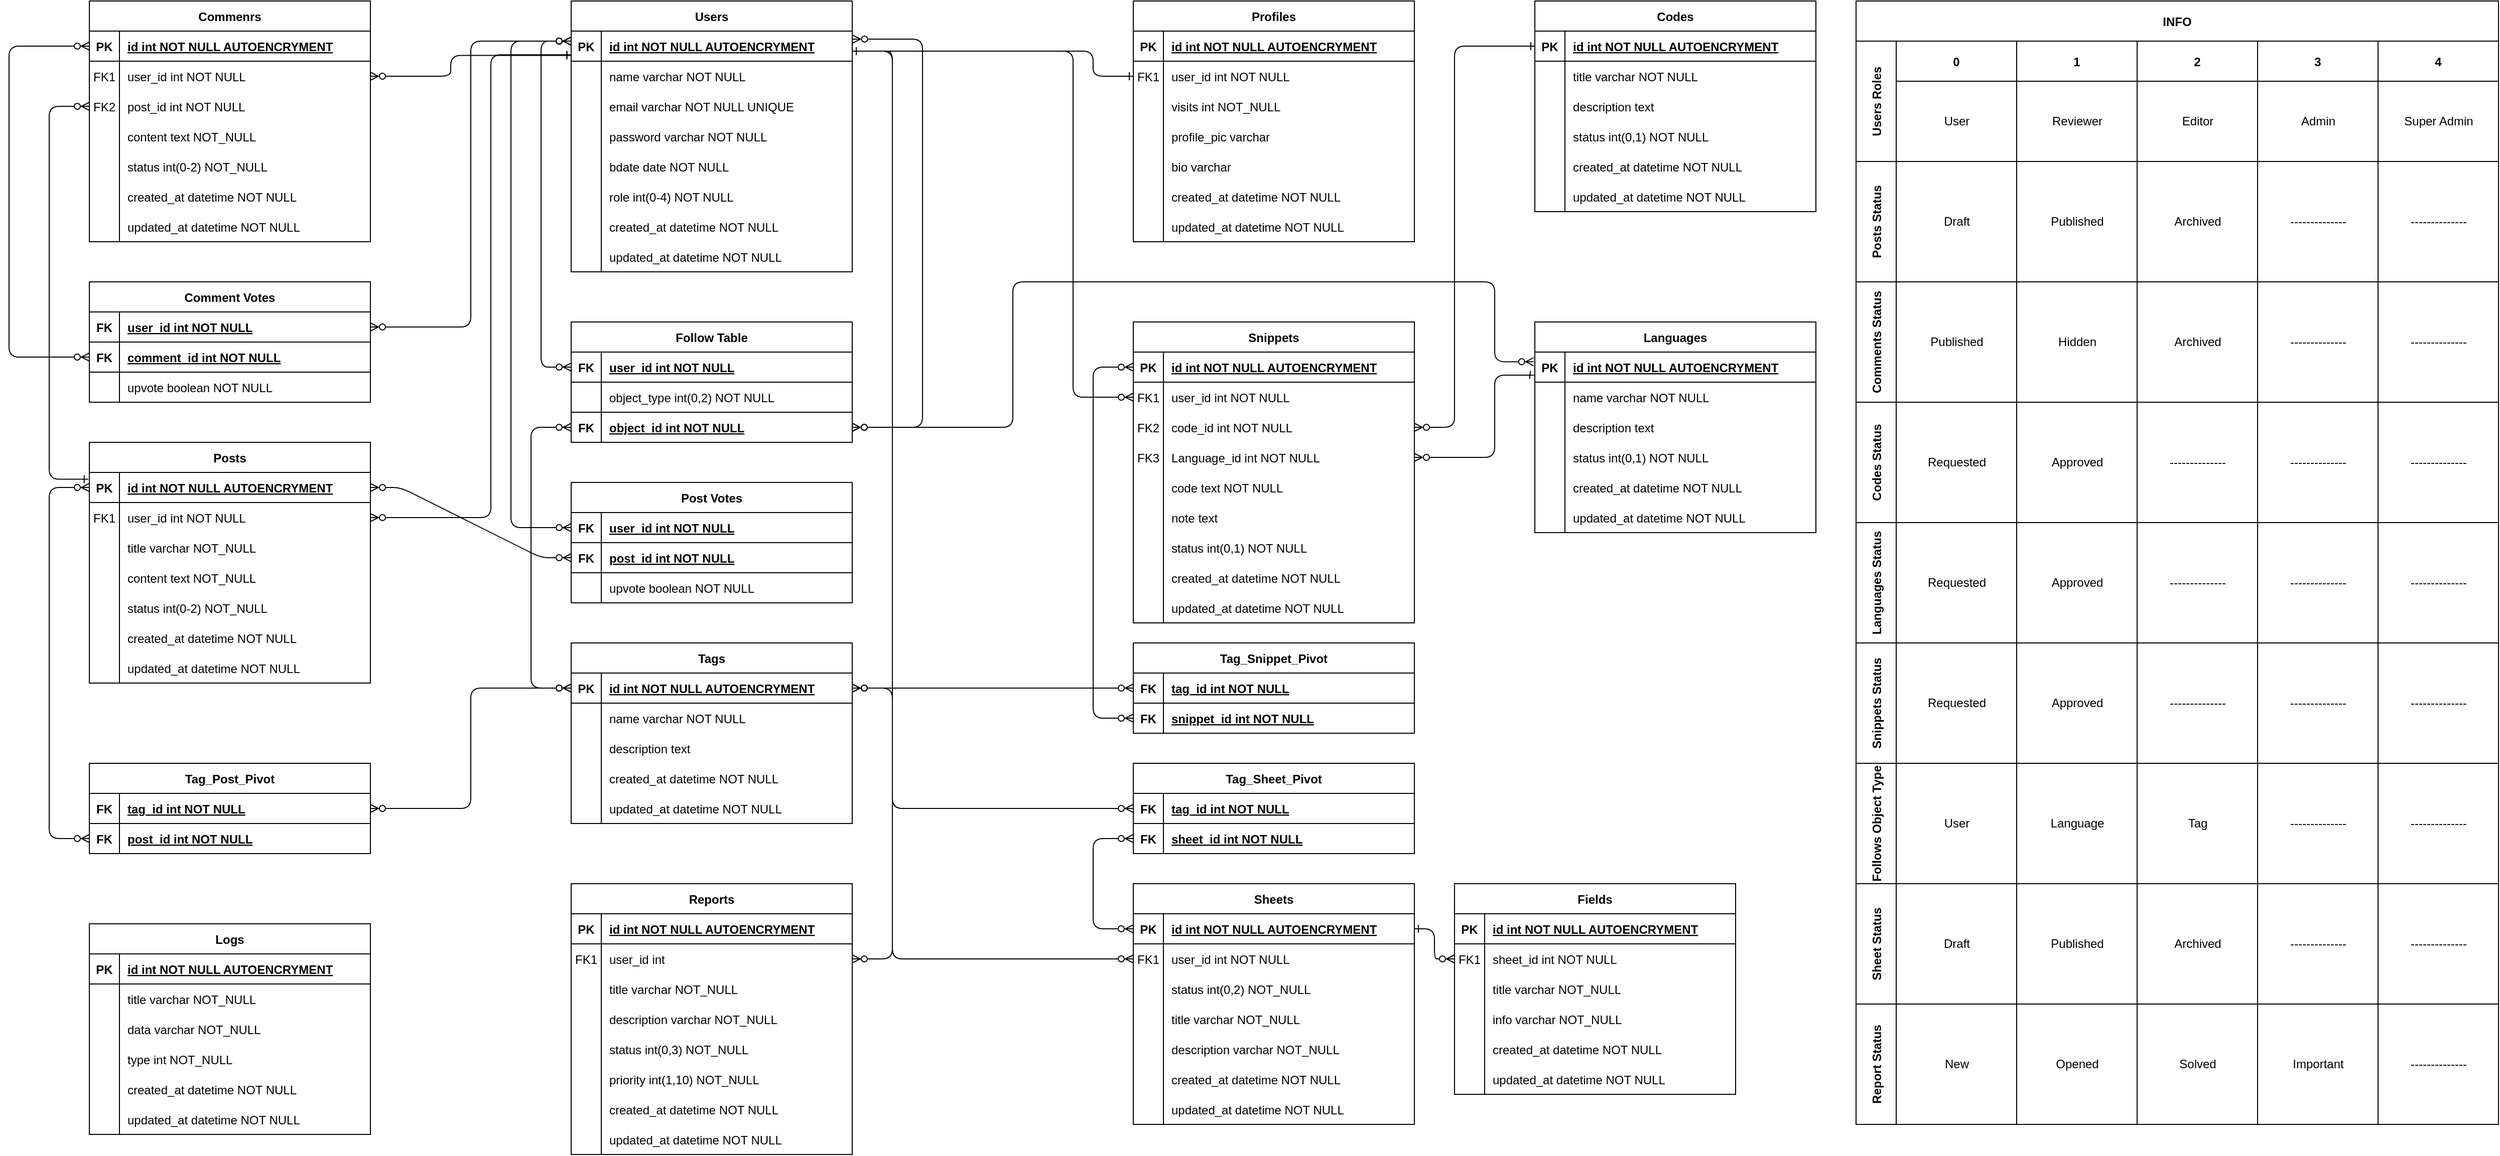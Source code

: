 <mxfile version="17.1.3" type="device"><diagram id="R2lEEEUBdFMjLlhIrx00" name="Page-1"><mxGraphModel dx="1173" dy="645" grid="1" gridSize="10" guides="1" tooltips="1" connect="1" arrows="1" fold="1" page="1" pageScale="1" pageWidth="850" pageHeight="1100" math="0" shadow="0" extFonts="Permanent Marker^https://fonts.googleapis.com/css?family=Permanent+Marker"><root><mxCell id="0"/><mxCell id="1" parent="0"/><mxCell id="C-vyLk0tnHw3VtMMgP7b-1" value="" style="edgeStyle=orthogonalEdgeStyle;endArrow=ERzeroToMany;startArrow=ERone;endFill=1;startFill=0;" parent="1" target="C-vyLk0tnHw3VtMMgP7b-6" edge="1"><mxGeometry width="100" height="100" relative="1" as="geometry"><mxPoint x="880" y="90" as="sourcePoint"/><mxPoint x="1160" y="620" as="targetPoint"/><Array as="points"><mxPoint x="1100" y="90"/><mxPoint x="1100" y="435"/></Array></mxGeometry></mxCell><mxCell id="C-vyLk0tnHw3VtMMgP7b-2" value="Snippets" style="shape=table;startSize=30;container=1;collapsible=1;childLayout=tableLayout;fixedRows=1;rowLines=0;fontStyle=1;align=center;resizeLast=1;" parent="1" vertex="1"><mxGeometry x="1160" y="360" width="280" height="300" as="geometry"/></mxCell><mxCell id="C-vyLk0tnHw3VtMMgP7b-3" value="" style="shape=partialRectangle;collapsible=0;dropTarget=0;pointerEvents=0;fillColor=none;points=[[0,0.5],[1,0.5]];portConstraint=eastwest;top=0;left=0;right=0;bottom=1;" parent="C-vyLk0tnHw3VtMMgP7b-2" vertex="1"><mxGeometry y="30" width="280" height="30" as="geometry"/></mxCell><mxCell id="C-vyLk0tnHw3VtMMgP7b-4" value="PK" style="shape=partialRectangle;overflow=hidden;connectable=0;fillColor=none;top=0;left=0;bottom=0;right=0;fontStyle=1;" parent="C-vyLk0tnHw3VtMMgP7b-3" vertex="1"><mxGeometry width="30" height="30" as="geometry"><mxRectangle width="30" height="30" as="alternateBounds"/></mxGeometry></mxCell><mxCell id="C-vyLk0tnHw3VtMMgP7b-5" value="id int NOT NULL AUTOENCRYMENT" style="shape=partialRectangle;overflow=hidden;connectable=0;fillColor=none;top=0;left=0;bottom=0;right=0;align=left;spacingLeft=6;fontStyle=5;" parent="C-vyLk0tnHw3VtMMgP7b-3" vertex="1"><mxGeometry x="30" width="250" height="30" as="geometry"><mxRectangle width="250" height="30" as="alternateBounds"/></mxGeometry></mxCell><mxCell id="C-vyLk0tnHw3VtMMgP7b-6" value="" style="shape=partialRectangle;collapsible=0;dropTarget=0;pointerEvents=0;fillColor=none;points=[[0,0.5],[1,0.5]];portConstraint=eastwest;top=0;left=0;right=0;bottom=0;" parent="C-vyLk0tnHw3VtMMgP7b-2" vertex="1"><mxGeometry y="60" width="280" height="30" as="geometry"/></mxCell><mxCell id="C-vyLk0tnHw3VtMMgP7b-7" value="FK1" style="shape=partialRectangle;overflow=hidden;connectable=0;fillColor=none;top=0;left=0;bottom=0;right=0;" parent="C-vyLk0tnHw3VtMMgP7b-6" vertex="1"><mxGeometry width="30" height="30" as="geometry"><mxRectangle width="30" height="30" as="alternateBounds"/></mxGeometry></mxCell><mxCell id="C-vyLk0tnHw3VtMMgP7b-8" value="user_id int NOT NULL" style="shape=partialRectangle;overflow=hidden;connectable=0;fillColor=none;top=0;left=0;bottom=0;right=0;align=left;spacingLeft=6;" parent="C-vyLk0tnHw3VtMMgP7b-6" vertex="1"><mxGeometry x="30" width="250" height="30" as="geometry"><mxRectangle width="250" height="30" as="alternateBounds"/></mxGeometry></mxCell><mxCell id="C-vyLk0tnHw3VtMMgP7b-9" value="" style="shape=partialRectangle;collapsible=0;dropTarget=0;pointerEvents=0;fillColor=none;points=[[0,0.5],[1,0.5]];portConstraint=eastwest;top=0;left=0;right=0;bottom=0;" parent="C-vyLk0tnHw3VtMMgP7b-2" vertex="1"><mxGeometry y="90" width="280" height="30" as="geometry"/></mxCell><mxCell id="C-vyLk0tnHw3VtMMgP7b-10" value="FK2" style="shape=partialRectangle;overflow=hidden;connectable=0;fillColor=none;top=0;left=0;bottom=0;right=0;" parent="C-vyLk0tnHw3VtMMgP7b-9" vertex="1"><mxGeometry width="30" height="30" as="geometry"><mxRectangle width="30" height="30" as="alternateBounds"/></mxGeometry></mxCell><mxCell id="C-vyLk0tnHw3VtMMgP7b-11" value="code_id int NOT NULL" style="shape=partialRectangle;overflow=hidden;connectable=0;fillColor=none;top=0;left=0;bottom=0;right=0;align=left;spacingLeft=6;perimeterSpacing=0;" parent="C-vyLk0tnHw3VtMMgP7b-9" vertex="1"><mxGeometry x="30" width="250" height="30" as="geometry"><mxRectangle width="250" height="30" as="alternateBounds"/></mxGeometry></mxCell><mxCell id="fsFk4TliLQTfci-XJUsj-14" value="" style="shape=partialRectangle;collapsible=0;dropTarget=0;pointerEvents=0;fillColor=none;points=[[0,0.5],[1,0.5]];portConstraint=eastwest;top=0;left=0;right=0;bottom=0;" parent="C-vyLk0tnHw3VtMMgP7b-2" vertex="1"><mxGeometry y="120" width="280" height="30" as="geometry"/></mxCell><mxCell id="fsFk4TliLQTfci-XJUsj-15" value="FK3" style="shape=partialRectangle;overflow=hidden;connectable=0;fillColor=none;top=0;left=0;bottom=0;right=0;" parent="fsFk4TliLQTfci-XJUsj-14" vertex="1"><mxGeometry width="30" height="30" as="geometry"><mxRectangle width="30" height="30" as="alternateBounds"/></mxGeometry></mxCell><mxCell id="fsFk4TliLQTfci-XJUsj-16" value="Language_id int NOT NULL" style="shape=partialRectangle;overflow=hidden;connectable=0;fillColor=none;top=0;left=0;bottom=0;right=0;align=left;spacingLeft=6;" parent="fsFk4TliLQTfci-XJUsj-14" vertex="1"><mxGeometry x="30" width="250" height="30" as="geometry"><mxRectangle width="250" height="30" as="alternateBounds"/></mxGeometry></mxCell><mxCell id="fsFk4TliLQTfci-XJUsj-30" value="" style="shape=partialRectangle;collapsible=0;dropTarget=0;pointerEvents=0;fillColor=none;points=[[0,0.5],[1,0.5]];portConstraint=eastwest;top=0;left=0;right=0;bottom=0;" parent="C-vyLk0tnHw3VtMMgP7b-2" vertex="1"><mxGeometry y="150" width="280" height="30" as="geometry"/></mxCell><mxCell id="fsFk4TliLQTfci-XJUsj-31" value="" style="shape=partialRectangle;overflow=hidden;connectable=0;fillColor=none;top=0;left=0;bottom=0;right=0;" parent="fsFk4TliLQTfci-XJUsj-30" vertex="1"><mxGeometry width="30" height="30" as="geometry"><mxRectangle width="30" height="30" as="alternateBounds"/></mxGeometry></mxCell><mxCell id="fsFk4TliLQTfci-XJUsj-32" value="code text NOT NULL" style="shape=partialRectangle;overflow=hidden;connectable=0;fillColor=none;top=0;left=0;bottom=0;right=0;align=left;spacingLeft=6;" parent="fsFk4TliLQTfci-XJUsj-30" vertex="1"><mxGeometry x="30" width="250" height="30" as="geometry"><mxRectangle width="250" height="30" as="alternateBounds"/></mxGeometry></mxCell><mxCell id="fsFk4TliLQTfci-XJUsj-33" value="" style="shape=partialRectangle;collapsible=0;dropTarget=0;pointerEvents=0;fillColor=none;points=[[0,0.5],[1,0.5]];portConstraint=eastwest;top=0;left=0;right=0;bottom=0;" parent="C-vyLk0tnHw3VtMMgP7b-2" vertex="1"><mxGeometry y="180" width="280" height="30" as="geometry"/></mxCell><mxCell id="fsFk4TliLQTfci-XJUsj-34" value="" style="shape=partialRectangle;overflow=hidden;connectable=0;fillColor=none;top=0;left=0;bottom=0;right=0;" parent="fsFk4TliLQTfci-XJUsj-33" vertex="1"><mxGeometry width="30" height="30" as="geometry"><mxRectangle width="30" height="30" as="alternateBounds"/></mxGeometry></mxCell><mxCell id="fsFk4TliLQTfci-XJUsj-35" value="note text" style="shape=partialRectangle;overflow=hidden;connectable=0;fillColor=none;top=0;left=0;bottom=0;right=0;align=left;spacingLeft=6;" parent="fsFk4TliLQTfci-XJUsj-33" vertex="1"><mxGeometry x="30" width="250" height="30" as="geometry"><mxRectangle width="250" height="30" as="alternateBounds"/></mxGeometry></mxCell><mxCell id="fsFk4TliLQTfci-XJUsj-36" value="" style="shape=partialRectangle;collapsible=0;dropTarget=0;pointerEvents=0;fillColor=none;points=[[0,0.5],[1,0.5]];portConstraint=eastwest;top=0;left=0;right=0;bottom=0;" parent="C-vyLk0tnHw3VtMMgP7b-2" vertex="1"><mxGeometry y="210" width="280" height="30" as="geometry"/></mxCell><mxCell id="fsFk4TliLQTfci-XJUsj-37" value="" style="shape=partialRectangle;overflow=hidden;connectable=0;fillColor=none;top=0;left=0;bottom=0;right=0;" parent="fsFk4TliLQTfci-XJUsj-36" vertex="1"><mxGeometry width="30" height="30" as="geometry"><mxRectangle width="30" height="30" as="alternateBounds"/></mxGeometry></mxCell><mxCell id="fsFk4TliLQTfci-XJUsj-38" value="status int(0,1) NOT NULL" style="shape=partialRectangle;overflow=hidden;connectable=0;fillColor=none;top=0;left=0;bottom=0;right=0;align=left;spacingLeft=6;" parent="fsFk4TliLQTfci-XJUsj-36" vertex="1"><mxGeometry x="30" width="250" height="30" as="geometry"><mxRectangle width="250" height="30" as="alternateBounds"/></mxGeometry></mxCell><mxCell id="fsFk4TliLQTfci-XJUsj-39" value="" style="shape=partialRectangle;collapsible=0;dropTarget=0;pointerEvents=0;fillColor=none;points=[[0,0.5],[1,0.5]];portConstraint=eastwest;top=0;left=0;right=0;bottom=0;" parent="C-vyLk0tnHw3VtMMgP7b-2" vertex="1"><mxGeometry y="240" width="280" height="30" as="geometry"/></mxCell><mxCell id="fsFk4TliLQTfci-XJUsj-40" value="" style="shape=partialRectangle;overflow=hidden;connectable=0;fillColor=none;top=0;left=0;bottom=0;right=0;" parent="fsFk4TliLQTfci-XJUsj-39" vertex="1"><mxGeometry width="30" height="30" as="geometry"><mxRectangle width="30" height="30" as="alternateBounds"/></mxGeometry></mxCell><mxCell id="fsFk4TliLQTfci-XJUsj-41" value="created_at datetime NOT NULL" style="shape=partialRectangle;overflow=hidden;connectable=0;fillColor=none;top=0;left=0;bottom=0;right=0;align=left;spacingLeft=6;" parent="fsFk4TliLQTfci-XJUsj-39" vertex="1"><mxGeometry x="30" width="250" height="30" as="geometry"><mxRectangle width="250" height="30" as="alternateBounds"/></mxGeometry></mxCell><mxCell id="fsFk4TliLQTfci-XJUsj-42" value="" style="shape=partialRectangle;collapsible=0;dropTarget=0;pointerEvents=0;fillColor=none;points=[[0,0.5],[1,0.5]];portConstraint=eastwest;top=0;left=0;right=0;bottom=0;" parent="C-vyLk0tnHw3VtMMgP7b-2" vertex="1"><mxGeometry y="270" width="280" height="30" as="geometry"/></mxCell><mxCell id="fsFk4TliLQTfci-XJUsj-43" value="" style="shape=partialRectangle;overflow=hidden;connectable=0;fillColor=none;top=0;left=0;bottom=0;right=0;" parent="fsFk4TliLQTfci-XJUsj-42" vertex="1"><mxGeometry width="30" height="30" as="geometry"><mxRectangle width="30" height="30" as="alternateBounds"/></mxGeometry></mxCell><mxCell id="fsFk4TliLQTfci-XJUsj-44" value="updated_at datetime NOT NULL" style="shape=partialRectangle;overflow=hidden;connectable=0;fillColor=none;top=0;left=0;bottom=0;right=0;align=left;spacingLeft=6;" parent="fsFk4TliLQTfci-XJUsj-42" vertex="1"><mxGeometry x="30" width="250" height="30" as="geometry"><mxRectangle width="250" height="30" as="alternateBounds"/></mxGeometry></mxCell><mxCell id="C-vyLk0tnHw3VtMMgP7b-13" value="Codes" style="shape=table;startSize=30;container=1;collapsible=1;childLayout=tableLayout;fixedRows=1;rowLines=0;fontStyle=1;align=center;resizeLast=1;" parent="1" vertex="1"><mxGeometry x="1560" y="40" width="280" height="210" as="geometry"/></mxCell><mxCell id="C-vyLk0tnHw3VtMMgP7b-14" value="" style="shape=partialRectangle;collapsible=0;dropTarget=0;pointerEvents=0;fillColor=none;points=[[0,0.5],[1,0.5]];portConstraint=eastwest;top=0;left=0;right=0;bottom=1;" parent="C-vyLk0tnHw3VtMMgP7b-13" vertex="1"><mxGeometry y="30" width="280" height="30" as="geometry"/></mxCell><mxCell id="C-vyLk0tnHw3VtMMgP7b-15" value="PK" style="shape=partialRectangle;overflow=hidden;connectable=0;fillColor=none;top=0;left=0;bottom=0;right=0;fontStyle=1;" parent="C-vyLk0tnHw3VtMMgP7b-14" vertex="1"><mxGeometry width="30" height="30" as="geometry"><mxRectangle width="30" height="30" as="alternateBounds"/></mxGeometry></mxCell><mxCell id="C-vyLk0tnHw3VtMMgP7b-16" value="id int NOT NULL AUTOENCRYMENT" style="shape=partialRectangle;overflow=hidden;connectable=0;fillColor=none;top=0;left=0;bottom=0;right=0;align=left;spacingLeft=6;fontStyle=5;" parent="C-vyLk0tnHw3VtMMgP7b-14" vertex="1"><mxGeometry x="30" width="250" height="30" as="geometry"><mxRectangle width="250" height="30" as="alternateBounds"/></mxGeometry></mxCell><mxCell id="C-vyLk0tnHw3VtMMgP7b-17" value="" style="shape=partialRectangle;collapsible=0;dropTarget=0;pointerEvents=0;fillColor=none;points=[[0,0.5],[1,0.5]];portConstraint=eastwest;top=0;left=0;right=0;bottom=0;" parent="C-vyLk0tnHw3VtMMgP7b-13" vertex="1"><mxGeometry y="60" width="280" height="30" as="geometry"/></mxCell><mxCell id="C-vyLk0tnHw3VtMMgP7b-18" value="" style="shape=partialRectangle;overflow=hidden;connectable=0;fillColor=none;top=0;left=0;bottom=0;right=0;" parent="C-vyLk0tnHw3VtMMgP7b-17" vertex="1"><mxGeometry width="30" height="30" as="geometry"><mxRectangle width="30" height="30" as="alternateBounds"/></mxGeometry></mxCell><mxCell id="C-vyLk0tnHw3VtMMgP7b-19" value="title varchar NOT NULL" style="shape=partialRectangle;overflow=hidden;connectable=0;fillColor=none;top=0;left=0;bottom=0;right=0;align=left;spacingLeft=6;" parent="C-vyLk0tnHw3VtMMgP7b-17" vertex="1"><mxGeometry x="30" width="250" height="30" as="geometry"><mxRectangle width="250" height="30" as="alternateBounds"/></mxGeometry></mxCell><mxCell id="C-vyLk0tnHw3VtMMgP7b-20" value="" style="shape=partialRectangle;collapsible=0;dropTarget=0;pointerEvents=0;fillColor=none;points=[[0,0.5],[1,0.5]];portConstraint=eastwest;top=0;left=0;right=0;bottom=0;" parent="C-vyLk0tnHw3VtMMgP7b-13" vertex="1"><mxGeometry y="90" width="280" height="30" as="geometry"/></mxCell><mxCell id="C-vyLk0tnHw3VtMMgP7b-21" value="" style="shape=partialRectangle;overflow=hidden;connectable=0;fillColor=none;top=0;left=0;bottom=0;right=0;" parent="C-vyLk0tnHw3VtMMgP7b-20" vertex="1"><mxGeometry width="30" height="30" as="geometry"><mxRectangle width="30" height="30" as="alternateBounds"/></mxGeometry></mxCell><mxCell id="C-vyLk0tnHw3VtMMgP7b-22" value="description text" style="shape=partialRectangle;overflow=hidden;connectable=0;fillColor=none;top=0;left=0;bottom=0;right=0;align=left;spacingLeft=6;" parent="C-vyLk0tnHw3VtMMgP7b-20" vertex="1"><mxGeometry x="30" width="250" height="30" as="geometry"><mxRectangle width="250" height="30" as="alternateBounds"/></mxGeometry></mxCell><mxCell id="fsFk4TliLQTfci-XJUsj-53" value="" style="shape=partialRectangle;collapsible=0;dropTarget=0;pointerEvents=0;fillColor=none;points=[[0,0.5],[1,0.5]];portConstraint=eastwest;top=0;left=0;right=0;bottom=0;" parent="C-vyLk0tnHw3VtMMgP7b-13" vertex="1"><mxGeometry y="120" width="280" height="30" as="geometry"/></mxCell><mxCell id="fsFk4TliLQTfci-XJUsj-54" value="" style="shape=partialRectangle;overflow=hidden;connectable=0;fillColor=none;top=0;left=0;bottom=0;right=0;" parent="fsFk4TliLQTfci-XJUsj-53" vertex="1"><mxGeometry width="30" height="30" as="geometry"><mxRectangle width="30" height="30" as="alternateBounds"/></mxGeometry></mxCell><mxCell id="fsFk4TliLQTfci-XJUsj-55" value="status int(0,1) NOT NULL" style="shape=partialRectangle;overflow=hidden;connectable=0;fillColor=none;top=0;left=0;bottom=0;right=0;align=left;spacingLeft=6;" parent="fsFk4TliLQTfci-XJUsj-53" vertex="1"><mxGeometry x="30" width="250" height="30" as="geometry"><mxRectangle width="250" height="30" as="alternateBounds"/></mxGeometry></mxCell><mxCell id="fsFk4TliLQTfci-XJUsj-56" value="" style="shape=partialRectangle;collapsible=0;dropTarget=0;pointerEvents=0;fillColor=none;points=[[0,0.5],[1,0.5]];portConstraint=eastwest;top=0;left=0;right=0;bottom=0;" parent="C-vyLk0tnHw3VtMMgP7b-13" vertex="1"><mxGeometry y="150" width="280" height="30" as="geometry"/></mxCell><mxCell id="fsFk4TliLQTfci-XJUsj-57" value="" style="shape=partialRectangle;overflow=hidden;connectable=0;fillColor=none;top=0;left=0;bottom=0;right=0;" parent="fsFk4TliLQTfci-XJUsj-56" vertex="1"><mxGeometry width="30" height="30" as="geometry"><mxRectangle width="30" height="30" as="alternateBounds"/></mxGeometry></mxCell><mxCell id="fsFk4TliLQTfci-XJUsj-58" value="created_at datetime NOT NULL" style="shape=partialRectangle;overflow=hidden;connectable=0;fillColor=none;top=0;left=0;bottom=0;right=0;align=left;spacingLeft=6;" parent="fsFk4TliLQTfci-XJUsj-56" vertex="1"><mxGeometry x="30" width="250" height="30" as="geometry"><mxRectangle width="250" height="30" as="alternateBounds"/></mxGeometry></mxCell><mxCell id="fsFk4TliLQTfci-XJUsj-59" value="" style="shape=partialRectangle;collapsible=0;dropTarget=0;pointerEvents=0;fillColor=none;points=[[0,0.5],[1,0.5]];portConstraint=eastwest;top=0;left=0;right=0;bottom=0;" parent="C-vyLk0tnHw3VtMMgP7b-13" vertex="1"><mxGeometry y="180" width="280" height="30" as="geometry"/></mxCell><mxCell id="fsFk4TliLQTfci-XJUsj-60" value="" style="shape=partialRectangle;overflow=hidden;connectable=0;fillColor=none;top=0;left=0;bottom=0;right=0;" parent="fsFk4TliLQTfci-XJUsj-59" vertex="1"><mxGeometry width="30" height="30" as="geometry"><mxRectangle width="30" height="30" as="alternateBounds"/></mxGeometry></mxCell><mxCell id="fsFk4TliLQTfci-XJUsj-61" value="updated_at datetime NOT NULL" style="shape=partialRectangle;overflow=hidden;connectable=0;fillColor=none;top=0;left=0;bottom=0;right=0;align=left;spacingLeft=6;" parent="fsFk4TliLQTfci-XJUsj-59" vertex="1"><mxGeometry x="30" width="250" height="30" as="geometry"><mxRectangle width="250" height="30" as="alternateBounds"/></mxGeometry></mxCell><object label="Users" id="C-vyLk0tnHw3VtMMgP7b-23"><mxCell style="shape=table;startSize=30;container=1;collapsible=1;childLayout=tableLayout;fixedRows=1;rowLines=0;fontStyle=1;align=center;resizeLast=1;" parent="1" vertex="1"><mxGeometry x="600" y="40" width="280" height="270" as="geometry"/></mxCell></object><mxCell id="C-vyLk0tnHw3VtMMgP7b-24" value="" style="shape=partialRectangle;collapsible=0;dropTarget=0;pointerEvents=0;fillColor=none;points=[[0,0.5],[1,0.5]];portConstraint=eastwest;top=0;left=0;right=0;bottom=1;" parent="C-vyLk0tnHw3VtMMgP7b-23" vertex="1"><mxGeometry y="30" width="280" height="30" as="geometry"/></mxCell><mxCell id="C-vyLk0tnHw3VtMMgP7b-25" value="PK" style="shape=partialRectangle;overflow=hidden;connectable=0;fillColor=none;top=0;left=0;bottom=0;right=0;fontStyle=1;" parent="C-vyLk0tnHw3VtMMgP7b-24" vertex="1"><mxGeometry width="30" height="30" as="geometry"><mxRectangle width="30" height="30" as="alternateBounds"/></mxGeometry></mxCell><mxCell id="C-vyLk0tnHw3VtMMgP7b-26" value="id int NOT NULL AUTOENCRYMENT" style="shape=partialRectangle;overflow=hidden;connectable=0;fillColor=none;top=0;left=0;bottom=0;right=0;align=left;spacingLeft=6;fontStyle=5;" parent="C-vyLk0tnHw3VtMMgP7b-24" vertex="1"><mxGeometry x="30" width="250" height="30" as="geometry"><mxRectangle width="250" height="30" as="alternateBounds"/></mxGeometry></mxCell><mxCell id="C-vyLk0tnHw3VtMMgP7b-27" value="" style="shape=partialRectangle;collapsible=0;dropTarget=0;pointerEvents=0;fillColor=none;points=[[0,0.5],[1,0.5]];portConstraint=eastwest;top=0;left=0;right=0;bottom=0;" parent="C-vyLk0tnHw3VtMMgP7b-23" vertex="1"><mxGeometry y="60" width="280" height="30" as="geometry"/></mxCell><mxCell id="C-vyLk0tnHw3VtMMgP7b-28" value="" style="shape=partialRectangle;overflow=hidden;connectable=0;fillColor=none;top=0;left=0;bottom=0;right=0;" parent="C-vyLk0tnHw3VtMMgP7b-27" vertex="1"><mxGeometry width="30" height="30" as="geometry"><mxRectangle width="30" height="30" as="alternateBounds"/></mxGeometry></mxCell><mxCell id="C-vyLk0tnHw3VtMMgP7b-29" value="name varchar NOT NULL" style="shape=partialRectangle;overflow=hidden;connectable=0;fillColor=none;top=0;left=0;bottom=0;right=0;align=left;spacingLeft=6;" parent="C-vyLk0tnHw3VtMMgP7b-27" vertex="1"><mxGeometry x="30" width="250" height="30" as="geometry"><mxRectangle width="250" height="30" as="alternateBounds"/></mxGeometry></mxCell><mxCell id="fsFk4TliLQTfci-XJUsj-2" value="" style="shape=partialRectangle;collapsible=0;dropTarget=0;pointerEvents=0;fillColor=none;points=[[0,0.5],[1,0.5]];portConstraint=eastwest;top=0;left=0;right=0;bottom=0;" parent="C-vyLk0tnHw3VtMMgP7b-23" vertex="1"><mxGeometry y="90" width="280" height="30" as="geometry"/></mxCell><mxCell id="fsFk4TliLQTfci-XJUsj-3" value="" style="shape=partialRectangle;overflow=hidden;connectable=0;fillColor=none;top=0;left=0;bottom=0;right=0;" parent="fsFk4TliLQTfci-XJUsj-2" vertex="1"><mxGeometry width="30" height="30" as="geometry"><mxRectangle width="30" height="30" as="alternateBounds"/></mxGeometry></mxCell><mxCell id="fsFk4TliLQTfci-XJUsj-4" value="email varchar NOT NULL UNIQUE" style="shape=partialRectangle;overflow=hidden;connectable=0;fillColor=none;top=0;left=0;bottom=0;right=0;align=left;spacingLeft=6;" parent="fsFk4TliLQTfci-XJUsj-2" vertex="1"><mxGeometry x="30" width="250" height="30" as="geometry"><mxRectangle width="250" height="30" as="alternateBounds"/></mxGeometry></mxCell><mxCell id="fsFk4TliLQTfci-XJUsj-5" value="" style="shape=partialRectangle;collapsible=0;dropTarget=0;pointerEvents=0;fillColor=none;points=[[0,0.5],[1,0.5]];portConstraint=eastwest;top=0;left=0;right=0;bottom=0;" parent="C-vyLk0tnHw3VtMMgP7b-23" vertex="1"><mxGeometry y="120" width="280" height="30" as="geometry"/></mxCell><mxCell id="fsFk4TliLQTfci-XJUsj-6" value="" style="shape=partialRectangle;overflow=hidden;connectable=0;fillColor=none;top=0;left=0;bottom=0;right=0;" parent="fsFk4TliLQTfci-XJUsj-5" vertex="1"><mxGeometry width="30" height="30" as="geometry"><mxRectangle width="30" height="30" as="alternateBounds"/></mxGeometry></mxCell><mxCell id="fsFk4TliLQTfci-XJUsj-7" value="password varchar NOT NULL" style="shape=partialRectangle;overflow=hidden;connectable=0;fillColor=none;top=0;left=0;bottom=0;right=0;align=left;spacingLeft=6;" parent="fsFk4TliLQTfci-XJUsj-5" vertex="1"><mxGeometry x="30" width="250" height="30" as="geometry"><mxRectangle width="250" height="30" as="alternateBounds"/></mxGeometry></mxCell><mxCell id="fsFk4TliLQTfci-XJUsj-8" value="" style="shape=partialRectangle;collapsible=0;dropTarget=0;pointerEvents=0;fillColor=none;points=[[0,0.5],[1,0.5]];portConstraint=eastwest;top=0;left=0;right=0;bottom=0;" parent="C-vyLk0tnHw3VtMMgP7b-23" vertex="1"><mxGeometry y="150" width="280" height="30" as="geometry"/></mxCell><mxCell id="fsFk4TliLQTfci-XJUsj-9" value="" style="shape=partialRectangle;overflow=hidden;connectable=0;fillColor=none;top=0;left=0;bottom=0;right=0;" parent="fsFk4TliLQTfci-XJUsj-8" vertex="1"><mxGeometry width="30" height="30" as="geometry"><mxRectangle width="30" height="30" as="alternateBounds"/></mxGeometry></mxCell><mxCell id="fsFk4TliLQTfci-XJUsj-10" value="bdate date NOT NULL" style="shape=partialRectangle;overflow=hidden;connectable=0;fillColor=none;top=0;left=0;bottom=0;right=0;align=left;spacingLeft=6;" parent="fsFk4TliLQTfci-XJUsj-8" vertex="1"><mxGeometry x="30" width="250" height="30" as="geometry"><mxRectangle width="250" height="30" as="alternateBounds"/></mxGeometry></mxCell><mxCell id="fsFk4TliLQTfci-XJUsj-11" value="" style="shape=partialRectangle;collapsible=0;dropTarget=0;pointerEvents=0;fillColor=none;points=[[0,0.5],[1,0.5]];portConstraint=eastwest;top=0;left=0;right=0;bottom=0;" parent="C-vyLk0tnHw3VtMMgP7b-23" vertex="1"><mxGeometry y="180" width="280" height="30" as="geometry"/></mxCell><mxCell id="fsFk4TliLQTfci-XJUsj-12" value="" style="shape=partialRectangle;overflow=hidden;connectable=0;fillColor=none;top=0;left=0;bottom=0;right=0;" parent="fsFk4TliLQTfci-XJUsj-11" vertex="1"><mxGeometry width="30" height="30" as="geometry"><mxRectangle width="30" height="30" as="alternateBounds"/></mxGeometry></mxCell><mxCell id="fsFk4TliLQTfci-XJUsj-13" value="role int(0-4) NOT NULL" style="shape=partialRectangle;overflow=hidden;connectable=0;fillColor=none;top=0;left=0;bottom=0;right=0;align=left;spacingLeft=6;" parent="fsFk4TliLQTfci-XJUsj-11" vertex="1"><mxGeometry x="30" width="250" height="30" as="geometry"><mxRectangle width="250" height="30" as="alternateBounds"/></mxGeometry></mxCell><mxCell id="fsFk4TliLQTfci-XJUsj-45" value="" style="shape=partialRectangle;collapsible=0;dropTarget=0;pointerEvents=0;fillColor=none;points=[[0,0.5],[1,0.5]];portConstraint=eastwest;top=0;left=0;right=0;bottom=0;" parent="C-vyLk0tnHw3VtMMgP7b-23" vertex="1"><mxGeometry y="210" width="280" height="30" as="geometry"/></mxCell><mxCell id="fsFk4TliLQTfci-XJUsj-46" value="" style="shape=partialRectangle;overflow=hidden;connectable=0;fillColor=none;top=0;left=0;bottom=0;right=0;" parent="fsFk4TliLQTfci-XJUsj-45" vertex="1"><mxGeometry width="30" height="30" as="geometry"><mxRectangle width="30" height="30" as="alternateBounds"/></mxGeometry></mxCell><mxCell id="fsFk4TliLQTfci-XJUsj-47" value="created_at datetime NOT NULL" style="shape=partialRectangle;overflow=hidden;connectable=0;fillColor=none;top=0;left=0;bottom=0;right=0;align=left;spacingLeft=6;" parent="fsFk4TliLQTfci-XJUsj-45" vertex="1"><mxGeometry x="30" width="250" height="30" as="geometry"><mxRectangle width="250" height="30" as="alternateBounds"/></mxGeometry></mxCell><mxCell id="fsFk4TliLQTfci-XJUsj-48" value="" style="shape=partialRectangle;collapsible=0;dropTarget=0;pointerEvents=0;fillColor=none;points=[[0,0.5],[1,0.5]];portConstraint=eastwest;top=0;left=0;right=0;bottom=0;" parent="C-vyLk0tnHw3VtMMgP7b-23" vertex="1"><mxGeometry y="240" width="280" height="30" as="geometry"/></mxCell><mxCell id="fsFk4TliLQTfci-XJUsj-49" value="" style="shape=partialRectangle;overflow=hidden;connectable=0;fillColor=none;top=0;left=0;bottom=0;right=0;" parent="fsFk4TliLQTfci-XJUsj-48" vertex="1"><mxGeometry width="30" height="30" as="geometry"><mxRectangle width="30" height="30" as="alternateBounds"/></mxGeometry></mxCell><mxCell id="fsFk4TliLQTfci-XJUsj-50" value="updated_at datetime NOT NULL" style="shape=partialRectangle;overflow=hidden;connectable=0;fillColor=none;top=0;left=0;bottom=0;right=0;align=left;spacingLeft=6;" parent="fsFk4TliLQTfci-XJUsj-48" vertex="1"><mxGeometry x="30" width="250" height="30" as="geometry"><mxRectangle width="250" height="30" as="alternateBounds"/></mxGeometry></mxCell><mxCell id="fsFk4TliLQTfci-XJUsj-52" value="" style="edgeStyle=orthogonalEdgeStyle;endArrow=ERone;startArrow=ERzeroToMany;endFill=0;startFill=0;exitX=1;exitY=0.5;exitDx=0;exitDy=0;entryX=0;entryY=0.5;entryDx=0;entryDy=0;" parent="1" source="C-vyLk0tnHw3VtMMgP7b-9" target="C-vyLk0tnHw3VtMMgP7b-14" edge="1"><mxGeometry width="100" height="100" relative="1" as="geometry"><mxPoint x="1350" y="130" as="sourcePoint"/><mxPoint x="1430" y="160" as="targetPoint"/><Array as="points"><mxPoint x="1480" y="465"/><mxPoint x="1480" y="85"/></Array></mxGeometry></mxCell><mxCell id="fsFk4TliLQTfci-XJUsj-62" value="Languages" style="shape=table;startSize=30;container=1;collapsible=1;childLayout=tableLayout;fixedRows=1;rowLines=0;fontStyle=1;align=center;resizeLast=1;" parent="1" vertex="1"><mxGeometry x="1560" y="360" width="280" height="210" as="geometry"/></mxCell><mxCell id="fsFk4TliLQTfci-XJUsj-63" value="" style="shape=partialRectangle;collapsible=0;dropTarget=0;pointerEvents=0;fillColor=none;points=[[0,0.5],[1,0.5]];portConstraint=eastwest;top=0;left=0;right=0;bottom=1;" parent="fsFk4TliLQTfci-XJUsj-62" vertex="1"><mxGeometry y="30" width="280" height="30" as="geometry"/></mxCell><mxCell id="fsFk4TliLQTfci-XJUsj-64" value="PK" style="shape=partialRectangle;overflow=hidden;connectable=0;fillColor=none;top=0;left=0;bottom=0;right=0;fontStyle=1;" parent="fsFk4TliLQTfci-XJUsj-63" vertex="1"><mxGeometry width="30" height="30" as="geometry"><mxRectangle width="30" height="30" as="alternateBounds"/></mxGeometry></mxCell><mxCell id="fsFk4TliLQTfci-XJUsj-65" value="id int NOT NULL AUTOENCRYMENT" style="shape=partialRectangle;overflow=hidden;connectable=0;fillColor=none;top=0;left=0;bottom=0;right=0;align=left;spacingLeft=6;fontStyle=5;" parent="fsFk4TliLQTfci-XJUsj-63" vertex="1"><mxGeometry x="30" width="250" height="30" as="geometry"><mxRectangle width="250" height="30" as="alternateBounds"/></mxGeometry></mxCell><mxCell id="fsFk4TliLQTfci-XJUsj-66" value="" style="shape=partialRectangle;collapsible=0;dropTarget=0;pointerEvents=0;fillColor=none;points=[[0,0.5],[1,0.5]];portConstraint=eastwest;top=0;left=0;right=0;bottom=0;" parent="fsFk4TliLQTfci-XJUsj-62" vertex="1"><mxGeometry y="60" width="280" height="30" as="geometry"/></mxCell><mxCell id="fsFk4TliLQTfci-XJUsj-67" value="" style="shape=partialRectangle;overflow=hidden;connectable=0;fillColor=none;top=0;left=0;bottom=0;right=0;" parent="fsFk4TliLQTfci-XJUsj-66" vertex="1"><mxGeometry width="30" height="30" as="geometry"><mxRectangle width="30" height="30" as="alternateBounds"/></mxGeometry></mxCell><mxCell id="fsFk4TliLQTfci-XJUsj-68" value="name varchar NOT NULL" style="shape=partialRectangle;overflow=hidden;connectable=0;fillColor=none;top=0;left=0;bottom=0;right=0;align=left;spacingLeft=6;" parent="fsFk4TliLQTfci-XJUsj-66" vertex="1"><mxGeometry x="30" width="250" height="30" as="geometry"><mxRectangle width="250" height="30" as="alternateBounds"/></mxGeometry></mxCell><mxCell id="fsFk4TliLQTfci-XJUsj-69" value="" style="shape=partialRectangle;collapsible=0;dropTarget=0;pointerEvents=0;fillColor=none;points=[[0,0.5],[1,0.5]];portConstraint=eastwest;top=0;left=0;right=0;bottom=0;" parent="fsFk4TliLQTfci-XJUsj-62" vertex="1"><mxGeometry y="90" width="280" height="30" as="geometry"/></mxCell><mxCell id="fsFk4TliLQTfci-XJUsj-70" value="" style="shape=partialRectangle;overflow=hidden;connectable=0;fillColor=none;top=0;left=0;bottom=0;right=0;" parent="fsFk4TliLQTfci-XJUsj-69" vertex="1"><mxGeometry width="30" height="30" as="geometry"><mxRectangle width="30" height="30" as="alternateBounds"/></mxGeometry></mxCell><mxCell id="fsFk4TliLQTfci-XJUsj-71" value="description text" style="shape=partialRectangle;overflow=hidden;connectable=0;fillColor=none;top=0;left=0;bottom=0;right=0;align=left;spacingLeft=6;" parent="fsFk4TliLQTfci-XJUsj-69" vertex="1"><mxGeometry x="30" width="250" height="30" as="geometry"><mxRectangle width="250" height="30" as="alternateBounds"/></mxGeometry></mxCell><mxCell id="fsFk4TliLQTfci-XJUsj-72" value="" style="shape=partialRectangle;collapsible=0;dropTarget=0;pointerEvents=0;fillColor=none;points=[[0,0.5],[1,0.5]];portConstraint=eastwest;top=0;left=0;right=0;bottom=0;" parent="fsFk4TliLQTfci-XJUsj-62" vertex="1"><mxGeometry y="120" width="280" height="30" as="geometry"/></mxCell><mxCell id="fsFk4TliLQTfci-XJUsj-73" value="" style="shape=partialRectangle;overflow=hidden;connectable=0;fillColor=none;top=0;left=0;bottom=0;right=0;" parent="fsFk4TliLQTfci-XJUsj-72" vertex="1"><mxGeometry width="30" height="30" as="geometry"><mxRectangle width="30" height="30" as="alternateBounds"/></mxGeometry></mxCell><mxCell id="fsFk4TliLQTfci-XJUsj-74" value="status int(0,1) NOT NULL" style="shape=partialRectangle;overflow=hidden;connectable=0;fillColor=none;top=0;left=0;bottom=0;right=0;align=left;spacingLeft=6;" parent="fsFk4TliLQTfci-XJUsj-72" vertex="1"><mxGeometry x="30" width="250" height="30" as="geometry"><mxRectangle width="250" height="30" as="alternateBounds"/></mxGeometry></mxCell><mxCell id="fsFk4TliLQTfci-XJUsj-75" value="" style="shape=partialRectangle;collapsible=0;dropTarget=0;pointerEvents=0;fillColor=none;points=[[0,0.5],[1,0.5]];portConstraint=eastwest;top=0;left=0;right=0;bottom=0;" parent="fsFk4TliLQTfci-XJUsj-62" vertex="1"><mxGeometry y="150" width="280" height="30" as="geometry"/></mxCell><mxCell id="fsFk4TliLQTfci-XJUsj-76" value="" style="shape=partialRectangle;overflow=hidden;connectable=0;fillColor=none;top=0;left=0;bottom=0;right=0;" parent="fsFk4TliLQTfci-XJUsj-75" vertex="1"><mxGeometry width="30" height="30" as="geometry"><mxRectangle width="30" height="30" as="alternateBounds"/></mxGeometry></mxCell><mxCell id="fsFk4TliLQTfci-XJUsj-77" value="created_at datetime NOT NULL" style="shape=partialRectangle;overflow=hidden;connectable=0;fillColor=none;top=0;left=0;bottom=0;right=0;align=left;spacingLeft=6;" parent="fsFk4TliLQTfci-XJUsj-75" vertex="1"><mxGeometry x="30" width="250" height="30" as="geometry"><mxRectangle width="250" height="30" as="alternateBounds"/></mxGeometry></mxCell><mxCell id="fsFk4TliLQTfci-XJUsj-78" value="" style="shape=partialRectangle;collapsible=0;dropTarget=0;pointerEvents=0;fillColor=none;points=[[0,0.5],[1,0.5]];portConstraint=eastwest;top=0;left=0;right=0;bottom=0;" parent="fsFk4TliLQTfci-XJUsj-62" vertex="1"><mxGeometry y="180" width="280" height="30" as="geometry"/></mxCell><mxCell id="fsFk4TliLQTfci-XJUsj-79" value="" style="shape=partialRectangle;overflow=hidden;connectable=0;fillColor=none;top=0;left=0;bottom=0;right=0;" parent="fsFk4TliLQTfci-XJUsj-78" vertex="1"><mxGeometry width="30" height="30" as="geometry"><mxRectangle width="30" height="30" as="alternateBounds"/></mxGeometry></mxCell><mxCell id="fsFk4TliLQTfci-XJUsj-80" value="updated_at datetime NOT NULL" style="shape=partialRectangle;overflow=hidden;connectable=0;fillColor=none;top=0;left=0;bottom=0;right=0;align=left;spacingLeft=6;" parent="fsFk4TliLQTfci-XJUsj-78" vertex="1"><mxGeometry x="30" width="250" height="30" as="geometry"><mxRectangle width="250" height="30" as="alternateBounds"/></mxGeometry></mxCell><mxCell id="fsFk4TliLQTfci-XJUsj-81" value="" style="edgeStyle=orthogonalEdgeStyle;endArrow=ERone;startArrow=ERzeroToMany;endFill=0;startFill=0;entryX=-0.003;entryY=0.775;entryDx=0;entryDy=0;exitX=1;exitY=0.5;exitDx=0;exitDy=0;entryPerimeter=0;" parent="1" source="fsFk4TliLQTfci-XJUsj-14" target="fsFk4TliLQTfci-XJUsj-63" edge="1"><mxGeometry width="100" height="100" relative="1" as="geometry"><mxPoint x="1320" y="170" as="sourcePoint"/><mxPoint x="1400" y="115" as="targetPoint"/><Array as="points"><mxPoint x="1520" y="495"/><mxPoint x="1520" y="413"/><mxPoint x="1557" y="413"/></Array></mxGeometry></mxCell><object label="Profiles" id="fsFk4TliLQTfci-XJUsj-82"><mxCell style="shape=table;startSize=30;container=1;collapsible=1;childLayout=tableLayout;fixedRows=1;rowLines=0;fontStyle=1;align=center;resizeLast=1;" parent="1" vertex="1"><mxGeometry x="1160" y="40" width="280" height="240" as="geometry"><mxRectangle x="1000" y="360" width="80" height="30" as="alternateBounds"/></mxGeometry></mxCell></object><mxCell id="fsFk4TliLQTfci-XJUsj-83" value="" style="shape=partialRectangle;collapsible=0;dropTarget=0;pointerEvents=0;fillColor=none;points=[[0,0.5],[1,0.5]];portConstraint=eastwest;top=0;left=0;right=0;bottom=1;" parent="fsFk4TliLQTfci-XJUsj-82" vertex="1"><mxGeometry y="30" width="280" height="30" as="geometry"/></mxCell><mxCell id="fsFk4TliLQTfci-XJUsj-84" value="PK" style="shape=partialRectangle;overflow=hidden;connectable=0;fillColor=none;top=0;left=0;bottom=0;right=0;fontStyle=1;" parent="fsFk4TliLQTfci-XJUsj-83" vertex="1"><mxGeometry width="30" height="30" as="geometry"><mxRectangle width="30" height="30" as="alternateBounds"/></mxGeometry></mxCell><mxCell id="fsFk4TliLQTfci-XJUsj-85" value="id int NOT NULL AUTOENCRYMENT" style="shape=partialRectangle;overflow=hidden;connectable=0;fillColor=none;top=0;left=0;bottom=0;right=0;align=left;spacingLeft=6;fontStyle=5;" parent="fsFk4TliLQTfci-XJUsj-83" vertex="1"><mxGeometry x="30" width="250" height="30" as="geometry"><mxRectangle width="250" height="30" as="alternateBounds"/></mxGeometry></mxCell><mxCell id="fsFk4TliLQTfci-XJUsj-86" value="" style="shape=partialRectangle;collapsible=0;dropTarget=0;pointerEvents=0;fillColor=none;points=[[0,0.5],[1,0.5]];portConstraint=eastwest;top=0;left=0;right=0;bottom=0;" parent="fsFk4TliLQTfci-XJUsj-82" vertex="1"><mxGeometry y="60" width="280" height="30" as="geometry"/></mxCell><mxCell id="fsFk4TliLQTfci-XJUsj-87" value="FK1" style="shape=partialRectangle;overflow=hidden;connectable=0;fillColor=none;top=0;left=0;bottom=0;right=0;" parent="fsFk4TliLQTfci-XJUsj-86" vertex="1"><mxGeometry width="30" height="30" as="geometry"><mxRectangle width="30" height="30" as="alternateBounds"/></mxGeometry></mxCell><mxCell id="fsFk4TliLQTfci-XJUsj-88" value="user_id int NOT NULL" style="shape=partialRectangle;overflow=hidden;connectable=0;fillColor=none;top=0;left=0;bottom=0;right=0;align=left;spacingLeft=6;" parent="fsFk4TliLQTfci-XJUsj-86" vertex="1"><mxGeometry x="30" width="250" height="30" as="geometry"><mxRectangle width="250" height="30" as="alternateBounds"/></mxGeometry></mxCell><mxCell id="fsFk4TliLQTfci-XJUsj-89" value="" style="shape=partialRectangle;collapsible=0;dropTarget=0;pointerEvents=0;fillColor=none;points=[[0,0.5],[1,0.5]];portConstraint=eastwest;top=0;left=0;right=0;bottom=0;" parent="fsFk4TliLQTfci-XJUsj-82" vertex="1"><mxGeometry y="90" width="280" height="30" as="geometry"/></mxCell><mxCell id="fsFk4TliLQTfci-XJUsj-90" value="" style="shape=partialRectangle;overflow=hidden;connectable=0;fillColor=none;top=0;left=0;bottom=0;right=0;" parent="fsFk4TliLQTfci-XJUsj-89" vertex="1"><mxGeometry width="30" height="30" as="geometry"><mxRectangle width="30" height="30" as="alternateBounds"/></mxGeometry></mxCell><mxCell id="fsFk4TliLQTfci-XJUsj-91" value="visits int NOT_NULL" style="shape=partialRectangle;overflow=hidden;connectable=0;fillColor=none;top=0;left=0;bottom=0;right=0;align=left;spacingLeft=6;" parent="fsFk4TliLQTfci-XJUsj-89" vertex="1"><mxGeometry x="30" width="250" height="30" as="geometry"><mxRectangle width="250" height="30" as="alternateBounds"/></mxGeometry></mxCell><mxCell id="fsFk4TliLQTfci-XJUsj-92" value="" style="shape=partialRectangle;collapsible=0;dropTarget=0;pointerEvents=0;fillColor=none;points=[[0,0.5],[1,0.5]];portConstraint=eastwest;top=0;left=0;right=0;bottom=0;" parent="fsFk4TliLQTfci-XJUsj-82" vertex="1"><mxGeometry y="120" width="280" height="30" as="geometry"/></mxCell><mxCell id="fsFk4TliLQTfci-XJUsj-93" value="" style="shape=partialRectangle;overflow=hidden;connectable=0;fillColor=none;top=0;left=0;bottom=0;right=0;" parent="fsFk4TliLQTfci-XJUsj-92" vertex="1"><mxGeometry width="30" height="30" as="geometry"><mxRectangle width="30" height="30" as="alternateBounds"/></mxGeometry></mxCell><mxCell id="fsFk4TliLQTfci-XJUsj-94" value="profile_pic varchar " style="shape=partialRectangle;overflow=hidden;connectable=0;fillColor=none;top=0;left=0;bottom=0;right=0;align=left;spacingLeft=6;" parent="fsFk4TliLQTfci-XJUsj-92" vertex="1"><mxGeometry x="30" width="250" height="30" as="geometry"><mxRectangle width="250" height="30" as="alternateBounds"/></mxGeometry></mxCell><mxCell id="fsFk4TliLQTfci-XJUsj-95" value="" style="shape=partialRectangle;collapsible=0;dropTarget=0;pointerEvents=0;fillColor=none;points=[[0,0.5],[1,0.5]];portConstraint=eastwest;top=0;left=0;right=0;bottom=0;" parent="fsFk4TliLQTfci-XJUsj-82" vertex="1"><mxGeometry y="150" width="280" height="30" as="geometry"/></mxCell><mxCell id="fsFk4TliLQTfci-XJUsj-96" value="" style="shape=partialRectangle;overflow=hidden;connectable=0;fillColor=none;top=0;left=0;bottom=0;right=0;" parent="fsFk4TliLQTfci-XJUsj-95" vertex="1"><mxGeometry width="30" height="30" as="geometry"><mxRectangle width="30" height="30" as="alternateBounds"/></mxGeometry></mxCell><mxCell id="fsFk4TliLQTfci-XJUsj-97" value="bio varchar" style="shape=partialRectangle;overflow=hidden;connectable=0;fillColor=none;top=0;left=0;bottom=0;right=0;align=left;spacingLeft=6;" parent="fsFk4TliLQTfci-XJUsj-95" vertex="1"><mxGeometry x="30" width="250" height="30" as="geometry"><mxRectangle width="250" height="30" as="alternateBounds"/></mxGeometry></mxCell><mxCell id="fsFk4TliLQTfci-XJUsj-101" value="" style="shape=partialRectangle;collapsible=0;dropTarget=0;pointerEvents=0;fillColor=none;points=[[0,0.5],[1,0.5]];portConstraint=eastwest;top=0;left=0;right=0;bottom=0;" parent="fsFk4TliLQTfci-XJUsj-82" vertex="1"><mxGeometry y="180" width="280" height="30" as="geometry"/></mxCell><mxCell id="fsFk4TliLQTfci-XJUsj-102" value="" style="shape=partialRectangle;overflow=hidden;connectable=0;fillColor=none;top=0;left=0;bottom=0;right=0;" parent="fsFk4TliLQTfci-XJUsj-101" vertex="1"><mxGeometry width="30" height="30" as="geometry"><mxRectangle width="30" height="30" as="alternateBounds"/></mxGeometry></mxCell><mxCell id="fsFk4TliLQTfci-XJUsj-103" value="created_at datetime NOT NULL" style="shape=partialRectangle;overflow=hidden;connectable=0;fillColor=none;top=0;left=0;bottom=0;right=0;align=left;spacingLeft=6;" parent="fsFk4TliLQTfci-XJUsj-101" vertex="1"><mxGeometry x="30" width="250" height="30" as="geometry"><mxRectangle width="250" height="30" as="alternateBounds"/></mxGeometry></mxCell><mxCell id="fsFk4TliLQTfci-XJUsj-104" value="" style="shape=partialRectangle;collapsible=0;dropTarget=0;pointerEvents=0;fillColor=none;points=[[0,0.5],[1,0.5]];portConstraint=eastwest;top=0;left=0;right=0;bottom=0;" parent="fsFk4TliLQTfci-XJUsj-82" vertex="1"><mxGeometry y="210" width="280" height="30" as="geometry"/></mxCell><mxCell id="fsFk4TliLQTfci-XJUsj-105" value="" style="shape=partialRectangle;overflow=hidden;connectable=0;fillColor=none;top=0;left=0;bottom=0;right=0;" parent="fsFk4TliLQTfci-XJUsj-104" vertex="1"><mxGeometry width="30" height="30" as="geometry"><mxRectangle width="30" height="30" as="alternateBounds"/></mxGeometry></mxCell><mxCell id="fsFk4TliLQTfci-XJUsj-106" value="updated_at datetime NOT NULL" style="shape=partialRectangle;overflow=hidden;connectable=0;fillColor=none;top=0;left=0;bottom=0;right=0;align=left;spacingLeft=6;" parent="fsFk4TliLQTfci-XJUsj-104" vertex="1"><mxGeometry x="30" width="250" height="30" as="geometry"><mxRectangle width="250" height="30" as="alternateBounds"/></mxGeometry></mxCell><mxCell id="fsFk4TliLQTfci-XJUsj-107" value="" style="edgeStyle=orthogonalEdgeStyle;endArrow=ERone;startArrow=ERone;endFill=0;startFill=0;entryX=0;entryY=0.5;entryDx=0;entryDy=0;exitX=1;exitY=0.667;exitDx=0;exitDy=0;exitPerimeter=0;" parent="1" source="C-vyLk0tnHw3VtMMgP7b-24" target="fsFk4TliLQTfci-XJUsj-86" edge="1"><mxGeometry width="100" height="100" relative="1" as="geometry"><mxPoint x="940" y="70" as="sourcePoint"/><mxPoint x="970" y="400" as="targetPoint"/><Array as="points"><mxPoint x="1120" y="90"/><mxPoint x="1120" y="115"/></Array></mxGeometry></mxCell><object label="Posts" id="fsFk4TliLQTfci-XJUsj-108"><mxCell style="shape=table;startSize=30;container=1;collapsible=1;childLayout=tableLayout;fixedRows=1;rowLines=0;fontStyle=1;align=center;resizeLast=1;" parent="1" vertex="1"><mxGeometry x="120" y="480" width="280" height="240" as="geometry"><mxRectangle x="1000" y="360" width="80" height="30" as="alternateBounds"/></mxGeometry></mxCell></object><mxCell id="fsFk4TliLQTfci-XJUsj-109" value="" style="shape=partialRectangle;collapsible=0;dropTarget=0;pointerEvents=0;fillColor=none;points=[[0,0.5],[1,0.5]];portConstraint=eastwest;top=0;left=0;right=0;bottom=1;" parent="fsFk4TliLQTfci-XJUsj-108" vertex="1"><mxGeometry y="30" width="280" height="30" as="geometry"/></mxCell><mxCell id="fsFk4TliLQTfci-XJUsj-110" value="PK" style="shape=partialRectangle;overflow=hidden;connectable=0;fillColor=none;top=0;left=0;bottom=0;right=0;fontStyle=1;" parent="fsFk4TliLQTfci-XJUsj-109" vertex="1"><mxGeometry width="30" height="30" as="geometry"><mxRectangle width="30" height="30" as="alternateBounds"/></mxGeometry></mxCell><mxCell id="fsFk4TliLQTfci-XJUsj-111" value="id int NOT NULL AUTOENCRYMENT" style="shape=partialRectangle;overflow=hidden;connectable=0;fillColor=none;top=0;left=0;bottom=0;right=0;align=left;spacingLeft=6;fontStyle=5;" parent="fsFk4TliLQTfci-XJUsj-109" vertex="1"><mxGeometry x="30" width="250" height="30" as="geometry"><mxRectangle width="250" height="30" as="alternateBounds"/></mxGeometry></mxCell><mxCell id="fsFk4TliLQTfci-XJUsj-112" value="" style="shape=partialRectangle;collapsible=0;dropTarget=0;pointerEvents=0;fillColor=none;points=[[0,0.5],[1,0.5]];portConstraint=eastwest;top=0;left=0;right=0;bottom=0;" parent="fsFk4TliLQTfci-XJUsj-108" vertex="1"><mxGeometry y="60" width="280" height="30" as="geometry"/></mxCell><mxCell id="fsFk4TliLQTfci-XJUsj-113" value="FK1" style="shape=partialRectangle;overflow=hidden;connectable=0;fillColor=none;top=0;left=0;bottom=0;right=0;" parent="fsFk4TliLQTfci-XJUsj-112" vertex="1"><mxGeometry width="30" height="30" as="geometry"><mxRectangle width="30" height="30" as="alternateBounds"/></mxGeometry></mxCell><mxCell id="fsFk4TliLQTfci-XJUsj-114" value="user_id int NOT NULL" style="shape=partialRectangle;overflow=hidden;connectable=0;fillColor=none;top=0;left=0;bottom=0;right=0;align=left;spacingLeft=6;" parent="fsFk4TliLQTfci-XJUsj-112" vertex="1"><mxGeometry x="30" width="250" height="30" as="geometry"><mxRectangle width="250" height="30" as="alternateBounds"/></mxGeometry></mxCell><mxCell id="fsFk4TliLQTfci-XJUsj-115" value="" style="shape=partialRectangle;collapsible=0;dropTarget=0;pointerEvents=0;fillColor=none;points=[[0,0.5],[1,0.5]];portConstraint=eastwest;top=0;left=0;right=0;bottom=0;" parent="fsFk4TliLQTfci-XJUsj-108" vertex="1"><mxGeometry y="90" width="280" height="30" as="geometry"/></mxCell><mxCell id="fsFk4TliLQTfci-XJUsj-116" value="" style="shape=partialRectangle;overflow=hidden;connectable=0;fillColor=none;top=0;left=0;bottom=0;right=0;" parent="fsFk4TliLQTfci-XJUsj-115" vertex="1"><mxGeometry width="30" height="30" as="geometry"><mxRectangle width="30" height="30" as="alternateBounds"/></mxGeometry></mxCell><mxCell id="fsFk4TliLQTfci-XJUsj-117" value="title varchar NOT_NULL" style="shape=partialRectangle;overflow=hidden;connectable=0;fillColor=none;top=0;left=0;bottom=0;right=0;align=left;spacingLeft=6;" parent="fsFk4TliLQTfci-XJUsj-115" vertex="1"><mxGeometry x="30" width="250" height="30" as="geometry"><mxRectangle width="250" height="30" as="alternateBounds"/></mxGeometry></mxCell><mxCell id="fsFk4TliLQTfci-XJUsj-118" value="" style="shape=partialRectangle;collapsible=0;dropTarget=0;pointerEvents=0;fillColor=none;points=[[0,0.5],[1,0.5]];portConstraint=eastwest;top=0;left=0;right=0;bottom=0;" parent="fsFk4TliLQTfci-XJUsj-108" vertex="1"><mxGeometry y="120" width="280" height="30" as="geometry"/></mxCell><mxCell id="fsFk4TliLQTfci-XJUsj-119" value="" style="shape=partialRectangle;overflow=hidden;connectable=0;fillColor=none;top=0;left=0;bottom=0;right=0;" parent="fsFk4TliLQTfci-XJUsj-118" vertex="1"><mxGeometry width="30" height="30" as="geometry"><mxRectangle width="30" height="30" as="alternateBounds"/></mxGeometry></mxCell><mxCell id="fsFk4TliLQTfci-XJUsj-120" value="content text NOT_NULL" style="shape=partialRectangle;overflow=hidden;connectable=0;fillColor=none;top=0;left=0;bottom=0;right=0;align=left;spacingLeft=6;" parent="fsFk4TliLQTfci-XJUsj-118" vertex="1"><mxGeometry x="30" width="250" height="30" as="geometry"><mxRectangle width="250" height="30" as="alternateBounds"/></mxGeometry></mxCell><mxCell id="fsFk4TliLQTfci-XJUsj-121" value="" style="shape=partialRectangle;collapsible=0;dropTarget=0;pointerEvents=0;fillColor=none;points=[[0,0.5],[1,0.5]];portConstraint=eastwest;top=0;left=0;right=0;bottom=0;" parent="fsFk4TliLQTfci-XJUsj-108" vertex="1"><mxGeometry y="150" width="280" height="30" as="geometry"/></mxCell><mxCell id="fsFk4TliLQTfci-XJUsj-122" value="" style="shape=partialRectangle;overflow=hidden;connectable=0;fillColor=none;top=0;left=0;bottom=0;right=0;" parent="fsFk4TliLQTfci-XJUsj-121" vertex="1"><mxGeometry width="30" height="30" as="geometry"><mxRectangle width="30" height="30" as="alternateBounds"/></mxGeometry></mxCell><mxCell id="fsFk4TliLQTfci-XJUsj-123" value="status int(0-2) NOT_NULL" style="shape=partialRectangle;overflow=hidden;connectable=0;fillColor=none;top=0;left=0;bottom=0;right=0;align=left;spacingLeft=6;" parent="fsFk4TliLQTfci-XJUsj-121" vertex="1"><mxGeometry x="30" width="250" height="30" as="geometry"><mxRectangle width="250" height="30" as="alternateBounds"/></mxGeometry></mxCell><mxCell id="fsFk4TliLQTfci-XJUsj-124" value="" style="shape=partialRectangle;collapsible=0;dropTarget=0;pointerEvents=0;fillColor=none;points=[[0,0.5],[1,0.5]];portConstraint=eastwest;top=0;left=0;right=0;bottom=0;" parent="fsFk4TliLQTfci-XJUsj-108" vertex="1"><mxGeometry y="180" width="280" height="30" as="geometry"/></mxCell><mxCell id="fsFk4TliLQTfci-XJUsj-125" value="" style="shape=partialRectangle;overflow=hidden;connectable=0;fillColor=none;top=0;left=0;bottom=0;right=0;" parent="fsFk4TliLQTfci-XJUsj-124" vertex="1"><mxGeometry width="30" height="30" as="geometry"><mxRectangle width="30" height="30" as="alternateBounds"/></mxGeometry></mxCell><mxCell id="fsFk4TliLQTfci-XJUsj-126" value="created_at datetime NOT NULL" style="shape=partialRectangle;overflow=hidden;connectable=0;fillColor=none;top=0;left=0;bottom=0;right=0;align=left;spacingLeft=6;" parent="fsFk4TliLQTfci-XJUsj-124" vertex="1"><mxGeometry x="30" width="250" height="30" as="geometry"><mxRectangle width="250" height="30" as="alternateBounds"/></mxGeometry></mxCell><mxCell id="fsFk4TliLQTfci-XJUsj-127" value="" style="shape=partialRectangle;collapsible=0;dropTarget=0;pointerEvents=0;fillColor=none;points=[[0,0.5],[1,0.5]];portConstraint=eastwest;top=0;left=0;right=0;bottom=0;" parent="fsFk4TliLQTfci-XJUsj-108" vertex="1"><mxGeometry y="210" width="280" height="30" as="geometry"/></mxCell><mxCell id="fsFk4TliLQTfci-XJUsj-128" value="" style="shape=partialRectangle;overflow=hidden;connectable=0;fillColor=none;top=0;left=0;bottom=0;right=0;" parent="fsFk4TliLQTfci-XJUsj-127" vertex="1"><mxGeometry width="30" height="30" as="geometry"><mxRectangle width="30" height="30" as="alternateBounds"/></mxGeometry></mxCell><mxCell id="fsFk4TliLQTfci-XJUsj-129" value="updated_at datetime NOT NULL" style="shape=partialRectangle;overflow=hidden;connectable=0;fillColor=none;top=0;left=0;bottom=0;right=0;align=left;spacingLeft=6;" parent="fsFk4TliLQTfci-XJUsj-127" vertex="1"><mxGeometry x="30" width="250" height="30" as="geometry"><mxRectangle width="250" height="30" as="alternateBounds"/></mxGeometry></mxCell><mxCell id="fsFk4TliLQTfci-XJUsj-130" value="" style="edgeStyle=orthogonalEdgeStyle;endArrow=ERzeroToMany;startArrow=ERone;endFill=1;startFill=0;exitX=-0.001;exitY=0.787;exitDx=0;exitDy=0;entryX=1;entryY=0.5;entryDx=0;entryDy=0;exitPerimeter=0;" parent="1" source="C-vyLk0tnHw3VtMMgP7b-24" target="fsFk4TliLQTfci-XJUsj-112" edge="1"><mxGeometry width="100" height="100" relative="1" as="geometry"><mxPoint x="470" y="87.59" as="sourcePoint"/><mxPoint x="589.72" y="125" as="targetPoint"/><Array as="points"><mxPoint x="520" y="94"/><mxPoint x="520" y="555"/></Array></mxGeometry></mxCell><object label="Commenrs" id="fsFk4TliLQTfci-XJUsj-131"><mxCell style="shape=table;startSize=30;container=1;collapsible=1;childLayout=tableLayout;fixedRows=1;rowLines=0;fontStyle=1;align=center;resizeLast=1;" parent="1" vertex="1"><mxGeometry x="120" y="40" width="280" height="240" as="geometry"><mxRectangle x="1000" y="360" width="80" height="30" as="alternateBounds"/></mxGeometry></mxCell></object><mxCell id="fsFk4TliLQTfci-XJUsj-132" value="" style="shape=partialRectangle;collapsible=0;dropTarget=0;pointerEvents=0;fillColor=none;points=[[0,0.5],[1,0.5]];portConstraint=eastwest;top=0;left=0;right=0;bottom=1;" parent="fsFk4TliLQTfci-XJUsj-131" vertex="1"><mxGeometry y="30" width="280" height="30" as="geometry"/></mxCell><mxCell id="fsFk4TliLQTfci-XJUsj-133" value="PK" style="shape=partialRectangle;overflow=hidden;connectable=0;fillColor=none;top=0;left=0;bottom=0;right=0;fontStyle=1;" parent="fsFk4TliLQTfci-XJUsj-132" vertex="1"><mxGeometry width="30" height="30" as="geometry"><mxRectangle width="30" height="30" as="alternateBounds"/></mxGeometry></mxCell><mxCell id="fsFk4TliLQTfci-XJUsj-134" value="id int NOT NULL AUTOENCRYMENT" style="shape=partialRectangle;overflow=hidden;connectable=0;fillColor=none;top=0;left=0;bottom=0;right=0;align=left;spacingLeft=6;fontStyle=5;" parent="fsFk4TliLQTfci-XJUsj-132" vertex="1"><mxGeometry x="30" width="250" height="30" as="geometry"><mxRectangle width="250" height="30" as="alternateBounds"/></mxGeometry></mxCell><mxCell id="fsFk4TliLQTfci-XJUsj-135" value="" style="shape=partialRectangle;collapsible=0;dropTarget=0;pointerEvents=0;fillColor=none;points=[[0,0.5],[1,0.5]];portConstraint=eastwest;top=0;left=0;right=0;bottom=0;" parent="fsFk4TliLQTfci-XJUsj-131" vertex="1"><mxGeometry y="60" width="280" height="30" as="geometry"/></mxCell><mxCell id="fsFk4TliLQTfci-XJUsj-136" value="FK1" style="shape=partialRectangle;overflow=hidden;connectable=0;fillColor=none;top=0;left=0;bottom=0;right=0;" parent="fsFk4TliLQTfci-XJUsj-135" vertex="1"><mxGeometry width="30" height="30" as="geometry"><mxRectangle width="30" height="30" as="alternateBounds"/></mxGeometry></mxCell><mxCell id="fsFk4TliLQTfci-XJUsj-137" value="user_id int NOT NULL" style="shape=partialRectangle;overflow=hidden;connectable=0;fillColor=none;top=0;left=0;bottom=0;right=0;align=left;spacingLeft=6;" parent="fsFk4TliLQTfci-XJUsj-135" vertex="1"><mxGeometry x="30" width="250" height="30" as="geometry"><mxRectangle width="250" height="30" as="alternateBounds"/></mxGeometry></mxCell><mxCell id="fsFk4TliLQTfci-XJUsj-153" value="" style="shape=partialRectangle;collapsible=0;dropTarget=0;pointerEvents=0;fillColor=none;points=[[0,0.5],[1,0.5]];portConstraint=eastwest;top=0;left=0;right=0;bottom=0;" parent="fsFk4TliLQTfci-XJUsj-131" vertex="1"><mxGeometry y="90" width="280" height="30" as="geometry"/></mxCell><mxCell id="fsFk4TliLQTfci-XJUsj-154" value="FK2" style="shape=partialRectangle;overflow=hidden;connectable=0;fillColor=none;top=0;left=0;bottom=0;right=0;" parent="fsFk4TliLQTfci-XJUsj-153" vertex="1"><mxGeometry width="30" height="30" as="geometry"><mxRectangle width="30" height="30" as="alternateBounds"/></mxGeometry></mxCell><mxCell id="fsFk4TliLQTfci-XJUsj-155" value="post_id int NOT NULL" style="shape=partialRectangle;overflow=hidden;connectable=0;fillColor=none;top=0;left=0;bottom=0;right=0;align=left;spacingLeft=6;" parent="fsFk4TliLQTfci-XJUsj-153" vertex="1"><mxGeometry x="30" width="250" height="30" as="geometry"><mxRectangle width="250" height="30" as="alternateBounds"/></mxGeometry></mxCell><mxCell id="fsFk4TliLQTfci-XJUsj-141" value="" style="shape=partialRectangle;collapsible=0;dropTarget=0;pointerEvents=0;fillColor=none;points=[[0,0.5],[1,0.5]];portConstraint=eastwest;top=0;left=0;right=0;bottom=0;" parent="fsFk4TliLQTfci-XJUsj-131" vertex="1"><mxGeometry y="120" width="280" height="30" as="geometry"/></mxCell><mxCell id="fsFk4TliLQTfci-XJUsj-142" value="" style="shape=partialRectangle;overflow=hidden;connectable=0;fillColor=none;top=0;left=0;bottom=0;right=0;" parent="fsFk4TliLQTfci-XJUsj-141" vertex="1"><mxGeometry width="30" height="30" as="geometry"><mxRectangle width="30" height="30" as="alternateBounds"/></mxGeometry></mxCell><mxCell id="fsFk4TliLQTfci-XJUsj-143" value="content text NOT_NULL" style="shape=partialRectangle;overflow=hidden;connectable=0;fillColor=none;top=0;left=0;bottom=0;right=0;align=left;spacingLeft=6;" parent="fsFk4TliLQTfci-XJUsj-141" vertex="1"><mxGeometry x="30" width="250" height="30" as="geometry"><mxRectangle width="250" height="30" as="alternateBounds"/></mxGeometry></mxCell><mxCell id="fsFk4TliLQTfci-XJUsj-144" value="" style="shape=partialRectangle;collapsible=0;dropTarget=0;pointerEvents=0;fillColor=none;points=[[0,0.5],[1,0.5]];portConstraint=eastwest;top=0;left=0;right=0;bottom=0;" parent="fsFk4TliLQTfci-XJUsj-131" vertex="1"><mxGeometry y="150" width="280" height="30" as="geometry"/></mxCell><mxCell id="fsFk4TliLQTfci-XJUsj-145" value="" style="shape=partialRectangle;overflow=hidden;connectable=0;fillColor=none;top=0;left=0;bottom=0;right=0;" parent="fsFk4TliLQTfci-XJUsj-144" vertex="1"><mxGeometry width="30" height="30" as="geometry"><mxRectangle width="30" height="30" as="alternateBounds"/></mxGeometry></mxCell><mxCell id="fsFk4TliLQTfci-XJUsj-146" value="status int(0-2) NOT_NULL" style="shape=partialRectangle;overflow=hidden;connectable=0;fillColor=none;top=0;left=0;bottom=0;right=0;align=left;spacingLeft=6;" parent="fsFk4TliLQTfci-XJUsj-144" vertex="1"><mxGeometry x="30" width="250" height="30" as="geometry"><mxRectangle width="250" height="30" as="alternateBounds"/></mxGeometry></mxCell><mxCell id="fsFk4TliLQTfci-XJUsj-147" value="" style="shape=partialRectangle;collapsible=0;dropTarget=0;pointerEvents=0;fillColor=none;points=[[0,0.5],[1,0.5]];portConstraint=eastwest;top=0;left=0;right=0;bottom=0;" parent="fsFk4TliLQTfci-XJUsj-131" vertex="1"><mxGeometry y="180" width="280" height="30" as="geometry"/></mxCell><mxCell id="fsFk4TliLQTfci-XJUsj-148" value="" style="shape=partialRectangle;overflow=hidden;connectable=0;fillColor=none;top=0;left=0;bottom=0;right=0;" parent="fsFk4TliLQTfci-XJUsj-147" vertex="1"><mxGeometry width="30" height="30" as="geometry"><mxRectangle width="30" height="30" as="alternateBounds"/></mxGeometry></mxCell><mxCell id="fsFk4TliLQTfci-XJUsj-149" value="created_at datetime NOT NULL" style="shape=partialRectangle;overflow=hidden;connectable=0;fillColor=none;top=0;left=0;bottom=0;right=0;align=left;spacingLeft=6;" parent="fsFk4TliLQTfci-XJUsj-147" vertex="1"><mxGeometry x="30" width="250" height="30" as="geometry"><mxRectangle width="250" height="30" as="alternateBounds"/></mxGeometry></mxCell><mxCell id="fsFk4TliLQTfci-XJUsj-150" value="" style="shape=partialRectangle;collapsible=0;dropTarget=0;pointerEvents=0;fillColor=none;points=[[0,0.5],[1,0.5]];portConstraint=eastwest;top=0;left=0;right=0;bottom=0;" parent="fsFk4TliLQTfci-XJUsj-131" vertex="1"><mxGeometry y="210" width="280" height="30" as="geometry"/></mxCell><mxCell id="fsFk4TliLQTfci-XJUsj-151" value="" style="shape=partialRectangle;overflow=hidden;connectable=0;fillColor=none;top=0;left=0;bottom=0;right=0;" parent="fsFk4TliLQTfci-XJUsj-150" vertex="1"><mxGeometry width="30" height="30" as="geometry"><mxRectangle width="30" height="30" as="alternateBounds"/></mxGeometry></mxCell><mxCell id="fsFk4TliLQTfci-XJUsj-152" value="updated_at datetime NOT NULL" style="shape=partialRectangle;overflow=hidden;connectable=0;fillColor=none;top=0;left=0;bottom=0;right=0;align=left;spacingLeft=6;" parent="fsFk4TliLQTfci-XJUsj-150" vertex="1"><mxGeometry x="30" width="250" height="30" as="geometry"><mxRectangle width="250" height="30" as="alternateBounds"/></mxGeometry></mxCell><mxCell id="fsFk4TliLQTfci-XJUsj-156" value="" style="edgeStyle=orthogonalEdgeStyle;endArrow=ERzeroToMany;startArrow=ERone;endFill=1;startFill=0;entryX=1;entryY=0.5;entryDx=0;entryDy=0;exitX=-0.001;exitY=0.809;exitDx=0;exitDy=0;exitPerimeter=0;" parent="1" source="C-vyLk0tnHw3VtMMgP7b-24" target="fsFk4TliLQTfci-XJUsj-135" edge="1"><mxGeometry width="100" height="100" relative="1" as="geometry"><mxPoint x="580" y="70" as="sourcePoint"/><mxPoint x="450" y="125" as="targetPoint"/><Array as="points"><mxPoint x="480" y="94"/><mxPoint x="480" y="115"/></Array></mxGeometry></mxCell><mxCell id="fsFk4TliLQTfci-XJUsj-160" value="" style="edgeStyle=orthogonalEdgeStyle;endArrow=ERzeroToMany;startArrow=ERone;endFill=1;startFill=0;exitX=-0.004;exitY=0.227;exitDx=0;exitDy=0;entryX=0;entryY=0.5;entryDx=0;entryDy=0;exitPerimeter=0;" parent="1" source="fsFk4TliLQTfci-XJUsj-109" target="fsFk4TliLQTfci-XJUsj-153" edge="1"><mxGeometry width="100" height="100" relative="1" as="geometry"><mxPoint x="-80" y="146.6" as="sourcePoint"/><mxPoint x="80.28" y="110.0" as="targetPoint"/><Array as="points"><mxPoint x="80" y="517"/><mxPoint x="80" y="145"/></Array></mxGeometry></mxCell><mxCell id="fsFk4TliLQTfci-XJUsj-161" value="Tags" style="shape=table;startSize=30;container=1;collapsible=1;childLayout=tableLayout;fixedRows=1;rowLines=0;fontStyle=1;align=center;resizeLast=1;" parent="1" vertex="1"><mxGeometry x="600" y="680" width="280" height="180" as="geometry"/></mxCell><mxCell id="fsFk4TliLQTfci-XJUsj-162" value="" style="shape=partialRectangle;collapsible=0;dropTarget=0;pointerEvents=0;fillColor=none;points=[[0,0.5],[1,0.5]];portConstraint=eastwest;top=0;left=0;right=0;bottom=1;" parent="fsFk4TliLQTfci-XJUsj-161" vertex="1"><mxGeometry y="30" width="280" height="30" as="geometry"/></mxCell><mxCell id="fsFk4TliLQTfci-XJUsj-163" value="PK" style="shape=partialRectangle;overflow=hidden;connectable=0;fillColor=none;top=0;left=0;bottom=0;right=0;fontStyle=1;" parent="fsFk4TliLQTfci-XJUsj-162" vertex="1"><mxGeometry width="30" height="30" as="geometry"><mxRectangle width="30" height="30" as="alternateBounds"/></mxGeometry></mxCell><mxCell id="fsFk4TliLQTfci-XJUsj-164" value="id int NOT NULL AUTOENCRYMENT" style="shape=partialRectangle;overflow=hidden;connectable=0;fillColor=none;top=0;left=0;bottom=0;right=0;align=left;spacingLeft=6;fontStyle=5;" parent="fsFk4TliLQTfci-XJUsj-162" vertex="1"><mxGeometry x="30" width="250" height="30" as="geometry"><mxRectangle width="250" height="30" as="alternateBounds"/></mxGeometry></mxCell><mxCell id="fsFk4TliLQTfci-XJUsj-165" value="" style="shape=partialRectangle;collapsible=0;dropTarget=0;pointerEvents=0;fillColor=none;points=[[0,0.5],[1,0.5]];portConstraint=eastwest;top=0;left=0;right=0;bottom=0;" parent="fsFk4TliLQTfci-XJUsj-161" vertex="1"><mxGeometry y="60" width="280" height="30" as="geometry"/></mxCell><mxCell id="fsFk4TliLQTfci-XJUsj-166" value="" style="shape=partialRectangle;overflow=hidden;connectable=0;fillColor=none;top=0;left=0;bottom=0;right=0;" parent="fsFk4TliLQTfci-XJUsj-165" vertex="1"><mxGeometry width="30" height="30" as="geometry"><mxRectangle width="30" height="30" as="alternateBounds"/></mxGeometry></mxCell><mxCell id="fsFk4TliLQTfci-XJUsj-167" value="name varchar NOT NULL" style="shape=partialRectangle;overflow=hidden;connectable=0;fillColor=none;top=0;left=0;bottom=0;right=0;align=left;spacingLeft=6;" parent="fsFk4TliLQTfci-XJUsj-165" vertex="1"><mxGeometry x="30" width="250" height="30" as="geometry"><mxRectangle width="250" height="30" as="alternateBounds"/></mxGeometry></mxCell><mxCell id="fsFk4TliLQTfci-XJUsj-168" value="" style="shape=partialRectangle;collapsible=0;dropTarget=0;pointerEvents=0;fillColor=none;points=[[0,0.5],[1,0.5]];portConstraint=eastwest;top=0;left=0;right=0;bottom=0;" parent="fsFk4TliLQTfci-XJUsj-161" vertex="1"><mxGeometry y="90" width="280" height="30" as="geometry"/></mxCell><mxCell id="fsFk4TliLQTfci-XJUsj-169" value="" style="shape=partialRectangle;overflow=hidden;connectable=0;fillColor=none;top=0;left=0;bottom=0;right=0;" parent="fsFk4TliLQTfci-XJUsj-168" vertex="1"><mxGeometry width="30" height="30" as="geometry"><mxRectangle width="30" height="30" as="alternateBounds"/></mxGeometry></mxCell><mxCell id="fsFk4TliLQTfci-XJUsj-170" value="description text" style="shape=partialRectangle;overflow=hidden;connectable=0;fillColor=none;top=0;left=0;bottom=0;right=0;align=left;spacingLeft=6;" parent="fsFk4TliLQTfci-XJUsj-168" vertex="1"><mxGeometry x="30" width="250" height="30" as="geometry"><mxRectangle width="250" height="30" as="alternateBounds"/></mxGeometry></mxCell><mxCell id="fsFk4TliLQTfci-XJUsj-174" value="" style="shape=partialRectangle;collapsible=0;dropTarget=0;pointerEvents=0;fillColor=none;points=[[0,0.5],[1,0.5]];portConstraint=eastwest;top=0;left=0;right=0;bottom=0;" parent="fsFk4TliLQTfci-XJUsj-161" vertex="1"><mxGeometry y="120" width="280" height="30" as="geometry"/></mxCell><mxCell id="fsFk4TliLQTfci-XJUsj-175" value="" style="shape=partialRectangle;overflow=hidden;connectable=0;fillColor=none;top=0;left=0;bottom=0;right=0;" parent="fsFk4TliLQTfci-XJUsj-174" vertex="1"><mxGeometry width="30" height="30" as="geometry"><mxRectangle width="30" height="30" as="alternateBounds"/></mxGeometry></mxCell><mxCell id="fsFk4TliLQTfci-XJUsj-176" value="created_at datetime NOT NULL" style="shape=partialRectangle;overflow=hidden;connectable=0;fillColor=none;top=0;left=0;bottom=0;right=0;align=left;spacingLeft=6;" parent="fsFk4TliLQTfci-XJUsj-174" vertex="1"><mxGeometry x="30" width="250" height="30" as="geometry"><mxRectangle width="250" height="30" as="alternateBounds"/></mxGeometry></mxCell><mxCell id="fsFk4TliLQTfci-XJUsj-177" value="" style="shape=partialRectangle;collapsible=0;dropTarget=0;pointerEvents=0;fillColor=none;points=[[0,0.5],[1,0.5]];portConstraint=eastwest;top=0;left=0;right=0;bottom=0;" parent="fsFk4TliLQTfci-XJUsj-161" vertex="1"><mxGeometry y="150" width="280" height="30" as="geometry"/></mxCell><mxCell id="fsFk4TliLQTfci-XJUsj-178" value="" style="shape=partialRectangle;overflow=hidden;connectable=0;fillColor=none;top=0;left=0;bottom=0;right=0;" parent="fsFk4TliLQTfci-XJUsj-177" vertex="1"><mxGeometry width="30" height="30" as="geometry"><mxRectangle width="30" height="30" as="alternateBounds"/></mxGeometry></mxCell><mxCell id="fsFk4TliLQTfci-XJUsj-179" value="updated_at datetime NOT NULL" style="shape=partialRectangle;overflow=hidden;connectable=0;fillColor=none;top=0;left=0;bottom=0;right=0;align=left;spacingLeft=6;" parent="fsFk4TliLQTfci-XJUsj-177" vertex="1"><mxGeometry x="30" width="250" height="30" as="geometry"><mxRectangle width="250" height="30" as="alternateBounds"/></mxGeometry></mxCell><mxCell id="fsFk4TliLQTfci-XJUsj-214" value="INFO" style="shape=table;childLayout=tableLayout;startSize=40;collapsible=0;recursiveResize=0;expand=0;fontStyle=1;fontFamily=Helvetica;fontSize=12;fontColor=default;strokeColor=default;fillColor=none;" parent="1" vertex="1"><mxGeometry x="1880" y="40" width="640" height="1120" as="geometry"/></mxCell><mxCell id="fsFk4TliLQTfci-XJUsj-215" value="Users Roles" style="shape=tableRow;horizontal=0;startSize=40;swimlaneHead=0;swimlaneBody=0;top=0;left=0;bottom=0;right=0;dropTarget=0;fillColor=none;collapsible=0;recursiveResize=0;expand=0;fontStyle=1;fontFamily=Helvetica;fontSize=12;fontColor=default;strokeColor=default;" parent="fsFk4TliLQTfci-XJUsj-214" vertex="1"><mxGeometry y="40" width="640" height="120" as="geometry"/></mxCell><mxCell id="fsFk4TliLQTfci-XJUsj-234" value="0" style="swimlane;swimlaneHead=0;swimlaneBody=0;fontStyle=0;connectable=0;fillColor=none;startSize=40;collapsible=0;recursiveResize=0;expand=0;fontStyle=1;fontFamily=Helvetica;fontSize=12;fontColor=default;strokeColor=default;" parent="fsFk4TliLQTfci-XJUsj-215" vertex="1"><mxGeometry x="40" width="120" height="120" as="geometry"><mxRectangle width="120" height="120" as="alternateBounds"/></mxGeometry></mxCell><mxCell id="fsFk4TliLQTfci-XJUsj-237" value="User" style="text;html=1;align=center;verticalAlign=middle;resizable=0;points=[];autosize=1;strokeColor=none;fillColor=none;fontSize=12;fontFamily=Helvetica;fontColor=default;" parent="fsFk4TliLQTfci-XJUsj-234" vertex="1"><mxGeometry x="40" y="70" width="40" height="20" as="geometry"/></mxCell><mxCell id="fsFk4TliLQTfci-XJUsj-231" value="1" style="swimlane;swimlaneHead=0;swimlaneBody=0;fontStyle=0;connectable=0;fillColor=none;startSize=40;collapsible=0;recursiveResize=0;expand=0;fontStyle=1;fontFamily=Helvetica;fontSize=12;fontColor=default;strokeColor=default;" parent="fsFk4TliLQTfci-XJUsj-215" vertex="1"><mxGeometry x="160" width="120" height="120" as="geometry"><mxRectangle width="120" height="120" as="alternateBounds"/></mxGeometry></mxCell><mxCell id="fsFk4TliLQTfci-XJUsj-239" value="Reviewer" style="text;html=1;align=center;verticalAlign=middle;resizable=0;points=[];autosize=1;strokeColor=none;fillColor=none;fontSize=12;fontFamily=Helvetica;fontColor=default;" parent="fsFk4TliLQTfci-XJUsj-231" vertex="1"><mxGeometry x="25" y="70" width="70" height="20" as="geometry"/></mxCell><mxCell id="fsFk4TliLQTfci-XJUsj-216" value="2" style="swimlane;swimlaneHead=0;swimlaneBody=0;fontStyle=0;connectable=0;fillColor=none;startSize=40;collapsible=0;recursiveResize=0;expand=0;fontStyle=1;fontFamily=Helvetica;fontSize=12;fontColor=default;strokeColor=default;" parent="fsFk4TliLQTfci-XJUsj-215" vertex="1"><mxGeometry x="280" width="120" height="120" as="geometry"><mxRectangle width="120" height="120" as="alternateBounds"/></mxGeometry></mxCell><mxCell id="fsFk4TliLQTfci-XJUsj-241" value="Editor" style="text;html=1;align=center;verticalAlign=middle;resizable=0;points=[];autosize=1;strokeColor=none;fillColor=none;fontSize=12;fontFamily=Helvetica;fontColor=default;" parent="fsFk4TliLQTfci-XJUsj-216" vertex="1"><mxGeometry x="35" y="70" width="50" height="20" as="geometry"/></mxCell><mxCell id="fsFk4TliLQTfci-XJUsj-217" value="3" style="swimlane;swimlaneHead=0;swimlaneBody=0;fontStyle=0;connectable=0;fillColor=none;startSize=40;collapsible=0;recursiveResize=0;expand=0;fontStyle=1;fontFamily=Helvetica;fontSize=12;fontColor=default;strokeColor=default;" parent="fsFk4TliLQTfci-XJUsj-215" vertex="1"><mxGeometry x="400" width="120" height="120" as="geometry"><mxRectangle width="120" height="120" as="alternateBounds"/></mxGeometry></mxCell><mxCell id="fsFk4TliLQTfci-XJUsj-240" value="Admin" style="text;html=1;align=center;verticalAlign=middle;resizable=0;points=[];autosize=1;strokeColor=none;fillColor=none;fontSize=12;fontFamily=Helvetica;fontColor=default;" parent="fsFk4TliLQTfci-XJUsj-217" vertex="1"><mxGeometry x="35" y="70" width="50" height="20" as="geometry"/></mxCell><mxCell id="fsFk4TliLQTfci-XJUsj-218" value="4" style="swimlane;swimlaneHead=0;swimlaneBody=0;fontStyle=0;connectable=0;fillColor=none;startSize=40;collapsible=0;recursiveResize=0;expand=0;fontStyle=1;fontFamily=Helvetica;fontSize=12;fontColor=default;strokeColor=default;" parent="fsFk4TliLQTfci-XJUsj-215" vertex="1"><mxGeometry x="520" width="120" height="120" as="geometry"><mxRectangle width="120" height="120" as="alternateBounds"/></mxGeometry></mxCell><mxCell id="fsFk4TliLQTfci-XJUsj-242" value="Super Admin" style="text;html=1;align=center;verticalAlign=middle;resizable=0;points=[];autosize=1;strokeColor=none;fillColor=none;fontSize=12;fontFamily=Helvetica;fontColor=default;" parent="fsFk4TliLQTfci-XJUsj-218" vertex="1"><mxGeometry x="20" y="70" width="80" height="20" as="geometry"/></mxCell><mxCell id="fsFk4TliLQTfci-XJUsj-219" value="Posts Status" style="shape=tableRow;horizontal=0;startSize=40;swimlaneHead=0;swimlaneBody=0;top=0;left=0;bottom=0;right=0;dropTarget=0;fillColor=none;collapsible=0;recursiveResize=0;expand=0;fontStyle=1;fontFamily=Helvetica;fontSize=12;fontColor=default;strokeColor=default;" parent="fsFk4TliLQTfci-XJUsj-214" vertex="1"><mxGeometry y="160" width="640" height="120" as="geometry"/></mxCell><mxCell id="fsFk4TliLQTfci-XJUsj-235" style="swimlane;swimlaneHead=0;swimlaneBody=0;fontStyle=0;connectable=0;fillColor=none;startSize=0;collapsible=0;recursiveResize=0;expand=0;fontStyle=1;fontFamily=Helvetica;fontSize=12;fontColor=default;strokeColor=default;" parent="fsFk4TliLQTfci-XJUsj-219" vertex="1"><mxGeometry x="40" width="120" height="120" as="geometry"><mxRectangle width="120" height="120" as="alternateBounds"/></mxGeometry></mxCell><mxCell id="fsFk4TliLQTfci-XJUsj-232" style="swimlane;swimlaneHead=0;swimlaneBody=0;fontStyle=0;connectable=0;fillColor=none;startSize=0;collapsible=0;recursiveResize=0;expand=0;fontStyle=1;fontFamily=Helvetica;fontSize=12;fontColor=default;strokeColor=default;" parent="fsFk4TliLQTfci-XJUsj-219" vertex="1"><mxGeometry x="160" width="120" height="120" as="geometry"><mxRectangle width="120" height="120" as="alternateBounds"/></mxGeometry></mxCell><mxCell id="fsFk4TliLQTfci-XJUsj-220" value="" style="swimlane;swimlaneHead=0;swimlaneBody=0;fontStyle=0;connectable=0;fillColor=none;startSize=0;collapsible=0;recursiveResize=0;expand=0;fontStyle=1;fontFamily=Helvetica;fontSize=12;fontColor=default;strokeColor=default;" parent="fsFk4TliLQTfci-XJUsj-219" vertex="1"><mxGeometry x="280" width="120" height="120" as="geometry"><mxRectangle width="120" height="120" as="alternateBounds"/></mxGeometry></mxCell><mxCell id="fsFk4TliLQTfci-XJUsj-245" value="Archived" style="text;html=1;align=center;verticalAlign=middle;resizable=0;points=[];autosize=1;strokeColor=none;fillColor=none;fontSize=12;fontFamily=Helvetica;fontColor=default;" parent="fsFk4TliLQTfci-XJUsj-220" vertex="1"><mxGeometry x="30" y="50" width="60" height="20" as="geometry"/></mxCell><mxCell id="fsFk4TliLQTfci-XJUsj-246" value="Published" style="text;html=1;align=center;verticalAlign=middle;resizable=0;points=[];autosize=1;strokeColor=none;fillColor=none;fontSize=12;fontFamily=Helvetica;fontColor=default;" parent="fsFk4TliLQTfci-XJUsj-220" vertex="1"><mxGeometry x="-95" y="50" width="70" height="20" as="geometry"/></mxCell><mxCell id="fsFk4TliLQTfci-XJUsj-247" value="Draft" style="text;html=1;align=center;verticalAlign=middle;resizable=0;points=[];autosize=1;strokeColor=none;fillColor=none;fontSize=12;fontFamily=Helvetica;fontColor=default;" parent="fsFk4TliLQTfci-XJUsj-220" vertex="1"><mxGeometry x="-200" y="50" width="40" height="20" as="geometry"/></mxCell><mxCell id="fsFk4TliLQTfci-XJUsj-221" value="" style="swimlane;swimlaneHead=0;swimlaneBody=0;fontStyle=0;connectable=0;fillColor=none;startSize=0;collapsible=0;recursiveResize=0;expand=0;fontStyle=1;fontFamily=Helvetica;fontSize=12;fontColor=default;strokeColor=default;" parent="fsFk4TliLQTfci-XJUsj-219" vertex="1"><mxGeometry x="400" width="120" height="120" as="geometry"><mxRectangle width="120" height="120" as="alternateBounds"/></mxGeometry></mxCell><mxCell id="fsFk4TliLQTfci-XJUsj-244" value="--------------" style="text;html=1;align=center;verticalAlign=middle;resizable=0;points=[];autosize=1;strokeColor=none;fillColor=none;fontSize=12;fontFamily=Helvetica;fontColor=default;" parent="fsFk4TliLQTfci-XJUsj-221" vertex="1"><mxGeometry x="25" y="50" width="70" height="20" as="geometry"/></mxCell><mxCell id="fsFk4TliLQTfci-XJUsj-222" value="" style="swimlane;swimlaneHead=0;swimlaneBody=0;fontStyle=0;connectable=0;fillColor=none;startSize=0;collapsible=0;recursiveResize=0;expand=0;fontStyle=1;fontFamily=Helvetica;fontSize=12;fontColor=default;strokeColor=default;" parent="fsFk4TliLQTfci-XJUsj-219" vertex="1"><mxGeometry x="520" width="120" height="120" as="geometry"><mxRectangle width="120" height="120" as="alternateBounds"/></mxGeometry></mxCell><mxCell id="fsFk4TliLQTfci-XJUsj-253" value="--------------" style="text;html=1;align=center;verticalAlign=middle;resizable=0;points=[];autosize=1;strokeColor=none;fillColor=none;fontSize=12;fontFamily=Helvetica;fontColor=default;" parent="fsFk4TliLQTfci-XJUsj-222" vertex="1"><mxGeometry x="25" y="50" width="70" height="20" as="geometry"/></mxCell><mxCell id="fsFk4TliLQTfci-XJUsj-223" value="Comments Status" style="shape=tableRow;horizontal=0;startSize=40;swimlaneHead=0;swimlaneBody=0;top=0;left=0;bottom=0;right=0;dropTarget=0;fillColor=none;collapsible=0;recursiveResize=0;expand=0;fontStyle=1;fontFamily=Helvetica;fontSize=12;fontColor=default;strokeColor=default;" parent="fsFk4TliLQTfci-XJUsj-214" vertex="1"><mxGeometry y="280" width="640" height="120" as="geometry"/></mxCell><mxCell id="fsFk4TliLQTfci-XJUsj-236" style="swimlane;swimlaneHead=0;swimlaneBody=0;fontStyle=0;connectable=0;fillColor=none;startSize=0;collapsible=0;recursiveResize=0;expand=0;fontStyle=1;fontFamily=Helvetica;fontSize=12;fontColor=default;strokeColor=default;" parent="fsFk4TliLQTfci-XJUsj-223" vertex="1"><mxGeometry x="40" width="120" height="120" as="geometry"><mxRectangle width="120" height="120" as="alternateBounds"/></mxGeometry></mxCell><mxCell id="fsFk4TliLQTfci-XJUsj-255" value="Published" style="text;html=1;align=center;verticalAlign=middle;resizable=0;points=[];autosize=1;strokeColor=none;fillColor=none;fontSize=12;fontFamily=Helvetica;fontColor=default;" parent="fsFk4TliLQTfci-XJUsj-236" vertex="1"><mxGeometry x="25" y="50" width="70" height="20" as="geometry"/></mxCell><mxCell id="fsFk4TliLQTfci-XJUsj-233" style="swimlane;swimlaneHead=0;swimlaneBody=0;fontStyle=0;connectable=0;fillColor=none;startSize=0;collapsible=0;recursiveResize=0;expand=0;fontStyle=1;fontFamily=Helvetica;fontSize=12;fontColor=default;strokeColor=default;" parent="fsFk4TliLQTfci-XJUsj-223" vertex="1"><mxGeometry x="160" width="120" height="120" as="geometry"><mxRectangle width="120" height="120" as="alternateBounds"/></mxGeometry></mxCell><mxCell id="fsFk4TliLQTfci-XJUsj-254" value="Hidden" style="text;html=1;align=center;verticalAlign=middle;resizable=0;points=[];autosize=1;strokeColor=none;fillColor=none;fontSize=12;fontFamily=Helvetica;fontColor=default;" parent="fsFk4TliLQTfci-XJUsj-233" vertex="1"><mxGeometry x="35" y="50" width="50" height="20" as="geometry"/></mxCell><mxCell id="fsFk4TliLQTfci-XJUsj-224" value="" style="swimlane;swimlaneHead=0;swimlaneBody=0;fontStyle=0;connectable=0;fillColor=none;startSize=0;collapsible=0;recursiveResize=0;expand=0;fontStyle=1;fontFamily=Helvetica;fontSize=12;fontColor=default;strokeColor=default;" parent="fsFk4TliLQTfci-XJUsj-223" vertex="1"><mxGeometry x="280" width="120" height="120" as="geometry"><mxRectangle width="120" height="120" as="alternateBounds"/></mxGeometry></mxCell><mxCell id="fsFk4TliLQTfci-XJUsj-225" value="" style="swimlane;swimlaneHead=0;swimlaneBody=0;fontStyle=0;connectable=0;fillColor=none;startSize=0;collapsible=0;recursiveResize=0;expand=0;fontStyle=1;fontFamily=Helvetica;fontSize=12;fontColor=default;strokeColor=default;" parent="fsFk4TliLQTfci-XJUsj-223" vertex="1"><mxGeometry x="400" width="120" height="120" as="geometry"><mxRectangle width="120" height="120" as="alternateBounds"/></mxGeometry></mxCell><mxCell id="fsFk4TliLQTfci-XJUsj-226" value="" style="swimlane;swimlaneHead=0;swimlaneBody=0;fontStyle=0;connectable=0;fillColor=none;startSize=0;collapsible=0;recursiveResize=0;expand=0;fontStyle=1;fontFamily=Helvetica;fontSize=12;fontColor=default;strokeColor=default;" parent="fsFk4TliLQTfci-XJUsj-223" vertex="1"><mxGeometry x="520" width="120" height="120" as="geometry"><mxRectangle width="120" height="120" as="alternateBounds"/></mxGeometry></mxCell><mxCell id="fsFk4TliLQTfci-XJUsj-256" value="Archived" style="text;html=1;align=center;verticalAlign=middle;resizable=0;points=[];autosize=1;strokeColor=none;fillColor=none;fontSize=12;fontFamily=Helvetica;fontColor=default;" parent="fsFk4TliLQTfci-XJUsj-226" vertex="1"><mxGeometry x="-210" y="50" width="60" height="20" as="geometry"/></mxCell><mxCell id="fsFk4TliLQTfci-XJUsj-257" value="--------------" style="text;html=1;align=center;verticalAlign=middle;resizable=0;points=[];autosize=1;strokeColor=none;fillColor=none;fontSize=12;fontFamily=Helvetica;fontColor=default;" parent="fsFk4TliLQTfci-XJUsj-226" vertex="1"><mxGeometry x="-95" y="50" width="70" height="20" as="geometry"/></mxCell><mxCell id="fsFk4TliLQTfci-XJUsj-258" value="--------------" style="text;html=1;align=center;verticalAlign=middle;resizable=0;points=[];autosize=1;strokeColor=none;fillColor=none;fontSize=12;fontFamily=Helvetica;fontColor=default;" parent="fsFk4TliLQTfci-XJUsj-226" vertex="1"><mxGeometry x="25" y="50" width="70" height="20" as="geometry"/></mxCell><mxCell id="fsFk4TliLQTfci-XJUsj-259" value="Codes Status" style="shape=tableRow;horizontal=0;startSize=40;swimlaneHead=0;swimlaneBody=0;top=0;left=0;bottom=0;right=0;dropTarget=0;fillColor=none;collapsible=0;recursiveResize=0;expand=0;fontStyle=1;fontFamily=Helvetica;fontSize=12;fontColor=default;strokeColor=default;" parent="fsFk4TliLQTfci-XJUsj-214" vertex="1"><mxGeometry y="400" width="640" height="120" as="geometry"/></mxCell><mxCell id="fsFk4TliLQTfci-XJUsj-260" style="swimlane;swimlaneHead=0;swimlaneBody=0;fontStyle=0;connectable=0;fillColor=none;startSize=0;collapsible=0;recursiveResize=0;expand=0;fontStyle=1;fontFamily=Helvetica;fontSize=12;fontColor=default;strokeColor=default;" parent="fsFk4TliLQTfci-XJUsj-259" vertex="1"><mxGeometry x="40" width="120" height="120" as="geometry"><mxRectangle width="120" height="120" as="alternateBounds"/></mxGeometry></mxCell><mxCell id="fsFk4TliLQTfci-XJUsj-261" style="swimlane;swimlaneHead=0;swimlaneBody=0;fontStyle=0;connectable=0;fillColor=none;startSize=0;collapsible=0;recursiveResize=0;expand=0;fontStyle=1;fontFamily=Helvetica;fontSize=12;fontColor=default;strokeColor=default;" parent="fsFk4TliLQTfci-XJUsj-259" vertex="1"><mxGeometry x="160" width="120" height="120" as="geometry"><mxRectangle width="120" height="120" as="alternateBounds"/></mxGeometry></mxCell><mxCell id="fsFk4TliLQTfci-XJUsj-262" style="swimlane;swimlaneHead=0;swimlaneBody=0;fontStyle=0;connectable=0;fillColor=none;startSize=0;collapsible=0;recursiveResize=0;expand=0;fontStyle=1;fontFamily=Helvetica;fontSize=12;fontColor=default;strokeColor=default;" parent="fsFk4TliLQTfci-XJUsj-259" vertex="1"><mxGeometry x="280" width="120" height="120" as="geometry"><mxRectangle width="120" height="120" as="alternateBounds"/></mxGeometry></mxCell><mxCell id="fsFk4TliLQTfci-XJUsj-277" value="--------------" style="text;html=1;align=center;verticalAlign=middle;resizable=0;points=[];autosize=1;strokeColor=none;fillColor=none;fontSize=12;fontFamily=Helvetica;fontColor=default;" parent="fsFk4TliLQTfci-XJUsj-262" vertex="1"><mxGeometry x="265" y="50" width="70" height="20" as="geometry"/></mxCell><mxCell id="fsFk4TliLQTfci-XJUsj-278" value="--------------" style="text;html=1;align=center;verticalAlign=middle;resizable=0;points=[];autosize=1;strokeColor=none;fillColor=none;fontSize=12;fontFamily=Helvetica;fontColor=default;" parent="fsFk4TliLQTfci-XJUsj-262" vertex="1"><mxGeometry x="145" y="50" width="70" height="20" as="geometry"/></mxCell><mxCell id="fsFk4TliLQTfci-XJUsj-279" value="--------------" style="text;html=1;align=center;verticalAlign=middle;resizable=0;points=[];autosize=1;strokeColor=none;fillColor=none;fontSize=12;fontFamily=Helvetica;fontColor=default;" parent="fsFk4TliLQTfci-XJUsj-262" vertex="1"><mxGeometry x="25" y="50" width="70" height="20" as="geometry"/></mxCell><mxCell id="fsFk4TliLQTfci-XJUsj-280" value="Approved" style="text;html=1;align=center;verticalAlign=middle;resizable=0;points=[];autosize=1;strokeColor=none;fillColor=none;fontSize=12;fontFamily=Helvetica;fontColor=default;" parent="fsFk4TliLQTfci-XJUsj-262" vertex="1"><mxGeometry x="-95" y="50" width="70" height="20" as="geometry"/></mxCell><mxCell id="fsFk4TliLQTfci-XJUsj-281" value="Requested" style="text;html=1;align=center;verticalAlign=middle;resizable=0;points=[];autosize=1;strokeColor=none;fillColor=none;fontSize=12;fontFamily=Helvetica;fontColor=default;" parent="fsFk4TliLQTfci-XJUsj-262" vertex="1"><mxGeometry x="-215" y="50" width="70" height="20" as="geometry"/></mxCell><mxCell id="fsFk4TliLQTfci-XJUsj-263" style="swimlane;swimlaneHead=0;swimlaneBody=0;fontStyle=0;connectable=0;fillColor=none;startSize=0;collapsible=0;recursiveResize=0;expand=0;fontStyle=1;fontFamily=Helvetica;fontSize=12;fontColor=default;strokeColor=default;" parent="fsFk4TliLQTfci-XJUsj-259" vertex="1"><mxGeometry x="400" width="120" height="120" as="geometry"><mxRectangle width="120" height="120" as="alternateBounds"/></mxGeometry></mxCell><mxCell id="fsFk4TliLQTfci-XJUsj-264" style="swimlane;swimlaneHead=0;swimlaneBody=0;fontStyle=0;connectable=0;fillColor=none;startSize=0;collapsible=0;recursiveResize=0;expand=0;fontStyle=1;fontFamily=Helvetica;fontSize=12;fontColor=default;strokeColor=default;" parent="fsFk4TliLQTfci-XJUsj-259" vertex="1"><mxGeometry x="520" width="120" height="120" as="geometry"><mxRectangle width="120" height="120" as="alternateBounds"/></mxGeometry></mxCell><mxCell id="fsFk4TliLQTfci-XJUsj-271" value="Languages Status" style="shape=tableRow;horizontal=0;startSize=40;swimlaneHead=0;swimlaneBody=0;top=0;left=0;bottom=0;right=0;dropTarget=0;fillColor=none;collapsible=0;recursiveResize=0;expand=0;fontStyle=1;fontFamily=Helvetica;fontSize=12;fontColor=default;strokeColor=default;" parent="fsFk4TliLQTfci-XJUsj-214" vertex="1"><mxGeometry y="520" width="640" height="120" as="geometry"/></mxCell><mxCell id="fsFk4TliLQTfci-XJUsj-272" style="swimlane;swimlaneHead=0;swimlaneBody=0;fontStyle=0;connectable=0;fillColor=none;startSize=0;collapsible=0;recursiveResize=0;expand=0;fontStyle=1;fontFamily=Helvetica;fontSize=12;fontColor=default;strokeColor=default;" parent="fsFk4TliLQTfci-XJUsj-271" vertex="1"><mxGeometry x="40" width="120" height="120" as="geometry"><mxRectangle width="120" height="120" as="alternateBounds"/></mxGeometry></mxCell><mxCell id="fsFk4TliLQTfci-XJUsj-273" style="swimlane;swimlaneHead=0;swimlaneBody=0;fontStyle=0;connectable=0;fillColor=none;startSize=0;collapsible=0;recursiveResize=0;expand=0;fontStyle=1;fontFamily=Helvetica;fontSize=12;fontColor=default;strokeColor=default;" parent="fsFk4TliLQTfci-XJUsj-271" vertex="1"><mxGeometry x="160" width="120" height="120" as="geometry"><mxRectangle width="120" height="120" as="alternateBounds"/></mxGeometry></mxCell><mxCell id="fsFk4TliLQTfci-XJUsj-282" value="Requested" style="text;html=1;align=center;verticalAlign=middle;resizable=0;points=[];autosize=1;strokeColor=none;fillColor=none;fontSize=12;fontFamily=Helvetica;fontColor=default;" parent="fsFk4TliLQTfci-XJUsj-273" vertex="1"><mxGeometry x="-95" y="50" width="70" height="20" as="geometry"/></mxCell><mxCell id="fsFk4TliLQTfci-XJUsj-283" value="Approved" style="text;html=1;align=center;verticalAlign=middle;resizable=0;points=[];autosize=1;strokeColor=none;fillColor=none;fontSize=12;fontFamily=Helvetica;fontColor=default;" parent="fsFk4TliLQTfci-XJUsj-273" vertex="1"><mxGeometry x="25" y="50" width="70" height="20" as="geometry"/></mxCell><mxCell id="fsFk4TliLQTfci-XJUsj-284" value="--------------" style="text;html=1;align=center;verticalAlign=middle;resizable=0;points=[];autosize=1;strokeColor=none;fillColor=none;fontSize=12;fontFamily=Helvetica;fontColor=default;" parent="fsFk4TliLQTfci-XJUsj-273" vertex="1"><mxGeometry x="145" y="50" width="70" height="20" as="geometry"/></mxCell><mxCell id="fsFk4TliLQTfci-XJUsj-285" value="--------------" style="text;html=1;align=center;verticalAlign=middle;resizable=0;points=[];autosize=1;strokeColor=none;fillColor=none;fontSize=12;fontFamily=Helvetica;fontColor=default;" parent="fsFk4TliLQTfci-XJUsj-273" vertex="1"><mxGeometry x="265" y="50" width="70" height="20" as="geometry"/></mxCell><mxCell id="fsFk4TliLQTfci-XJUsj-286" value="--------------" style="text;html=1;align=center;verticalAlign=middle;resizable=0;points=[];autosize=1;strokeColor=none;fillColor=none;fontSize=12;fontFamily=Helvetica;fontColor=default;" parent="fsFk4TliLQTfci-XJUsj-273" vertex="1"><mxGeometry x="385" y="50" width="70" height="20" as="geometry"/></mxCell><mxCell id="fsFk4TliLQTfci-XJUsj-274" style="swimlane;swimlaneHead=0;swimlaneBody=0;fontStyle=0;connectable=0;fillColor=none;startSize=0;collapsible=0;recursiveResize=0;expand=0;fontStyle=1;fontFamily=Helvetica;fontSize=12;fontColor=default;strokeColor=default;" parent="fsFk4TliLQTfci-XJUsj-271" vertex="1"><mxGeometry x="280" width="120" height="120" as="geometry"><mxRectangle width="120" height="120" as="alternateBounds"/></mxGeometry></mxCell><mxCell id="fsFk4TliLQTfci-XJUsj-275" style="swimlane;swimlaneHead=0;swimlaneBody=0;fontStyle=0;connectable=0;fillColor=none;startSize=0;collapsible=0;recursiveResize=0;expand=0;fontStyle=1;fontFamily=Helvetica;fontSize=12;fontColor=default;strokeColor=default;" parent="fsFk4TliLQTfci-XJUsj-271" vertex="1"><mxGeometry x="400" width="120" height="120" as="geometry"><mxRectangle width="120" height="120" as="alternateBounds"/></mxGeometry></mxCell><mxCell id="fsFk4TliLQTfci-XJUsj-276" style="swimlane;swimlaneHead=0;swimlaneBody=0;fontStyle=0;connectable=0;fillColor=none;startSize=0;collapsible=0;recursiveResize=0;expand=0;fontStyle=1;fontFamily=Helvetica;fontSize=12;fontColor=default;strokeColor=default;" parent="fsFk4TliLQTfci-XJUsj-271" vertex="1"><mxGeometry x="520" width="120" height="120" as="geometry"><mxRectangle width="120" height="120" as="alternateBounds"/></mxGeometry></mxCell><mxCell id="fsFk4TliLQTfci-XJUsj-265" value="Snippets Status" style="shape=tableRow;horizontal=0;startSize=40;swimlaneHead=0;swimlaneBody=0;top=0;left=0;bottom=0;right=0;dropTarget=0;fillColor=none;collapsible=0;recursiveResize=0;expand=0;fontStyle=1;fontFamily=Helvetica;fontSize=12;fontColor=default;strokeColor=default;" parent="fsFk4TliLQTfci-XJUsj-214" vertex="1"><mxGeometry y="640" width="640" height="120" as="geometry"/></mxCell><mxCell id="fsFk4TliLQTfci-XJUsj-266" style="swimlane;swimlaneHead=0;swimlaneBody=0;fontStyle=0;connectable=0;fillColor=none;startSize=0;collapsible=0;recursiveResize=0;expand=0;fontStyle=1;fontFamily=Helvetica;fontSize=12;fontColor=default;strokeColor=default;" parent="fsFk4TliLQTfci-XJUsj-265" vertex="1"><mxGeometry x="40" width="120" height="120" as="geometry"><mxRectangle width="120" height="120" as="alternateBounds"/></mxGeometry></mxCell><mxCell id="fsFk4TliLQTfci-XJUsj-267" style="swimlane;swimlaneHead=0;swimlaneBody=0;fontStyle=0;connectable=0;fillColor=none;startSize=0;collapsible=0;recursiveResize=0;expand=0;fontStyle=1;fontFamily=Helvetica;fontSize=12;fontColor=default;strokeColor=default;" parent="fsFk4TliLQTfci-XJUsj-265" vertex="1"><mxGeometry x="160" width="120" height="120" as="geometry"><mxRectangle width="120" height="120" as="alternateBounds"/></mxGeometry></mxCell><mxCell id="fsFk4TliLQTfci-XJUsj-287" value="Requested" style="text;html=1;align=center;verticalAlign=middle;resizable=0;points=[];autosize=1;strokeColor=none;fillColor=none;fontSize=12;fontFamily=Helvetica;fontColor=default;" parent="fsFk4TliLQTfci-XJUsj-267" vertex="1"><mxGeometry x="-95" y="50" width="70" height="20" as="geometry"/></mxCell><mxCell id="fsFk4TliLQTfci-XJUsj-288" value="Approved" style="text;html=1;align=center;verticalAlign=middle;resizable=0;points=[];autosize=1;strokeColor=none;fillColor=none;fontSize=12;fontFamily=Helvetica;fontColor=default;" parent="fsFk4TliLQTfci-XJUsj-267" vertex="1"><mxGeometry x="25" y="50" width="70" height="20" as="geometry"/></mxCell><mxCell id="fsFk4TliLQTfci-XJUsj-289" value="--------------" style="text;html=1;align=center;verticalAlign=middle;resizable=0;points=[];autosize=1;strokeColor=none;fillColor=none;fontSize=12;fontFamily=Helvetica;fontColor=default;" parent="fsFk4TliLQTfci-XJUsj-267" vertex="1"><mxGeometry x="145" y="50" width="70" height="20" as="geometry"/></mxCell><mxCell id="fsFk4TliLQTfci-XJUsj-290" value="--------------" style="text;html=1;align=center;verticalAlign=middle;resizable=0;points=[];autosize=1;strokeColor=none;fillColor=none;fontSize=12;fontFamily=Helvetica;fontColor=default;" parent="fsFk4TliLQTfci-XJUsj-267" vertex="1"><mxGeometry x="265" y="50" width="70" height="20" as="geometry"/></mxCell><mxCell id="fsFk4TliLQTfci-XJUsj-291" value="--------------" style="text;html=1;align=center;verticalAlign=middle;resizable=0;points=[];autosize=1;strokeColor=none;fillColor=none;fontSize=12;fontFamily=Helvetica;fontColor=default;" parent="fsFk4TliLQTfci-XJUsj-267" vertex="1"><mxGeometry x="385" y="50" width="70" height="20" as="geometry"/></mxCell><mxCell id="fsFk4TliLQTfci-XJUsj-268" style="swimlane;swimlaneHead=0;swimlaneBody=0;fontStyle=0;connectable=0;fillColor=none;startSize=0;collapsible=0;recursiveResize=0;expand=0;fontStyle=1;fontFamily=Helvetica;fontSize=12;fontColor=default;strokeColor=default;" parent="fsFk4TliLQTfci-XJUsj-265" vertex="1"><mxGeometry x="280" width="120" height="120" as="geometry"><mxRectangle width="120" height="120" as="alternateBounds"/></mxGeometry></mxCell><mxCell id="fsFk4TliLQTfci-XJUsj-269" style="swimlane;swimlaneHead=0;swimlaneBody=0;fontStyle=0;connectable=0;fillColor=none;startSize=0;collapsible=0;recursiveResize=0;expand=0;fontStyle=1;fontFamily=Helvetica;fontSize=12;fontColor=default;strokeColor=default;" parent="fsFk4TliLQTfci-XJUsj-265" vertex="1"><mxGeometry x="400" width="120" height="120" as="geometry"><mxRectangle width="120" height="120" as="alternateBounds"/></mxGeometry></mxCell><mxCell id="fsFk4TliLQTfci-XJUsj-270" style="swimlane;swimlaneHead=0;swimlaneBody=0;fontStyle=0;connectable=0;fillColor=none;startSize=0;collapsible=0;recursiveResize=0;expand=0;fontStyle=1;fontFamily=Helvetica;fontSize=12;fontColor=default;strokeColor=default;" parent="fsFk4TliLQTfci-XJUsj-265" vertex="1"><mxGeometry x="520" width="120" height="120" as="geometry"><mxRectangle width="120" height="120" as="alternateBounds"/></mxGeometry></mxCell><mxCell id="wuhMRPBDmRZ7im3TbRNd-22" value="Follows Object Type" style="shape=tableRow;horizontal=0;startSize=40;swimlaneHead=0;swimlaneBody=0;top=0;left=0;bottom=0;right=0;dropTarget=0;fillColor=none;collapsible=0;recursiveResize=0;expand=0;fontStyle=1;fontFamily=Helvetica;fontSize=12;fontColor=default;strokeColor=default;" parent="fsFk4TliLQTfci-XJUsj-214" vertex="1"><mxGeometry y="760" width="640" height="120" as="geometry"/></mxCell><mxCell id="wuhMRPBDmRZ7im3TbRNd-23" style="swimlane;swimlaneHead=0;swimlaneBody=0;fontStyle=0;connectable=0;fillColor=none;startSize=0;collapsible=0;recursiveResize=0;expand=0;fontStyle=1;fontFamily=Helvetica;fontSize=12;fontColor=default;strokeColor=default;" parent="wuhMRPBDmRZ7im3TbRNd-22" vertex="1"><mxGeometry x="40" width="120" height="120" as="geometry"><mxRectangle width="120" height="120" as="alternateBounds"/></mxGeometry></mxCell><mxCell id="wuhMRPBDmRZ7im3TbRNd-24" style="swimlane;swimlaneHead=0;swimlaneBody=0;fontStyle=0;connectable=0;fillColor=none;startSize=0;collapsible=0;recursiveResize=0;expand=0;fontStyle=1;fontFamily=Helvetica;fontSize=12;fontColor=default;strokeColor=default;" parent="wuhMRPBDmRZ7im3TbRNd-22" vertex="1"><mxGeometry x="160" width="120" height="120" as="geometry"><mxRectangle width="120" height="120" as="alternateBounds"/></mxGeometry></mxCell><mxCell id="wuhMRPBDmRZ7im3TbRNd-25" value="User" style="text;html=1;align=center;verticalAlign=middle;resizable=0;points=[];autosize=1;strokeColor=none;fillColor=none;fontSize=12;fontFamily=Helvetica;fontColor=default;" parent="wuhMRPBDmRZ7im3TbRNd-24" vertex="1"><mxGeometry x="-80" y="50" width="40" height="20" as="geometry"/></mxCell><mxCell id="wuhMRPBDmRZ7im3TbRNd-26" value="Language" style="text;html=1;align=center;verticalAlign=middle;resizable=0;points=[];autosize=1;strokeColor=none;fillColor=none;fontSize=12;fontFamily=Helvetica;fontColor=default;" parent="wuhMRPBDmRZ7im3TbRNd-24" vertex="1"><mxGeometry x="25" y="50" width="70" height="20" as="geometry"/></mxCell><mxCell id="wuhMRPBDmRZ7im3TbRNd-27" value="Tag" style="text;html=1;align=center;verticalAlign=middle;resizable=0;points=[];autosize=1;strokeColor=none;fillColor=none;fontSize=12;fontFamily=Helvetica;fontColor=default;" parent="wuhMRPBDmRZ7im3TbRNd-24" vertex="1"><mxGeometry x="165" y="50" width="30" height="20" as="geometry"/></mxCell><mxCell id="wuhMRPBDmRZ7im3TbRNd-28" value="--------------" style="text;html=1;align=center;verticalAlign=middle;resizable=0;points=[];autosize=1;strokeColor=none;fillColor=none;fontSize=12;fontFamily=Helvetica;fontColor=default;" parent="wuhMRPBDmRZ7im3TbRNd-24" vertex="1"><mxGeometry x="265" y="50" width="70" height="20" as="geometry"/></mxCell><mxCell id="wuhMRPBDmRZ7im3TbRNd-29" value="--------------" style="text;html=1;align=center;verticalAlign=middle;resizable=0;points=[];autosize=1;strokeColor=none;fillColor=none;fontSize=12;fontFamily=Helvetica;fontColor=default;" parent="wuhMRPBDmRZ7im3TbRNd-24" vertex="1"><mxGeometry x="385" y="50" width="70" height="20" as="geometry"/></mxCell><mxCell id="wuhMRPBDmRZ7im3TbRNd-30" style="swimlane;swimlaneHead=0;swimlaneBody=0;fontStyle=0;connectable=0;fillColor=none;startSize=0;collapsible=0;recursiveResize=0;expand=0;fontStyle=1;fontFamily=Helvetica;fontSize=12;fontColor=default;strokeColor=default;" parent="wuhMRPBDmRZ7im3TbRNd-22" vertex="1"><mxGeometry x="280" width="120" height="120" as="geometry"><mxRectangle width="120" height="120" as="alternateBounds"/></mxGeometry></mxCell><mxCell id="wuhMRPBDmRZ7im3TbRNd-31" style="swimlane;swimlaneHead=0;swimlaneBody=0;fontStyle=0;connectable=0;fillColor=none;startSize=0;collapsible=0;recursiveResize=0;expand=0;fontStyle=1;fontFamily=Helvetica;fontSize=12;fontColor=default;strokeColor=default;" parent="wuhMRPBDmRZ7im3TbRNd-22" vertex="1"><mxGeometry x="400" width="120" height="120" as="geometry"><mxRectangle width="120" height="120" as="alternateBounds"/></mxGeometry></mxCell><mxCell id="wuhMRPBDmRZ7im3TbRNd-32" style="swimlane;swimlaneHead=0;swimlaneBody=0;fontStyle=0;connectable=0;fillColor=none;startSize=0;collapsible=0;recursiveResize=0;expand=0;fontStyle=1;fontFamily=Helvetica;fontSize=12;fontColor=default;strokeColor=default;" parent="wuhMRPBDmRZ7im3TbRNd-22" vertex="1"><mxGeometry x="520" width="120" height="120" as="geometry"><mxRectangle width="120" height="120" as="alternateBounds"/></mxGeometry></mxCell><mxCell id="lsDGXPSR9sLphc7oxp8k-24" value="Sheet Status" style="shape=tableRow;horizontal=0;startSize=40;swimlaneHead=0;swimlaneBody=0;top=0;left=0;bottom=0;right=0;dropTarget=0;fillColor=none;collapsible=0;recursiveResize=0;expand=0;fontStyle=1;fontFamily=Helvetica;fontSize=12;fontColor=default;strokeColor=default;" parent="fsFk4TliLQTfci-XJUsj-214" vertex="1"><mxGeometry y="880" width="640" height="120" as="geometry"/></mxCell><mxCell id="lsDGXPSR9sLphc7oxp8k-25" style="swimlane;swimlaneHead=0;swimlaneBody=0;fontStyle=0;connectable=0;fillColor=none;startSize=0;collapsible=0;recursiveResize=0;expand=0;fontStyle=1;fontFamily=Helvetica;fontSize=12;fontColor=default;strokeColor=default;" parent="lsDGXPSR9sLphc7oxp8k-24" vertex="1"><mxGeometry x="40" width="120" height="120" as="geometry"><mxRectangle width="120" height="120" as="alternateBounds"/></mxGeometry></mxCell><mxCell id="lsDGXPSR9sLphc7oxp8k-26" style="swimlane;swimlaneHead=0;swimlaneBody=0;fontStyle=0;connectable=0;fillColor=none;startSize=0;collapsible=0;recursiveResize=0;expand=0;fontStyle=1;fontFamily=Helvetica;fontSize=12;fontColor=default;strokeColor=default;" parent="lsDGXPSR9sLphc7oxp8k-24" vertex="1"><mxGeometry x="160" width="120" height="120" as="geometry"><mxRectangle width="120" height="120" as="alternateBounds"/></mxGeometry></mxCell><mxCell id="lsDGXPSR9sLphc7oxp8k-27" value="Draft" style="text;html=1;align=center;verticalAlign=middle;resizable=0;points=[];autosize=1;strokeColor=none;fillColor=none;fontSize=12;fontFamily=Helvetica;fontColor=default;" parent="lsDGXPSR9sLphc7oxp8k-26" vertex="1"><mxGeometry x="-80" y="50" width="40" height="20" as="geometry"/></mxCell><mxCell id="lsDGXPSR9sLphc7oxp8k-28" value="Published" style="text;html=1;align=center;verticalAlign=middle;resizable=0;points=[];autosize=1;strokeColor=none;fillColor=none;fontSize=12;fontFamily=Helvetica;fontColor=default;" parent="lsDGXPSR9sLphc7oxp8k-26" vertex="1"><mxGeometry x="25" y="50" width="70" height="20" as="geometry"/></mxCell><mxCell id="lsDGXPSR9sLphc7oxp8k-29" value="Archived" style="text;html=1;align=center;verticalAlign=middle;resizable=0;points=[];autosize=1;strokeColor=none;fillColor=none;fontSize=12;fontFamily=Helvetica;fontColor=default;" parent="lsDGXPSR9sLphc7oxp8k-26" vertex="1"><mxGeometry x="150" y="50" width="60" height="20" as="geometry"/></mxCell><mxCell id="lsDGXPSR9sLphc7oxp8k-30" value="--------------" style="text;html=1;align=center;verticalAlign=middle;resizable=0;points=[];autosize=1;strokeColor=none;fillColor=none;fontSize=12;fontFamily=Helvetica;fontColor=default;" parent="lsDGXPSR9sLphc7oxp8k-26" vertex="1"><mxGeometry x="265" y="50" width="70" height="20" as="geometry"/></mxCell><mxCell id="lsDGXPSR9sLphc7oxp8k-31" value="--------------" style="text;html=1;align=center;verticalAlign=middle;resizable=0;points=[];autosize=1;strokeColor=none;fillColor=none;fontSize=12;fontFamily=Helvetica;fontColor=default;" parent="lsDGXPSR9sLphc7oxp8k-26" vertex="1"><mxGeometry x="385" y="50" width="70" height="20" as="geometry"/></mxCell><mxCell id="lsDGXPSR9sLphc7oxp8k-32" style="swimlane;swimlaneHead=0;swimlaneBody=0;fontStyle=0;connectable=0;fillColor=none;startSize=0;collapsible=0;recursiveResize=0;expand=0;fontStyle=1;fontFamily=Helvetica;fontSize=12;fontColor=default;strokeColor=default;" parent="lsDGXPSR9sLphc7oxp8k-24" vertex="1"><mxGeometry x="280" width="120" height="120" as="geometry"><mxRectangle width="120" height="120" as="alternateBounds"/></mxGeometry></mxCell><mxCell id="lsDGXPSR9sLphc7oxp8k-33" style="swimlane;swimlaneHead=0;swimlaneBody=0;fontStyle=0;connectable=0;fillColor=none;startSize=0;collapsible=0;recursiveResize=0;expand=0;fontStyle=1;fontFamily=Helvetica;fontSize=12;fontColor=default;strokeColor=default;" parent="lsDGXPSR9sLphc7oxp8k-24" vertex="1"><mxGeometry x="400" width="120" height="120" as="geometry"><mxRectangle width="120" height="120" as="alternateBounds"/></mxGeometry></mxCell><mxCell id="lsDGXPSR9sLphc7oxp8k-34" style="swimlane;swimlaneHead=0;swimlaneBody=0;fontStyle=0;connectable=0;fillColor=none;startSize=0;collapsible=0;recursiveResize=0;expand=0;fontStyle=1;fontFamily=Helvetica;fontSize=12;fontColor=default;strokeColor=default;" parent="lsDGXPSR9sLphc7oxp8k-24" vertex="1"><mxGeometry x="520" width="120" height="120" as="geometry"><mxRectangle width="120" height="120" as="alternateBounds"/></mxGeometry></mxCell><mxCell id="3kBUO4tpHB9Lj056HMs9-42" value="Report Status" style="shape=tableRow;horizontal=0;startSize=40;swimlaneHead=0;swimlaneBody=0;top=0;left=0;bottom=0;right=0;dropTarget=0;fillColor=none;collapsible=0;recursiveResize=0;expand=0;fontStyle=1;fontFamily=Helvetica;fontSize=12;fontColor=default;strokeColor=default;" vertex="1" parent="fsFk4TliLQTfci-XJUsj-214"><mxGeometry y="1000" width="640" height="120" as="geometry"/></mxCell><mxCell id="3kBUO4tpHB9Lj056HMs9-43" style="swimlane;swimlaneHead=0;swimlaneBody=0;fontStyle=0;connectable=0;fillColor=none;startSize=0;collapsible=0;recursiveResize=0;expand=0;fontStyle=1;fontFamily=Helvetica;fontSize=12;fontColor=default;strokeColor=default;" vertex="1" parent="3kBUO4tpHB9Lj056HMs9-42"><mxGeometry x="40" width="120" height="120" as="geometry"><mxRectangle width="120" height="120" as="alternateBounds"/></mxGeometry></mxCell><mxCell id="3kBUO4tpHB9Lj056HMs9-44" style="swimlane;swimlaneHead=0;swimlaneBody=0;fontStyle=0;connectable=0;fillColor=none;startSize=0;collapsible=0;recursiveResize=0;expand=0;fontStyle=1;fontFamily=Helvetica;fontSize=12;fontColor=default;strokeColor=default;" vertex="1" parent="3kBUO4tpHB9Lj056HMs9-42"><mxGeometry x="160" width="120" height="120" as="geometry"><mxRectangle width="120" height="120" as="alternateBounds"/></mxGeometry></mxCell><mxCell id="3kBUO4tpHB9Lj056HMs9-45" value="New" style="text;html=1;align=center;verticalAlign=middle;resizable=0;points=[];autosize=1;strokeColor=none;fillColor=none;fontSize=12;fontFamily=Helvetica;fontColor=default;" vertex="1" parent="3kBUO4tpHB9Lj056HMs9-44"><mxGeometry x="-80" y="50" width="40" height="20" as="geometry"/></mxCell><mxCell id="3kBUO4tpHB9Lj056HMs9-46" value="Opened" style="text;html=1;align=center;verticalAlign=middle;resizable=0;points=[];autosize=1;strokeColor=none;fillColor=none;fontSize=12;fontFamily=Helvetica;fontColor=default;" vertex="1" parent="3kBUO4tpHB9Lj056HMs9-44"><mxGeometry x="30" y="50" width="60" height="20" as="geometry"/></mxCell><mxCell id="3kBUO4tpHB9Lj056HMs9-47" value="Solved" style="text;html=1;align=center;verticalAlign=middle;resizable=0;points=[];autosize=1;strokeColor=none;fillColor=none;fontSize=12;fontFamily=Helvetica;fontColor=default;" vertex="1" parent="3kBUO4tpHB9Lj056HMs9-44"><mxGeometry x="155" y="50" width="50" height="20" as="geometry"/></mxCell><mxCell id="3kBUO4tpHB9Lj056HMs9-48" value="Important" style="text;html=1;align=center;verticalAlign=middle;resizable=0;points=[];autosize=1;strokeColor=none;fillColor=none;fontSize=12;fontFamily=Helvetica;fontColor=default;" vertex="1" parent="3kBUO4tpHB9Lj056HMs9-44"><mxGeometry x="265" y="50" width="70" height="20" as="geometry"/></mxCell><mxCell id="3kBUO4tpHB9Lj056HMs9-49" value="--------------" style="text;html=1;align=center;verticalAlign=middle;resizable=0;points=[];autosize=1;strokeColor=none;fillColor=none;fontSize=12;fontFamily=Helvetica;fontColor=default;" vertex="1" parent="3kBUO4tpHB9Lj056HMs9-44"><mxGeometry x="385" y="50" width="70" height="20" as="geometry"/></mxCell><mxCell id="3kBUO4tpHB9Lj056HMs9-50" style="swimlane;swimlaneHead=0;swimlaneBody=0;fontStyle=0;connectable=0;fillColor=none;startSize=0;collapsible=0;recursiveResize=0;expand=0;fontStyle=1;fontFamily=Helvetica;fontSize=12;fontColor=default;strokeColor=default;" vertex="1" parent="3kBUO4tpHB9Lj056HMs9-42"><mxGeometry x="280" width="120" height="120" as="geometry"><mxRectangle width="120" height="120" as="alternateBounds"/></mxGeometry></mxCell><mxCell id="3kBUO4tpHB9Lj056HMs9-51" style="swimlane;swimlaneHead=0;swimlaneBody=0;fontStyle=0;connectable=0;fillColor=none;startSize=0;collapsible=0;recursiveResize=0;expand=0;fontStyle=1;fontFamily=Helvetica;fontSize=12;fontColor=default;strokeColor=default;" vertex="1" parent="3kBUO4tpHB9Lj056HMs9-42"><mxGeometry x="400" width="120" height="120" as="geometry"><mxRectangle width="120" height="120" as="alternateBounds"/></mxGeometry></mxCell><mxCell id="3kBUO4tpHB9Lj056HMs9-52" style="swimlane;swimlaneHead=0;swimlaneBody=0;fontStyle=0;connectable=0;fillColor=none;startSize=0;collapsible=0;recursiveResize=0;expand=0;fontStyle=1;fontFamily=Helvetica;fontSize=12;fontColor=default;strokeColor=default;" vertex="1" parent="3kBUO4tpHB9Lj056HMs9-42"><mxGeometry x="520" width="120" height="120" as="geometry"><mxRectangle width="120" height="120" as="alternateBounds"/></mxGeometry></mxCell><mxCell id="skzGTbyc3HDHnJiCFycI-1" value="Tag_Post_Pivot" style="shape=table;startSize=30;container=1;collapsible=1;childLayout=tableLayout;fixedRows=1;rowLines=0;fontStyle=1;align=center;resizeLast=1;" parent="1" vertex="1"><mxGeometry x="120" y="800" width="280" height="90" as="geometry"/></mxCell><mxCell id="skzGTbyc3HDHnJiCFycI-2" value="" style="shape=partialRectangle;collapsible=0;dropTarget=0;pointerEvents=0;fillColor=none;points=[[0,0.5],[1,0.5]];portConstraint=eastwest;top=0;left=0;right=0;bottom=1;" parent="skzGTbyc3HDHnJiCFycI-1" vertex="1"><mxGeometry y="30" width="280" height="30" as="geometry"/></mxCell><mxCell id="skzGTbyc3HDHnJiCFycI-3" value="FK" style="shape=partialRectangle;overflow=hidden;connectable=0;fillColor=none;top=0;left=0;bottom=0;right=0;fontStyle=1;" parent="skzGTbyc3HDHnJiCFycI-2" vertex="1"><mxGeometry width="30" height="30" as="geometry"><mxRectangle width="30" height="30" as="alternateBounds"/></mxGeometry></mxCell><mxCell id="skzGTbyc3HDHnJiCFycI-4" value="tag_id int NOT NULL" style="shape=partialRectangle;overflow=hidden;connectable=0;fillColor=none;top=0;left=0;bottom=0;right=0;align=left;spacingLeft=6;fontStyle=5;" parent="skzGTbyc3HDHnJiCFycI-2" vertex="1"><mxGeometry x="30" width="250" height="30" as="geometry"><mxRectangle width="250" height="30" as="alternateBounds"/></mxGeometry></mxCell><mxCell id="skzGTbyc3HDHnJiCFycI-17" value="" style="shape=partialRectangle;collapsible=0;dropTarget=0;pointerEvents=0;fillColor=none;points=[[0,0.5],[1,0.5]];portConstraint=eastwest;top=0;left=0;right=0;bottom=1;" parent="skzGTbyc3HDHnJiCFycI-1" vertex="1"><mxGeometry y="60" width="280" height="30" as="geometry"/></mxCell><mxCell id="skzGTbyc3HDHnJiCFycI-18" value="FK" style="shape=partialRectangle;overflow=hidden;connectable=0;fillColor=none;top=0;left=0;bottom=0;right=0;fontStyle=1;" parent="skzGTbyc3HDHnJiCFycI-17" vertex="1"><mxGeometry width="30" height="30" as="geometry"><mxRectangle width="30" height="30" as="alternateBounds"/></mxGeometry></mxCell><mxCell id="skzGTbyc3HDHnJiCFycI-19" value="post_id int NOT NULL" style="shape=partialRectangle;overflow=hidden;connectable=0;fillColor=none;top=0;left=0;bottom=0;right=0;align=left;spacingLeft=6;fontStyle=5;" parent="skzGTbyc3HDHnJiCFycI-17" vertex="1"><mxGeometry x="30" width="250" height="30" as="geometry"><mxRectangle width="250" height="30" as="alternateBounds"/></mxGeometry></mxCell><mxCell id="skzGTbyc3HDHnJiCFycI-23" style="edgeStyle=orthogonalEdgeStyle;rounded=1;orthogonalLoop=1;jettySize=auto;html=1;entryX=1;entryY=0.5;entryDx=0;entryDy=0;startArrow=ERzeroToMany;startFill=0;endArrow=ERzeroToMany;endFill=0;" parent="1" source="fsFk4TliLQTfci-XJUsj-162" target="skzGTbyc3HDHnJiCFycI-2" edge="1"><mxGeometry relative="1" as="geometry"/></mxCell><mxCell id="skzGTbyc3HDHnJiCFycI-28" style="edgeStyle=orthogonalEdgeStyle;rounded=1;orthogonalLoop=1;jettySize=auto;html=1;entryX=0;entryY=0.5;entryDx=0;entryDy=0;startArrow=ERzeroToMany;startFill=0;endArrow=ERzeroToMany;endFill=0;exitX=0;exitY=0.5;exitDx=0;exitDy=0;" parent="1" source="fsFk4TliLQTfci-XJUsj-109" target="skzGTbyc3HDHnJiCFycI-17" edge="1"><mxGeometry relative="1" as="geometry"><mxPoint x="120" y="410" as="sourcePoint"/><mxPoint y="650" as="targetPoint"/><Array as="points"><mxPoint x="80" y="525"/><mxPoint x="80" y="875"/></Array></mxGeometry></mxCell><mxCell id="skzGTbyc3HDHnJiCFycI-29" value="Tag_Snippet_Pivot" style="shape=table;startSize=30;container=1;collapsible=1;childLayout=tableLayout;fixedRows=1;rowLines=0;fontStyle=1;align=center;resizeLast=1;" parent="1" vertex="1"><mxGeometry x="1160" y="680" width="280" height="90" as="geometry"/></mxCell><mxCell id="skzGTbyc3HDHnJiCFycI-30" value="" style="shape=partialRectangle;collapsible=0;dropTarget=0;pointerEvents=0;fillColor=none;points=[[0,0.5],[1,0.5]];portConstraint=eastwest;top=0;left=0;right=0;bottom=1;" parent="skzGTbyc3HDHnJiCFycI-29" vertex="1"><mxGeometry y="30" width="280" height="30" as="geometry"/></mxCell><mxCell id="skzGTbyc3HDHnJiCFycI-31" value="FK" style="shape=partialRectangle;overflow=hidden;connectable=0;fillColor=none;top=0;left=0;bottom=0;right=0;fontStyle=1;" parent="skzGTbyc3HDHnJiCFycI-30" vertex="1"><mxGeometry width="30" height="30" as="geometry"><mxRectangle width="30" height="30" as="alternateBounds"/></mxGeometry></mxCell><mxCell id="skzGTbyc3HDHnJiCFycI-32" value="tag_id int NOT NULL" style="shape=partialRectangle;overflow=hidden;connectable=0;fillColor=none;top=0;left=0;bottom=0;right=0;align=left;spacingLeft=6;fontStyle=5;" parent="skzGTbyc3HDHnJiCFycI-30" vertex="1"><mxGeometry x="30" width="250" height="30" as="geometry"><mxRectangle width="250" height="30" as="alternateBounds"/></mxGeometry></mxCell><mxCell id="skzGTbyc3HDHnJiCFycI-33" value="" style="shape=partialRectangle;collapsible=0;dropTarget=0;pointerEvents=0;fillColor=none;points=[[0,0.5],[1,0.5]];portConstraint=eastwest;top=0;left=0;right=0;bottom=1;" parent="skzGTbyc3HDHnJiCFycI-29" vertex="1"><mxGeometry y="60" width="280" height="30" as="geometry"/></mxCell><mxCell id="skzGTbyc3HDHnJiCFycI-34" value="FK" style="shape=partialRectangle;overflow=hidden;connectable=0;fillColor=none;top=0;left=0;bottom=0;right=0;fontStyle=1;" parent="skzGTbyc3HDHnJiCFycI-33" vertex="1"><mxGeometry width="30" height="30" as="geometry"><mxRectangle width="30" height="30" as="alternateBounds"/></mxGeometry></mxCell><mxCell id="skzGTbyc3HDHnJiCFycI-35" value="snippet_id int NOT NULL" style="shape=partialRectangle;overflow=hidden;connectable=0;fillColor=none;top=0;left=0;bottom=0;right=0;align=left;spacingLeft=6;fontStyle=5;" parent="skzGTbyc3HDHnJiCFycI-33" vertex="1"><mxGeometry x="30" width="250" height="30" as="geometry"><mxRectangle width="250" height="30" as="alternateBounds"/></mxGeometry></mxCell><mxCell id="skzGTbyc3HDHnJiCFycI-36" style="rounded=1;orthogonalLoop=1;jettySize=auto;html=1;entryX=1;entryY=0.5;entryDx=0;entryDy=0;startArrow=ERzeroToMany;startFill=0;endArrow=ERzeroToMany;endFill=0;exitX=0;exitY=0.5;exitDx=0;exitDy=0;" parent="1" source="skzGTbyc3HDHnJiCFycI-30" target="fsFk4TliLQTfci-XJUsj-162" edge="1"><mxGeometry relative="1" as="geometry"><mxPoint x="1040" y="684.41" as="sourcePoint"/><mxPoint x="880" y="684.41" as="targetPoint"/></mxGeometry></mxCell><mxCell id="skzGTbyc3HDHnJiCFycI-37" style="edgeStyle=orthogonalEdgeStyle;rounded=1;orthogonalLoop=1;jettySize=auto;html=1;entryX=0;entryY=0.5;entryDx=0;entryDy=0;startArrow=ERzeroToMany;startFill=0;endArrow=ERzeroToMany;endFill=0;exitX=0;exitY=0.5;exitDx=0;exitDy=0;" parent="1" source="skzGTbyc3HDHnJiCFycI-33" target="C-vyLk0tnHw3VtMMgP7b-3" edge="1"><mxGeometry relative="1" as="geometry"><mxPoint x="1040" y="750.59" as="sourcePoint"/><mxPoint x="880" y="710.0" as="targetPoint"/><Array as="points"><mxPoint x="1120" y="755"/><mxPoint x="1120" y="405"/></Array></mxGeometry></mxCell><mxCell id="skzGTbyc3HDHnJiCFycI-54" value="Post Votes" style="shape=table;startSize=30;container=1;collapsible=1;childLayout=tableLayout;fixedRows=1;rowLines=0;fontStyle=1;align=center;resizeLast=1;" parent="1" vertex="1"><mxGeometry x="600" y="520" width="280" height="120" as="geometry"/></mxCell><mxCell id="skzGTbyc3HDHnJiCFycI-55" value="" style="shape=partialRectangle;collapsible=0;dropTarget=0;pointerEvents=0;fillColor=none;points=[[0,0.5],[1,0.5]];portConstraint=eastwest;top=0;left=0;right=0;bottom=1;" parent="skzGTbyc3HDHnJiCFycI-54" vertex="1"><mxGeometry y="30" width="280" height="30" as="geometry"/></mxCell><mxCell id="skzGTbyc3HDHnJiCFycI-56" value="FK" style="shape=partialRectangle;overflow=hidden;connectable=0;fillColor=none;top=0;left=0;bottom=0;right=0;fontStyle=1;" parent="skzGTbyc3HDHnJiCFycI-55" vertex="1"><mxGeometry width="30" height="30" as="geometry"><mxRectangle width="30" height="30" as="alternateBounds"/></mxGeometry></mxCell><mxCell id="skzGTbyc3HDHnJiCFycI-57" value="user_id int NOT NULL" style="shape=partialRectangle;overflow=hidden;connectable=0;fillColor=none;top=0;left=0;bottom=0;right=0;align=left;spacingLeft=6;fontStyle=5;" parent="skzGTbyc3HDHnJiCFycI-55" vertex="1"><mxGeometry x="30" width="250" height="30" as="geometry"><mxRectangle width="250" height="30" as="alternateBounds"/></mxGeometry></mxCell><mxCell id="skzGTbyc3HDHnJiCFycI-58" value="" style="shape=partialRectangle;collapsible=0;dropTarget=0;pointerEvents=0;fillColor=none;points=[[0,0.5],[1,0.5]];portConstraint=eastwest;top=0;left=0;right=0;bottom=1;" parent="skzGTbyc3HDHnJiCFycI-54" vertex="1"><mxGeometry y="60" width="280" height="30" as="geometry"/></mxCell><mxCell id="skzGTbyc3HDHnJiCFycI-59" value="FK" style="shape=partialRectangle;overflow=hidden;connectable=0;fillColor=none;top=0;left=0;bottom=0;right=0;fontStyle=1;" parent="skzGTbyc3HDHnJiCFycI-58" vertex="1"><mxGeometry width="30" height="30" as="geometry"><mxRectangle width="30" height="30" as="alternateBounds"/></mxGeometry></mxCell><mxCell id="skzGTbyc3HDHnJiCFycI-60" value="post_id int NOT NULL" style="shape=partialRectangle;overflow=hidden;connectable=0;fillColor=none;top=0;left=0;bottom=0;right=0;align=left;spacingLeft=6;fontStyle=5;" parent="skzGTbyc3HDHnJiCFycI-58" vertex="1"><mxGeometry x="30" width="250" height="30" as="geometry"><mxRectangle width="250" height="30" as="alternateBounds"/></mxGeometry></mxCell><mxCell id="skzGTbyc3HDHnJiCFycI-61" value="" style="shape=partialRectangle;collapsible=0;dropTarget=0;pointerEvents=0;fillColor=none;points=[[0,0.5],[1,0.5]];portConstraint=eastwest;top=0;left=0;right=0;bottom=1;" parent="skzGTbyc3HDHnJiCFycI-54" vertex="1"><mxGeometry y="90" width="280" height="30" as="geometry"/></mxCell><mxCell id="skzGTbyc3HDHnJiCFycI-62" value="" style="shape=partialRectangle;overflow=hidden;connectable=0;fillColor=none;top=0;left=0;bottom=0;right=0;fontStyle=1;" parent="skzGTbyc3HDHnJiCFycI-61" vertex="1"><mxGeometry width="30" height="30" as="geometry"><mxRectangle width="30" height="30" as="alternateBounds"/></mxGeometry></mxCell><mxCell id="skzGTbyc3HDHnJiCFycI-63" value="upvote boolean NOT NULL" style="shape=partialRectangle;overflow=hidden;connectable=0;fillColor=none;top=0;left=0;bottom=0;right=0;align=left;spacingLeft=6;fontStyle=0;" parent="skzGTbyc3HDHnJiCFycI-61" vertex="1"><mxGeometry x="30" width="250" height="30" as="geometry"><mxRectangle width="250" height="30" as="alternateBounds"/></mxGeometry></mxCell><mxCell id="skzGTbyc3HDHnJiCFycI-66" style="edgeStyle=entityRelationEdgeStyle;rounded=1;orthogonalLoop=1;jettySize=auto;html=1;exitX=0;exitY=0.5;exitDx=0;exitDy=0;entryX=1;entryY=0.5;entryDx=0;entryDy=0;startArrow=ERzeroToMany;startFill=0;endArrow=ERzeroToMany;endFill=0;" parent="1" source="skzGTbyc3HDHnJiCFycI-58" target="fsFk4TliLQTfci-XJUsj-109" edge="1"><mxGeometry relative="1" as="geometry"/></mxCell><mxCell id="skzGTbyc3HDHnJiCFycI-67" style="rounded=1;orthogonalLoop=1;jettySize=auto;html=1;exitX=0;exitY=0.5;exitDx=0;exitDy=0;startArrow=ERzeroToMany;startFill=0;endArrow=ERzeroToMany;endFill=0;edgeStyle=orthogonalEdgeStyle;" parent="1" source="skzGTbyc3HDHnJiCFycI-55" edge="1"><mxGeometry relative="1" as="geometry"><Array as="points"><mxPoint x="540" y="565"/><mxPoint x="540" y="80"/></Array><mxPoint x="600" y="80" as="targetPoint"/></mxGeometry></mxCell><mxCell id="skzGTbyc3HDHnJiCFycI-68" value="Comment Votes" style="shape=table;startSize=30;container=1;collapsible=1;childLayout=tableLayout;fixedRows=1;rowLines=0;fontStyle=1;align=center;resizeLast=1;" parent="1" vertex="1"><mxGeometry x="120" y="320" width="280" height="120" as="geometry"/></mxCell><mxCell id="skzGTbyc3HDHnJiCFycI-69" value="" style="shape=partialRectangle;collapsible=0;dropTarget=0;pointerEvents=0;fillColor=none;points=[[0,0.5],[1,0.5]];portConstraint=eastwest;top=0;left=0;right=0;bottom=1;" parent="skzGTbyc3HDHnJiCFycI-68" vertex="1"><mxGeometry y="30" width="280" height="30" as="geometry"/></mxCell><mxCell id="skzGTbyc3HDHnJiCFycI-70" value="FK" style="shape=partialRectangle;overflow=hidden;connectable=0;fillColor=none;top=0;left=0;bottom=0;right=0;fontStyle=1;" parent="skzGTbyc3HDHnJiCFycI-69" vertex="1"><mxGeometry width="30" height="30" as="geometry"><mxRectangle width="30" height="30" as="alternateBounds"/></mxGeometry></mxCell><mxCell id="skzGTbyc3HDHnJiCFycI-71" value="user_id int NOT NULL" style="shape=partialRectangle;overflow=hidden;connectable=0;fillColor=none;top=0;left=0;bottom=0;right=0;align=left;spacingLeft=6;fontStyle=5;" parent="skzGTbyc3HDHnJiCFycI-69" vertex="1"><mxGeometry x="30" width="250" height="30" as="geometry"><mxRectangle width="250" height="30" as="alternateBounds"/></mxGeometry></mxCell><mxCell id="skzGTbyc3HDHnJiCFycI-72" value="" style="shape=partialRectangle;collapsible=0;dropTarget=0;pointerEvents=0;fillColor=none;points=[[0,0.5],[1,0.5]];portConstraint=eastwest;top=0;left=0;right=0;bottom=1;" parent="skzGTbyc3HDHnJiCFycI-68" vertex="1"><mxGeometry y="60" width="280" height="30" as="geometry"/></mxCell><mxCell id="skzGTbyc3HDHnJiCFycI-73" value="FK" style="shape=partialRectangle;overflow=hidden;connectable=0;fillColor=none;top=0;left=0;bottom=0;right=0;fontStyle=1;" parent="skzGTbyc3HDHnJiCFycI-72" vertex="1"><mxGeometry width="30" height="30" as="geometry"><mxRectangle width="30" height="30" as="alternateBounds"/></mxGeometry></mxCell><mxCell id="skzGTbyc3HDHnJiCFycI-74" value="comment_id int NOT NULL" style="shape=partialRectangle;overflow=hidden;connectable=0;fillColor=none;top=0;left=0;bottom=0;right=0;align=left;spacingLeft=6;fontStyle=5;" parent="skzGTbyc3HDHnJiCFycI-72" vertex="1"><mxGeometry x="30" width="250" height="30" as="geometry"><mxRectangle width="250" height="30" as="alternateBounds"/></mxGeometry></mxCell><mxCell id="skzGTbyc3HDHnJiCFycI-75" value="" style="shape=partialRectangle;collapsible=0;dropTarget=0;pointerEvents=0;fillColor=none;points=[[0,0.5],[1,0.5]];portConstraint=eastwest;top=0;left=0;right=0;bottom=1;" parent="skzGTbyc3HDHnJiCFycI-68" vertex="1"><mxGeometry y="90" width="280" height="30" as="geometry"/></mxCell><mxCell id="skzGTbyc3HDHnJiCFycI-76" value="" style="shape=partialRectangle;overflow=hidden;connectable=0;fillColor=none;top=0;left=0;bottom=0;right=0;fontStyle=1;" parent="skzGTbyc3HDHnJiCFycI-75" vertex="1"><mxGeometry width="30" height="30" as="geometry"><mxRectangle width="30" height="30" as="alternateBounds"/></mxGeometry></mxCell><mxCell id="skzGTbyc3HDHnJiCFycI-77" value="upvote boolean NOT NULL" style="shape=partialRectangle;overflow=hidden;connectable=0;fillColor=none;top=0;left=0;bottom=0;right=0;align=left;spacingLeft=6;fontStyle=0;" parent="skzGTbyc3HDHnJiCFycI-75" vertex="1"><mxGeometry x="30" width="250" height="30" as="geometry"><mxRectangle width="250" height="30" as="alternateBounds"/></mxGeometry></mxCell><mxCell id="skzGTbyc3HDHnJiCFycI-78" style="edgeStyle=orthogonalEdgeStyle;rounded=1;orthogonalLoop=1;jettySize=auto;html=1;startArrow=ERzeroToMany;startFill=0;endArrow=ERzeroToMany;endFill=0;entryX=0;entryY=0.5;entryDx=0;entryDy=0;" parent="1" source="fsFk4TliLQTfci-XJUsj-132" target="skzGTbyc3HDHnJiCFycI-72" edge="1"><mxGeometry relative="1" as="geometry"><mxPoint x="60.0" y="390" as="targetPoint"/><Array as="points"><mxPoint x="40" y="85"/><mxPoint x="40" y="395"/></Array></mxGeometry></mxCell><mxCell id="skzGTbyc3HDHnJiCFycI-79" style="edgeStyle=orthogonalEdgeStyle;rounded=1;orthogonalLoop=1;jettySize=auto;html=1;entryX=1;entryY=0.5;entryDx=0;entryDy=0;startArrow=ERzeroToMany;startFill=0;endArrow=ERzeroToMany;endFill=0;" parent="1" target="skzGTbyc3HDHnJiCFycI-69" edge="1"><mxGeometry relative="1" as="geometry"><Array as="points"><mxPoint x="500" y="80"/><mxPoint x="500" y="365"/></Array><mxPoint x="600" y="80" as="sourcePoint"/></mxGeometry></mxCell><mxCell id="wuhMRPBDmRZ7im3TbRNd-11" value="Follow Table" style="shape=table;startSize=30;container=1;collapsible=1;childLayout=tableLayout;fixedRows=1;rowLines=0;fontStyle=1;align=center;resizeLast=1;" parent="1" vertex="1"><mxGeometry x="600" y="360" width="280" height="120" as="geometry"/></mxCell><mxCell id="wuhMRPBDmRZ7im3TbRNd-12" value="" style="shape=partialRectangle;collapsible=0;dropTarget=0;pointerEvents=0;fillColor=none;points=[[0,0.5],[1,0.5]];portConstraint=eastwest;top=0;left=0;right=0;bottom=1;" parent="wuhMRPBDmRZ7im3TbRNd-11" vertex="1"><mxGeometry y="30" width="280" height="30" as="geometry"/></mxCell><mxCell id="wuhMRPBDmRZ7im3TbRNd-13" value="FK" style="shape=partialRectangle;overflow=hidden;connectable=0;fillColor=none;top=0;left=0;bottom=0;right=0;fontStyle=1;" parent="wuhMRPBDmRZ7im3TbRNd-12" vertex="1"><mxGeometry width="30" height="30" as="geometry"><mxRectangle width="30" height="30" as="alternateBounds"/></mxGeometry></mxCell><mxCell id="wuhMRPBDmRZ7im3TbRNd-14" value="user_id int NOT NULL" style="shape=partialRectangle;overflow=hidden;connectable=0;fillColor=none;top=0;left=0;bottom=0;right=0;align=left;spacingLeft=6;fontStyle=5;" parent="wuhMRPBDmRZ7im3TbRNd-12" vertex="1"><mxGeometry x="30" width="250" height="30" as="geometry"><mxRectangle width="250" height="30" as="alternateBounds"/></mxGeometry></mxCell><mxCell id="wuhMRPBDmRZ7im3TbRNd-18" value="" style="shape=partialRectangle;collapsible=0;dropTarget=0;pointerEvents=0;fillColor=none;points=[[0,0.5],[1,0.5]];portConstraint=eastwest;top=0;left=0;right=0;bottom=1;" parent="wuhMRPBDmRZ7im3TbRNd-11" vertex="1"><mxGeometry y="60" width="280" height="30" as="geometry"/></mxCell><mxCell id="wuhMRPBDmRZ7im3TbRNd-19" value="" style="shape=partialRectangle;overflow=hidden;connectable=0;fillColor=none;top=0;left=0;bottom=0;right=0;fontStyle=1;" parent="wuhMRPBDmRZ7im3TbRNd-18" vertex="1"><mxGeometry width="30" height="30" as="geometry"><mxRectangle width="30" height="30" as="alternateBounds"/></mxGeometry></mxCell><mxCell id="wuhMRPBDmRZ7im3TbRNd-20" value="object_type int(0,2) NOT NULL" style="shape=partialRectangle;overflow=hidden;connectable=0;fillColor=none;top=0;left=0;bottom=0;right=0;align=left;spacingLeft=6;fontStyle=0;" parent="wuhMRPBDmRZ7im3TbRNd-18" vertex="1"><mxGeometry x="30" width="250" height="30" as="geometry"><mxRectangle width="250" height="30" as="alternateBounds"/></mxGeometry></mxCell><mxCell id="wuhMRPBDmRZ7im3TbRNd-15" value="" style="shape=partialRectangle;collapsible=0;dropTarget=0;pointerEvents=0;fillColor=none;points=[[0,0.5],[1,0.5]];portConstraint=eastwest;top=0;left=0;right=0;bottom=1;" parent="wuhMRPBDmRZ7im3TbRNd-11" vertex="1"><mxGeometry y="90" width="280" height="30" as="geometry"/></mxCell><mxCell id="wuhMRPBDmRZ7im3TbRNd-16" value="FK" style="shape=partialRectangle;overflow=hidden;connectable=0;fillColor=none;top=0;left=0;bottom=0;right=0;fontStyle=1;" parent="wuhMRPBDmRZ7im3TbRNd-15" vertex="1"><mxGeometry width="30" height="30" as="geometry"><mxRectangle width="30" height="30" as="alternateBounds"/></mxGeometry></mxCell><mxCell id="wuhMRPBDmRZ7im3TbRNd-17" value="object_id int NOT NULL" style="shape=partialRectangle;overflow=hidden;connectable=0;fillColor=none;top=0;left=0;bottom=0;right=0;align=left;spacingLeft=6;fontStyle=5;" parent="wuhMRPBDmRZ7im3TbRNd-15" vertex="1"><mxGeometry x="30" width="250" height="30" as="geometry"><mxRectangle width="250" height="30" as="alternateBounds"/></mxGeometry></mxCell><mxCell id="wuhMRPBDmRZ7im3TbRNd-21" style="edgeStyle=orthogonalEdgeStyle;rounded=1;orthogonalLoop=1;jettySize=auto;html=1;exitX=0;exitY=0.5;exitDx=0;exitDy=0;endArrow=ERzeroToMany;endFill=0;startArrow=ERzeroToMany;startFill=0;entryX=0;entryY=0.333;entryDx=0;entryDy=0;entryPerimeter=0;" parent="1" source="wuhMRPBDmRZ7im3TbRNd-12" target="C-vyLk0tnHw3VtMMgP7b-24" edge="1"><mxGeometry relative="1" as="geometry"><mxPoint x="560" y="70" as="targetPoint"/><Array as="points"><mxPoint x="570" y="405"/><mxPoint x="570" y="80"/></Array></mxGeometry></mxCell><mxCell id="wuhMRPBDmRZ7im3TbRNd-33" style="edgeStyle=orthogonalEdgeStyle;rounded=1;orthogonalLoop=1;jettySize=auto;html=1;entryX=0;entryY=0.5;entryDx=0;entryDy=0;startArrow=ERzeroToMany;startFill=0;endArrow=ERzeroToMany;endFill=0;" parent="1" source="wuhMRPBDmRZ7im3TbRNd-15" target="fsFk4TliLQTfci-XJUsj-162" edge="1"><mxGeometry relative="1" as="geometry"><Array as="points"><mxPoint x="560" y="465"/><mxPoint x="560" y="725"/></Array></mxGeometry></mxCell><mxCell id="wuhMRPBDmRZ7im3TbRNd-34" style="edgeStyle=orthogonalEdgeStyle;rounded=1;orthogonalLoop=1;jettySize=auto;html=1;entryX=1.001;entryY=0.274;entryDx=0;entryDy=0;startArrow=ERzeroToMany;startFill=0;endArrow=ERzeroToMany;endFill=0;entryPerimeter=0;" parent="1" source="wuhMRPBDmRZ7im3TbRNd-15" target="C-vyLk0tnHw3VtMMgP7b-24" edge="1"><mxGeometry relative="1" as="geometry"><Array as="points"><mxPoint x="950" y="465"/><mxPoint x="950" y="78"/><mxPoint x="880" y="78"/></Array></mxGeometry></mxCell><mxCell id="wuhMRPBDmRZ7im3TbRNd-35" style="edgeStyle=orthogonalEdgeStyle;rounded=1;orthogonalLoop=1;jettySize=auto;html=1;exitX=1;exitY=0.5;exitDx=0;exitDy=0;startArrow=ERzeroToMany;startFill=0;endArrow=ERzeroToMany;endFill=0;entryX=-0.004;entryY=0.322;entryDx=0;entryDy=0;entryPerimeter=0;" parent="1" source="wuhMRPBDmRZ7im3TbRNd-15" target="fsFk4TliLQTfci-XJUsj-63" edge="1"><mxGeometry relative="1" as="geometry"><mxPoint x="1040" y="320" as="targetPoint"/><Array as="points"><mxPoint x="1040" y="465"/><mxPoint x="1040" y="320"/><mxPoint x="1520" y="320"/><mxPoint x="1520" y="400"/></Array></mxGeometry></mxCell><object label="Sheets" id="lsDGXPSR9sLphc7oxp8k-1"><mxCell style="shape=table;startSize=30;container=1;collapsible=1;childLayout=tableLayout;fixedRows=1;rowLines=0;fontStyle=1;align=center;resizeLast=1;" parent="1" vertex="1"><mxGeometry x="1160" y="920" width="280" height="240" as="geometry"><mxRectangle x="1000" y="360" width="80" height="30" as="alternateBounds"/></mxGeometry></mxCell></object><mxCell id="lsDGXPSR9sLphc7oxp8k-2" value="" style="shape=partialRectangle;collapsible=0;dropTarget=0;pointerEvents=0;fillColor=none;points=[[0,0.5],[1,0.5]];portConstraint=eastwest;top=0;left=0;right=0;bottom=1;" parent="lsDGXPSR9sLphc7oxp8k-1" vertex="1"><mxGeometry y="30" width="280" height="30" as="geometry"/></mxCell><mxCell id="lsDGXPSR9sLphc7oxp8k-3" value="PK" style="shape=partialRectangle;overflow=hidden;connectable=0;fillColor=none;top=0;left=0;bottom=0;right=0;fontStyle=1;" parent="lsDGXPSR9sLphc7oxp8k-2" vertex="1"><mxGeometry width="30" height="30" as="geometry"><mxRectangle width="30" height="30" as="alternateBounds"/></mxGeometry></mxCell><mxCell id="lsDGXPSR9sLphc7oxp8k-4" value="id int NOT NULL AUTOENCRYMENT" style="shape=partialRectangle;overflow=hidden;connectable=0;fillColor=none;top=0;left=0;bottom=0;right=0;align=left;spacingLeft=6;fontStyle=5;" parent="lsDGXPSR9sLphc7oxp8k-2" vertex="1"><mxGeometry x="30" width="250" height="30" as="geometry"><mxRectangle width="250" height="30" as="alternateBounds"/></mxGeometry></mxCell><mxCell id="lsDGXPSR9sLphc7oxp8k-5" value="" style="shape=partialRectangle;collapsible=0;dropTarget=0;pointerEvents=0;fillColor=none;points=[[0,0.5],[1,0.5]];portConstraint=eastwest;top=0;left=0;right=0;bottom=0;" parent="lsDGXPSR9sLphc7oxp8k-1" vertex="1"><mxGeometry y="60" width="280" height="30" as="geometry"/></mxCell><mxCell id="lsDGXPSR9sLphc7oxp8k-6" value="FK1" style="shape=partialRectangle;overflow=hidden;connectable=0;fillColor=none;top=0;left=0;bottom=0;right=0;" parent="lsDGXPSR9sLphc7oxp8k-5" vertex="1"><mxGeometry width="30" height="30" as="geometry"><mxRectangle width="30" height="30" as="alternateBounds"/></mxGeometry></mxCell><mxCell id="lsDGXPSR9sLphc7oxp8k-7" value="user_id int NOT NULL" style="shape=partialRectangle;overflow=hidden;connectable=0;fillColor=none;top=0;left=0;bottom=0;right=0;align=left;spacingLeft=6;" parent="lsDGXPSR9sLphc7oxp8k-5" vertex="1"><mxGeometry x="30" width="250" height="30" as="geometry"><mxRectangle width="250" height="30" as="alternateBounds"/></mxGeometry></mxCell><mxCell id="lsDGXPSR9sLphc7oxp8k-8" value="" style="shape=partialRectangle;collapsible=0;dropTarget=0;pointerEvents=0;fillColor=none;points=[[0,0.5],[1,0.5]];portConstraint=eastwest;top=0;left=0;right=0;bottom=0;" parent="lsDGXPSR9sLphc7oxp8k-1" vertex="1"><mxGeometry y="90" width="280" height="30" as="geometry"/></mxCell><mxCell id="lsDGXPSR9sLphc7oxp8k-9" value="" style="shape=partialRectangle;overflow=hidden;connectable=0;fillColor=none;top=0;left=0;bottom=0;right=0;" parent="lsDGXPSR9sLphc7oxp8k-8" vertex="1"><mxGeometry width="30" height="30" as="geometry"><mxRectangle width="30" height="30" as="alternateBounds"/></mxGeometry></mxCell><mxCell id="lsDGXPSR9sLphc7oxp8k-10" value="status int(0,2) NOT_NULL" style="shape=partialRectangle;overflow=hidden;connectable=0;fillColor=none;top=0;left=0;bottom=0;right=0;align=left;spacingLeft=6;" parent="lsDGXPSR9sLphc7oxp8k-8" vertex="1"><mxGeometry x="30" width="250" height="30" as="geometry"><mxRectangle width="250" height="30" as="alternateBounds"/></mxGeometry></mxCell><mxCell id="lsDGXPSR9sLphc7oxp8k-11" value="" style="shape=partialRectangle;collapsible=0;dropTarget=0;pointerEvents=0;fillColor=none;points=[[0,0.5],[1,0.5]];portConstraint=eastwest;top=0;left=0;right=0;bottom=0;" parent="lsDGXPSR9sLphc7oxp8k-1" vertex="1"><mxGeometry y="120" width="280" height="30" as="geometry"/></mxCell><mxCell id="lsDGXPSR9sLphc7oxp8k-12" value="" style="shape=partialRectangle;overflow=hidden;connectable=0;fillColor=none;top=0;left=0;bottom=0;right=0;" parent="lsDGXPSR9sLphc7oxp8k-11" vertex="1"><mxGeometry width="30" height="30" as="geometry"><mxRectangle width="30" height="30" as="alternateBounds"/></mxGeometry></mxCell><mxCell id="lsDGXPSR9sLphc7oxp8k-13" value="title varchar NOT_NULL" style="shape=partialRectangle;overflow=hidden;connectable=0;fillColor=none;top=0;left=0;bottom=0;right=0;align=left;spacingLeft=6;" parent="lsDGXPSR9sLphc7oxp8k-11" vertex="1"><mxGeometry x="30" width="250" height="30" as="geometry"><mxRectangle width="250" height="30" as="alternateBounds"/></mxGeometry></mxCell><mxCell id="lsDGXPSR9sLphc7oxp8k-14" value="" style="shape=partialRectangle;collapsible=0;dropTarget=0;pointerEvents=0;fillColor=none;points=[[0,0.5],[1,0.5]];portConstraint=eastwest;top=0;left=0;right=0;bottom=0;" parent="lsDGXPSR9sLphc7oxp8k-1" vertex="1"><mxGeometry y="150" width="280" height="30" as="geometry"/></mxCell><mxCell id="lsDGXPSR9sLphc7oxp8k-15" value="" style="shape=partialRectangle;overflow=hidden;connectable=0;fillColor=none;top=0;left=0;bottom=0;right=0;" parent="lsDGXPSR9sLphc7oxp8k-14" vertex="1"><mxGeometry width="30" height="30" as="geometry"><mxRectangle width="30" height="30" as="alternateBounds"/></mxGeometry></mxCell><mxCell id="lsDGXPSR9sLphc7oxp8k-16" value="description varchar NOT_NULL" style="shape=partialRectangle;overflow=hidden;connectable=0;fillColor=none;top=0;left=0;bottom=0;right=0;align=left;spacingLeft=6;" parent="lsDGXPSR9sLphc7oxp8k-14" vertex="1"><mxGeometry x="30" width="250" height="30" as="geometry"><mxRectangle width="250" height="30" as="alternateBounds"/></mxGeometry></mxCell><mxCell id="lsDGXPSR9sLphc7oxp8k-17" value="" style="shape=partialRectangle;collapsible=0;dropTarget=0;pointerEvents=0;fillColor=none;points=[[0,0.5],[1,0.5]];portConstraint=eastwest;top=0;left=0;right=0;bottom=0;" parent="lsDGXPSR9sLphc7oxp8k-1" vertex="1"><mxGeometry y="180" width="280" height="30" as="geometry"/></mxCell><mxCell id="lsDGXPSR9sLphc7oxp8k-18" value="" style="shape=partialRectangle;overflow=hidden;connectable=0;fillColor=none;top=0;left=0;bottom=0;right=0;" parent="lsDGXPSR9sLphc7oxp8k-17" vertex="1"><mxGeometry width="30" height="30" as="geometry"><mxRectangle width="30" height="30" as="alternateBounds"/></mxGeometry></mxCell><mxCell id="lsDGXPSR9sLphc7oxp8k-19" value="created_at datetime NOT NULL" style="shape=partialRectangle;overflow=hidden;connectable=0;fillColor=none;top=0;left=0;bottom=0;right=0;align=left;spacingLeft=6;" parent="lsDGXPSR9sLphc7oxp8k-17" vertex="1"><mxGeometry x="30" width="250" height="30" as="geometry"><mxRectangle width="250" height="30" as="alternateBounds"/></mxGeometry></mxCell><mxCell id="lsDGXPSR9sLphc7oxp8k-20" value="" style="shape=partialRectangle;collapsible=0;dropTarget=0;pointerEvents=0;fillColor=none;points=[[0,0.5],[1,0.5]];portConstraint=eastwest;top=0;left=0;right=0;bottom=0;" parent="lsDGXPSR9sLphc7oxp8k-1" vertex="1"><mxGeometry y="210" width="280" height="30" as="geometry"/></mxCell><mxCell id="lsDGXPSR9sLphc7oxp8k-21" value="" style="shape=partialRectangle;overflow=hidden;connectable=0;fillColor=none;top=0;left=0;bottom=0;right=0;" parent="lsDGXPSR9sLphc7oxp8k-20" vertex="1"><mxGeometry width="30" height="30" as="geometry"><mxRectangle width="30" height="30" as="alternateBounds"/></mxGeometry></mxCell><mxCell id="lsDGXPSR9sLphc7oxp8k-22" value="updated_at datetime NOT NULL" style="shape=partialRectangle;overflow=hidden;connectable=0;fillColor=none;top=0;left=0;bottom=0;right=0;align=left;spacingLeft=6;" parent="lsDGXPSR9sLphc7oxp8k-20" vertex="1"><mxGeometry x="30" width="250" height="30" as="geometry"><mxRectangle width="250" height="30" as="alternateBounds"/></mxGeometry></mxCell><mxCell id="lsDGXPSR9sLphc7oxp8k-35" style="edgeStyle=orthogonalEdgeStyle;rounded=1;orthogonalLoop=1;jettySize=auto;html=1;exitX=0;exitY=0.5;exitDx=0;exitDy=0;endArrow=ERone;endFill=0;startArrow=ERzeroToMany;startFill=0;" parent="1" source="lsDGXPSR9sLphc7oxp8k-5" edge="1"><mxGeometry relative="1" as="geometry"><mxPoint x="880" y="90" as="targetPoint"/><Array as="points"><mxPoint x="920" y="995"/><mxPoint x="920" y="90"/><mxPoint x="910" y="90"/></Array></mxGeometry></mxCell><object label="Fields" id="lsDGXPSR9sLphc7oxp8k-36"><mxCell style="shape=table;startSize=30;container=1;collapsible=1;childLayout=tableLayout;fixedRows=1;rowLines=0;fontStyle=1;align=center;resizeLast=1;" parent="1" vertex="1"><mxGeometry x="1480" y="920" width="280" height="210" as="geometry"><mxRectangle x="1000" y="360" width="80" height="30" as="alternateBounds"/></mxGeometry></mxCell></object><mxCell id="lsDGXPSR9sLphc7oxp8k-37" value="" style="shape=partialRectangle;collapsible=0;dropTarget=0;pointerEvents=0;fillColor=none;points=[[0,0.5],[1,0.5]];portConstraint=eastwest;top=0;left=0;right=0;bottom=1;" parent="lsDGXPSR9sLphc7oxp8k-36" vertex="1"><mxGeometry y="30" width="280" height="30" as="geometry"/></mxCell><mxCell id="lsDGXPSR9sLphc7oxp8k-38" value="PK" style="shape=partialRectangle;overflow=hidden;connectable=0;fillColor=none;top=0;left=0;bottom=0;right=0;fontStyle=1;" parent="lsDGXPSR9sLphc7oxp8k-37" vertex="1"><mxGeometry width="30" height="30" as="geometry"><mxRectangle width="30" height="30" as="alternateBounds"/></mxGeometry></mxCell><mxCell id="lsDGXPSR9sLphc7oxp8k-39" value="id int NOT NULL AUTOENCRYMENT" style="shape=partialRectangle;overflow=hidden;connectable=0;fillColor=none;top=0;left=0;bottom=0;right=0;align=left;spacingLeft=6;fontStyle=5;" parent="lsDGXPSR9sLphc7oxp8k-37" vertex="1"><mxGeometry x="30" width="250" height="30" as="geometry"><mxRectangle width="250" height="30" as="alternateBounds"/></mxGeometry></mxCell><mxCell id="lsDGXPSR9sLphc7oxp8k-40" value="" style="shape=partialRectangle;collapsible=0;dropTarget=0;pointerEvents=0;fillColor=none;points=[[0,0.5],[1,0.5]];portConstraint=eastwest;top=0;left=0;right=0;bottom=0;" parent="lsDGXPSR9sLphc7oxp8k-36" vertex="1"><mxGeometry y="60" width="280" height="30" as="geometry"/></mxCell><mxCell id="lsDGXPSR9sLphc7oxp8k-41" value="FK1" style="shape=partialRectangle;overflow=hidden;connectable=0;fillColor=none;top=0;left=0;bottom=0;right=0;" parent="lsDGXPSR9sLphc7oxp8k-40" vertex="1"><mxGeometry width="30" height="30" as="geometry"><mxRectangle width="30" height="30" as="alternateBounds"/></mxGeometry></mxCell><mxCell id="lsDGXPSR9sLphc7oxp8k-42" value="sheet_id int NOT NULL" style="shape=partialRectangle;overflow=hidden;connectable=0;fillColor=none;top=0;left=0;bottom=0;right=0;align=left;spacingLeft=6;" parent="lsDGXPSR9sLphc7oxp8k-40" vertex="1"><mxGeometry x="30" width="250" height="30" as="geometry"><mxRectangle width="250" height="30" as="alternateBounds"/></mxGeometry></mxCell><mxCell id="lsDGXPSR9sLphc7oxp8k-46" value="" style="shape=partialRectangle;collapsible=0;dropTarget=0;pointerEvents=0;fillColor=none;points=[[0,0.5],[1,0.5]];portConstraint=eastwest;top=0;left=0;right=0;bottom=0;" parent="lsDGXPSR9sLphc7oxp8k-36" vertex="1"><mxGeometry y="90" width="280" height="30" as="geometry"/></mxCell><mxCell id="lsDGXPSR9sLphc7oxp8k-47" value="" style="shape=partialRectangle;overflow=hidden;connectable=0;fillColor=none;top=0;left=0;bottom=0;right=0;" parent="lsDGXPSR9sLphc7oxp8k-46" vertex="1"><mxGeometry width="30" height="30" as="geometry"><mxRectangle width="30" height="30" as="alternateBounds"/></mxGeometry></mxCell><mxCell id="lsDGXPSR9sLphc7oxp8k-48" value="title varchar NOT_NULL" style="shape=partialRectangle;overflow=hidden;connectable=0;fillColor=none;top=0;left=0;bottom=0;right=0;align=left;spacingLeft=6;" parent="lsDGXPSR9sLphc7oxp8k-46" vertex="1"><mxGeometry x="30" width="250" height="30" as="geometry"><mxRectangle width="250" height="30" as="alternateBounds"/></mxGeometry></mxCell><mxCell id="lsDGXPSR9sLphc7oxp8k-49" value="" style="shape=partialRectangle;collapsible=0;dropTarget=0;pointerEvents=0;fillColor=none;points=[[0,0.5],[1,0.5]];portConstraint=eastwest;top=0;left=0;right=0;bottom=0;" parent="lsDGXPSR9sLphc7oxp8k-36" vertex="1"><mxGeometry y="120" width="280" height="30" as="geometry"/></mxCell><mxCell id="lsDGXPSR9sLphc7oxp8k-50" value="" style="shape=partialRectangle;overflow=hidden;connectable=0;fillColor=none;top=0;left=0;bottom=0;right=0;" parent="lsDGXPSR9sLphc7oxp8k-49" vertex="1"><mxGeometry width="30" height="30" as="geometry"><mxRectangle width="30" height="30" as="alternateBounds"/></mxGeometry></mxCell><mxCell id="lsDGXPSR9sLphc7oxp8k-51" value="info varchar NOT_NULL" style="shape=partialRectangle;overflow=hidden;connectable=0;fillColor=none;top=0;left=0;bottom=0;right=0;align=left;spacingLeft=6;" parent="lsDGXPSR9sLphc7oxp8k-49" vertex="1"><mxGeometry x="30" width="250" height="30" as="geometry"><mxRectangle width="250" height="30" as="alternateBounds"/></mxGeometry></mxCell><mxCell id="lsDGXPSR9sLphc7oxp8k-52" value="" style="shape=partialRectangle;collapsible=0;dropTarget=0;pointerEvents=0;fillColor=none;points=[[0,0.5],[1,0.5]];portConstraint=eastwest;top=0;left=0;right=0;bottom=0;" parent="lsDGXPSR9sLphc7oxp8k-36" vertex="1"><mxGeometry y="150" width="280" height="30" as="geometry"/></mxCell><mxCell id="lsDGXPSR9sLphc7oxp8k-53" value="" style="shape=partialRectangle;overflow=hidden;connectable=0;fillColor=none;top=0;left=0;bottom=0;right=0;" parent="lsDGXPSR9sLphc7oxp8k-52" vertex="1"><mxGeometry width="30" height="30" as="geometry"><mxRectangle width="30" height="30" as="alternateBounds"/></mxGeometry></mxCell><mxCell id="lsDGXPSR9sLphc7oxp8k-54" value="created_at datetime NOT NULL" style="shape=partialRectangle;overflow=hidden;connectable=0;fillColor=none;top=0;left=0;bottom=0;right=0;align=left;spacingLeft=6;" parent="lsDGXPSR9sLphc7oxp8k-52" vertex="1"><mxGeometry x="30" width="250" height="30" as="geometry"><mxRectangle width="250" height="30" as="alternateBounds"/></mxGeometry></mxCell><mxCell id="lsDGXPSR9sLphc7oxp8k-55" value="" style="shape=partialRectangle;collapsible=0;dropTarget=0;pointerEvents=0;fillColor=none;points=[[0,0.5],[1,0.5]];portConstraint=eastwest;top=0;left=0;right=0;bottom=0;" parent="lsDGXPSR9sLphc7oxp8k-36" vertex="1"><mxGeometry y="180" width="280" height="30" as="geometry"/></mxCell><mxCell id="lsDGXPSR9sLphc7oxp8k-56" value="" style="shape=partialRectangle;overflow=hidden;connectable=0;fillColor=none;top=0;left=0;bottom=0;right=0;" parent="lsDGXPSR9sLphc7oxp8k-55" vertex="1"><mxGeometry width="30" height="30" as="geometry"><mxRectangle width="30" height="30" as="alternateBounds"/></mxGeometry></mxCell><mxCell id="lsDGXPSR9sLphc7oxp8k-57" value="updated_at datetime NOT NULL" style="shape=partialRectangle;overflow=hidden;connectable=0;fillColor=none;top=0;left=0;bottom=0;right=0;align=left;spacingLeft=6;" parent="lsDGXPSR9sLphc7oxp8k-55" vertex="1"><mxGeometry x="30" width="250" height="30" as="geometry"><mxRectangle width="250" height="30" as="alternateBounds"/></mxGeometry></mxCell><mxCell id="lsDGXPSR9sLphc7oxp8k-58" style="edgeStyle=orthogonalEdgeStyle;rounded=1;orthogonalLoop=1;jettySize=auto;html=1;exitX=0;exitY=0.5;exitDx=0;exitDy=0;entryX=1;entryY=0.5;entryDx=0;entryDy=0;startArrow=ERzeroToMany;startFill=0;endArrow=ERone;endFill=0;" parent="1" source="lsDGXPSR9sLphc7oxp8k-40" target="lsDGXPSR9sLphc7oxp8k-2" edge="1"><mxGeometry relative="1" as="geometry"/></mxCell><mxCell id="lsDGXPSR9sLphc7oxp8k-59" value="Tag_Sheet_Pivot" style="shape=table;startSize=30;container=1;collapsible=1;childLayout=tableLayout;fixedRows=1;rowLines=0;fontStyle=1;align=center;resizeLast=1;" parent="1" vertex="1"><mxGeometry x="1160" y="800" width="280" height="90" as="geometry"/></mxCell><mxCell id="lsDGXPSR9sLphc7oxp8k-60" value="" style="shape=partialRectangle;collapsible=0;dropTarget=0;pointerEvents=0;fillColor=none;points=[[0,0.5],[1,0.5]];portConstraint=eastwest;top=0;left=0;right=0;bottom=1;" parent="lsDGXPSR9sLphc7oxp8k-59" vertex="1"><mxGeometry y="30" width="280" height="30" as="geometry"/></mxCell><mxCell id="lsDGXPSR9sLphc7oxp8k-61" value="FK" style="shape=partialRectangle;overflow=hidden;connectable=0;fillColor=none;top=0;left=0;bottom=0;right=0;fontStyle=1;" parent="lsDGXPSR9sLphc7oxp8k-60" vertex="1"><mxGeometry width="30" height="30" as="geometry"><mxRectangle width="30" height="30" as="alternateBounds"/></mxGeometry></mxCell><mxCell id="lsDGXPSR9sLphc7oxp8k-62" value="tag_id int NOT NULL" style="shape=partialRectangle;overflow=hidden;connectable=0;fillColor=none;top=0;left=0;bottom=0;right=0;align=left;spacingLeft=6;fontStyle=5;" parent="lsDGXPSR9sLphc7oxp8k-60" vertex="1"><mxGeometry x="30" width="250" height="30" as="geometry"><mxRectangle width="250" height="30" as="alternateBounds"/></mxGeometry></mxCell><mxCell id="lsDGXPSR9sLphc7oxp8k-63" value="" style="shape=partialRectangle;collapsible=0;dropTarget=0;pointerEvents=0;fillColor=none;points=[[0,0.5],[1,0.5]];portConstraint=eastwest;top=0;left=0;right=0;bottom=1;" parent="lsDGXPSR9sLphc7oxp8k-59" vertex="1"><mxGeometry y="60" width="280" height="30" as="geometry"/></mxCell><mxCell id="lsDGXPSR9sLphc7oxp8k-64" value="FK" style="shape=partialRectangle;overflow=hidden;connectable=0;fillColor=none;top=0;left=0;bottom=0;right=0;fontStyle=1;" parent="lsDGXPSR9sLphc7oxp8k-63" vertex="1"><mxGeometry width="30" height="30" as="geometry"><mxRectangle width="30" height="30" as="alternateBounds"/></mxGeometry></mxCell><mxCell id="lsDGXPSR9sLphc7oxp8k-65" value="sheet_id int NOT NULL" style="shape=partialRectangle;overflow=hidden;connectable=0;fillColor=none;top=0;left=0;bottom=0;right=0;align=left;spacingLeft=6;fontStyle=5;" parent="lsDGXPSR9sLphc7oxp8k-63" vertex="1"><mxGeometry x="30" width="250" height="30" as="geometry"><mxRectangle width="250" height="30" as="alternateBounds"/></mxGeometry></mxCell><mxCell id="lsDGXPSR9sLphc7oxp8k-66" style="edgeStyle=orthogonalEdgeStyle;rounded=1;orthogonalLoop=1;jettySize=auto;html=1;exitX=0;exitY=0.5;exitDx=0;exitDy=0;startArrow=ERzeroToMany;startFill=0;endArrow=ERzeroToMany;endFill=0;" parent="1" source="lsDGXPSR9sLphc7oxp8k-60" target="fsFk4TliLQTfci-XJUsj-162" edge="1"><mxGeometry relative="1" as="geometry"><Array as="points"><mxPoint x="920" y="845"/><mxPoint x="920" y="725"/></Array></mxGeometry></mxCell><mxCell id="lsDGXPSR9sLphc7oxp8k-67" style="edgeStyle=orthogonalEdgeStyle;rounded=1;orthogonalLoop=1;jettySize=auto;html=1;exitX=0;exitY=0.5;exitDx=0;exitDy=0;entryX=0;entryY=0.5;entryDx=0;entryDy=0;startArrow=ERzeroToMany;startFill=0;endArrow=ERzeroToMany;endFill=0;" parent="1" source="lsDGXPSR9sLphc7oxp8k-63" target="lsDGXPSR9sLphc7oxp8k-2" edge="1"><mxGeometry relative="1" as="geometry"><Array as="points"><mxPoint x="1120" y="875"/><mxPoint x="1120" y="965"/></Array></mxGeometry></mxCell><object label="Reports" id="3kBUO4tpHB9Lj056HMs9-1"><mxCell style="shape=table;startSize=30;container=1;collapsible=1;childLayout=tableLayout;fixedRows=1;rowLines=0;fontStyle=1;align=center;resizeLast=1;" vertex="1" parent="1"><mxGeometry x="600" y="920" width="280" height="270" as="geometry"><mxRectangle x="1000" y="360" width="80" height="30" as="alternateBounds"/></mxGeometry></mxCell></object><mxCell id="3kBUO4tpHB9Lj056HMs9-2" value="" style="shape=partialRectangle;collapsible=0;dropTarget=0;pointerEvents=0;fillColor=none;points=[[0,0.5],[1,0.5]];portConstraint=eastwest;top=0;left=0;right=0;bottom=1;" vertex="1" parent="3kBUO4tpHB9Lj056HMs9-1"><mxGeometry y="30" width="280" height="30" as="geometry"/></mxCell><mxCell id="3kBUO4tpHB9Lj056HMs9-3" value="PK" style="shape=partialRectangle;overflow=hidden;connectable=0;fillColor=none;top=0;left=0;bottom=0;right=0;fontStyle=1;" vertex="1" parent="3kBUO4tpHB9Lj056HMs9-2"><mxGeometry width="30" height="30" as="geometry"><mxRectangle width="30" height="30" as="alternateBounds"/></mxGeometry></mxCell><mxCell id="3kBUO4tpHB9Lj056HMs9-4" value="id int NOT NULL AUTOENCRYMENT" style="shape=partialRectangle;overflow=hidden;connectable=0;fillColor=none;top=0;left=0;bottom=0;right=0;align=left;spacingLeft=6;fontStyle=5;" vertex="1" parent="3kBUO4tpHB9Lj056HMs9-2"><mxGeometry x="30" width="250" height="30" as="geometry"><mxRectangle width="250" height="30" as="alternateBounds"/></mxGeometry></mxCell><mxCell id="3kBUO4tpHB9Lj056HMs9-5" value="" style="shape=partialRectangle;collapsible=0;dropTarget=0;pointerEvents=0;fillColor=none;points=[[0,0.5],[1,0.5]];portConstraint=eastwest;top=0;left=0;right=0;bottom=0;" vertex="1" parent="3kBUO4tpHB9Lj056HMs9-1"><mxGeometry y="60" width="280" height="30" as="geometry"/></mxCell><mxCell id="3kBUO4tpHB9Lj056HMs9-6" value="FK1" style="shape=partialRectangle;overflow=hidden;connectable=0;fillColor=none;top=0;left=0;bottom=0;right=0;" vertex="1" parent="3kBUO4tpHB9Lj056HMs9-5"><mxGeometry width="30" height="30" as="geometry"><mxRectangle width="30" height="30" as="alternateBounds"/></mxGeometry></mxCell><mxCell id="3kBUO4tpHB9Lj056HMs9-7" value="user_id int" style="shape=partialRectangle;overflow=hidden;connectable=0;fillColor=none;top=0;left=0;bottom=0;right=0;align=left;spacingLeft=6;" vertex="1" parent="3kBUO4tpHB9Lj056HMs9-5"><mxGeometry x="30" width="250" height="30" as="geometry"><mxRectangle width="250" height="30" as="alternateBounds"/></mxGeometry></mxCell><mxCell id="3kBUO4tpHB9Lj056HMs9-8" value="" style="shape=partialRectangle;collapsible=0;dropTarget=0;pointerEvents=0;fillColor=none;points=[[0,0.5],[1,0.5]];portConstraint=eastwest;top=0;left=0;right=0;bottom=0;" vertex="1" parent="3kBUO4tpHB9Lj056HMs9-1"><mxGeometry y="90" width="280" height="30" as="geometry"/></mxCell><mxCell id="3kBUO4tpHB9Lj056HMs9-9" value="" style="shape=partialRectangle;overflow=hidden;connectable=0;fillColor=none;top=0;left=0;bottom=0;right=0;" vertex="1" parent="3kBUO4tpHB9Lj056HMs9-8"><mxGeometry width="30" height="30" as="geometry"><mxRectangle width="30" height="30" as="alternateBounds"/></mxGeometry></mxCell><mxCell id="3kBUO4tpHB9Lj056HMs9-10" value="title varchar NOT_NULL" style="shape=partialRectangle;overflow=hidden;connectable=0;fillColor=none;top=0;left=0;bottom=0;right=0;align=left;spacingLeft=6;" vertex="1" parent="3kBUO4tpHB9Lj056HMs9-8"><mxGeometry x="30" width="250" height="30" as="geometry"><mxRectangle width="250" height="30" as="alternateBounds"/></mxGeometry></mxCell><mxCell id="3kBUO4tpHB9Lj056HMs9-11" value="" style="shape=partialRectangle;collapsible=0;dropTarget=0;pointerEvents=0;fillColor=none;points=[[0,0.5],[1,0.5]];portConstraint=eastwest;top=0;left=0;right=0;bottom=0;" vertex="1" parent="3kBUO4tpHB9Lj056HMs9-1"><mxGeometry y="120" width="280" height="30" as="geometry"/></mxCell><mxCell id="3kBUO4tpHB9Lj056HMs9-12" value="" style="shape=partialRectangle;overflow=hidden;connectable=0;fillColor=none;top=0;left=0;bottom=0;right=0;" vertex="1" parent="3kBUO4tpHB9Lj056HMs9-11"><mxGeometry width="30" height="30" as="geometry"><mxRectangle width="30" height="30" as="alternateBounds"/></mxGeometry></mxCell><mxCell id="3kBUO4tpHB9Lj056HMs9-13" value="description varchar NOT_NULL" style="shape=partialRectangle;overflow=hidden;connectable=0;fillColor=none;top=0;left=0;bottom=0;right=0;align=left;spacingLeft=6;" vertex="1" parent="3kBUO4tpHB9Lj056HMs9-11"><mxGeometry x="30" width="250" height="30" as="geometry"><mxRectangle width="250" height="30" as="alternateBounds"/></mxGeometry></mxCell><mxCell id="3kBUO4tpHB9Lj056HMs9-39" value="" style="shape=partialRectangle;collapsible=0;dropTarget=0;pointerEvents=0;fillColor=none;points=[[0,0.5],[1,0.5]];portConstraint=eastwest;top=0;left=0;right=0;bottom=0;" vertex="1" parent="3kBUO4tpHB9Lj056HMs9-1"><mxGeometry y="150" width="280" height="30" as="geometry"/></mxCell><mxCell id="3kBUO4tpHB9Lj056HMs9-40" value="" style="shape=partialRectangle;overflow=hidden;connectable=0;fillColor=none;top=0;left=0;bottom=0;right=0;" vertex="1" parent="3kBUO4tpHB9Lj056HMs9-39"><mxGeometry width="30" height="30" as="geometry"><mxRectangle width="30" height="30" as="alternateBounds"/></mxGeometry></mxCell><mxCell id="3kBUO4tpHB9Lj056HMs9-41" value="status int(0,3) NOT_NULL" style="shape=partialRectangle;overflow=hidden;connectable=0;fillColor=none;top=0;left=0;bottom=0;right=0;align=left;spacingLeft=6;" vertex="1" parent="3kBUO4tpHB9Lj056HMs9-39"><mxGeometry x="30" width="250" height="30" as="geometry"><mxRectangle width="250" height="30" as="alternateBounds"/></mxGeometry></mxCell><mxCell id="3kBUO4tpHB9Lj056HMs9-55" value="" style="shape=partialRectangle;collapsible=0;dropTarget=0;pointerEvents=0;fillColor=none;points=[[0,0.5],[1,0.5]];portConstraint=eastwest;top=0;left=0;right=0;bottom=0;" vertex="1" parent="3kBUO4tpHB9Lj056HMs9-1"><mxGeometry y="180" width="280" height="30" as="geometry"/></mxCell><mxCell id="3kBUO4tpHB9Lj056HMs9-56" value="" style="shape=partialRectangle;overflow=hidden;connectable=0;fillColor=none;top=0;left=0;bottom=0;right=0;" vertex="1" parent="3kBUO4tpHB9Lj056HMs9-55"><mxGeometry width="30" height="30" as="geometry"><mxRectangle width="30" height="30" as="alternateBounds"/></mxGeometry></mxCell><mxCell id="3kBUO4tpHB9Lj056HMs9-57" value="priority int(1,10) NOT_NULL" style="shape=partialRectangle;overflow=hidden;connectable=0;fillColor=none;top=0;left=0;bottom=0;right=0;align=left;spacingLeft=6;" vertex="1" parent="3kBUO4tpHB9Lj056HMs9-55"><mxGeometry x="30" width="250" height="30" as="geometry"><mxRectangle width="250" height="30" as="alternateBounds"/></mxGeometry></mxCell><mxCell id="3kBUO4tpHB9Lj056HMs9-14" value="" style="shape=partialRectangle;collapsible=0;dropTarget=0;pointerEvents=0;fillColor=none;points=[[0,0.5],[1,0.5]];portConstraint=eastwest;top=0;left=0;right=0;bottom=0;" vertex="1" parent="3kBUO4tpHB9Lj056HMs9-1"><mxGeometry y="210" width="280" height="30" as="geometry"/></mxCell><mxCell id="3kBUO4tpHB9Lj056HMs9-15" value="" style="shape=partialRectangle;overflow=hidden;connectable=0;fillColor=none;top=0;left=0;bottom=0;right=0;" vertex="1" parent="3kBUO4tpHB9Lj056HMs9-14"><mxGeometry width="30" height="30" as="geometry"><mxRectangle width="30" height="30" as="alternateBounds"/></mxGeometry></mxCell><mxCell id="3kBUO4tpHB9Lj056HMs9-16" value="created_at datetime NOT NULL" style="shape=partialRectangle;overflow=hidden;connectable=0;fillColor=none;top=0;left=0;bottom=0;right=0;align=left;spacingLeft=6;" vertex="1" parent="3kBUO4tpHB9Lj056HMs9-14"><mxGeometry x="30" width="250" height="30" as="geometry"><mxRectangle width="250" height="30" as="alternateBounds"/></mxGeometry></mxCell><mxCell id="3kBUO4tpHB9Lj056HMs9-17" value="" style="shape=partialRectangle;collapsible=0;dropTarget=0;pointerEvents=0;fillColor=none;points=[[0,0.5],[1,0.5]];portConstraint=eastwest;top=0;left=0;right=0;bottom=0;" vertex="1" parent="3kBUO4tpHB9Lj056HMs9-1"><mxGeometry y="240" width="280" height="30" as="geometry"/></mxCell><mxCell id="3kBUO4tpHB9Lj056HMs9-18" value="" style="shape=partialRectangle;overflow=hidden;connectable=0;fillColor=none;top=0;left=0;bottom=0;right=0;" vertex="1" parent="3kBUO4tpHB9Lj056HMs9-17"><mxGeometry width="30" height="30" as="geometry"><mxRectangle width="30" height="30" as="alternateBounds"/></mxGeometry></mxCell><mxCell id="3kBUO4tpHB9Lj056HMs9-19" value="updated_at datetime NOT NULL" style="shape=partialRectangle;overflow=hidden;connectable=0;fillColor=none;top=0;left=0;bottom=0;right=0;align=left;spacingLeft=6;" vertex="1" parent="3kBUO4tpHB9Lj056HMs9-17"><mxGeometry x="30" width="250" height="30" as="geometry"><mxRectangle width="250" height="30" as="alternateBounds"/></mxGeometry></mxCell><mxCell id="3kBUO4tpHB9Lj056HMs9-54" style="edgeStyle=orthogonalEdgeStyle;rounded=1;orthogonalLoop=1;jettySize=auto;html=1;exitX=1;exitY=0.5;exitDx=0;exitDy=0;endArrow=ERone;endFill=0;startArrow=ERzeroToMany;startFill=0;" edge="1" parent="1" source="3kBUO4tpHB9Lj056HMs9-5"><mxGeometry relative="1" as="geometry"><mxPoint x="880" y="90" as="targetPoint"/><Array as="points"><mxPoint x="920" y="995"/><mxPoint x="920" y="90"/></Array><mxPoint x="1160" y="995" as="sourcePoint"/></mxGeometry></mxCell><object label="Logs" id="3kBUO4tpHB9Lj056HMs9-59"><mxCell style="shape=table;startSize=30;container=1;collapsible=1;childLayout=tableLayout;fixedRows=1;rowLines=0;fontStyle=1;align=center;resizeLast=1;" vertex="1" parent="1"><mxGeometry x="120" y="960" width="280" height="210" as="geometry"><mxRectangle x="1000" y="360" width="80" height="30" as="alternateBounds"/></mxGeometry></mxCell></object><mxCell id="3kBUO4tpHB9Lj056HMs9-60" value="" style="shape=partialRectangle;collapsible=0;dropTarget=0;pointerEvents=0;fillColor=none;points=[[0,0.5],[1,0.5]];portConstraint=eastwest;top=0;left=0;right=0;bottom=1;" vertex="1" parent="3kBUO4tpHB9Lj056HMs9-59"><mxGeometry y="30" width="280" height="30" as="geometry"/></mxCell><mxCell id="3kBUO4tpHB9Lj056HMs9-61" value="PK" style="shape=partialRectangle;overflow=hidden;connectable=0;fillColor=none;top=0;left=0;bottom=0;right=0;fontStyle=1;" vertex="1" parent="3kBUO4tpHB9Lj056HMs9-60"><mxGeometry width="30" height="30" as="geometry"><mxRectangle width="30" height="30" as="alternateBounds"/></mxGeometry></mxCell><mxCell id="3kBUO4tpHB9Lj056HMs9-62" value="id int NOT NULL AUTOENCRYMENT" style="shape=partialRectangle;overflow=hidden;connectable=0;fillColor=none;top=0;left=0;bottom=0;right=0;align=left;spacingLeft=6;fontStyle=5;" vertex="1" parent="3kBUO4tpHB9Lj056HMs9-60"><mxGeometry x="30" width="250" height="30" as="geometry"><mxRectangle width="250" height="30" as="alternateBounds"/></mxGeometry></mxCell><mxCell id="3kBUO4tpHB9Lj056HMs9-66" value="" style="shape=partialRectangle;collapsible=0;dropTarget=0;pointerEvents=0;fillColor=none;points=[[0,0.5],[1,0.5]];portConstraint=eastwest;top=0;left=0;right=0;bottom=0;" vertex="1" parent="3kBUO4tpHB9Lj056HMs9-59"><mxGeometry y="60" width="280" height="30" as="geometry"/></mxCell><mxCell id="3kBUO4tpHB9Lj056HMs9-67" value="" style="shape=partialRectangle;overflow=hidden;connectable=0;fillColor=none;top=0;left=0;bottom=0;right=0;" vertex="1" parent="3kBUO4tpHB9Lj056HMs9-66"><mxGeometry width="30" height="30" as="geometry"><mxRectangle width="30" height="30" as="alternateBounds"/></mxGeometry></mxCell><mxCell id="3kBUO4tpHB9Lj056HMs9-68" value="title varchar NOT_NULL" style="shape=partialRectangle;overflow=hidden;connectable=0;fillColor=none;top=0;left=0;bottom=0;right=0;align=left;spacingLeft=6;" vertex="1" parent="3kBUO4tpHB9Lj056HMs9-66"><mxGeometry x="30" width="250" height="30" as="geometry"><mxRectangle width="250" height="30" as="alternateBounds"/></mxGeometry></mxCell><mxCell id="3kBUO4tpHB9Lj056HMs9-69" value="" style="shape=partialRectangle;collapsible=0;dropTarget=0;pointerEvents=0;fillColor=none;points=[[0,0.5],[1,0.5]];portConstraint=eastwest;top=0;left=0;right=0;bottom=0;" vertex="1" parent="3kBUO4tpHB9Lj056HMs9-59"><mxGeometry y="90" width="280" height="30" as="geometry"/></mxCell><mxCell id="3kBUO4tpHB9Lj056HMs9-70" value="" style="shape=partialRectangle;overflow=hidden;connectable=0;fillColor=none;top=0;left=0;bottom=0;right=0;" vertex="1" parent="3kBUO4tpHB9Lj056HMs9-69"><mxGeometry width="30" height="30" as="geometry"><mxRectangle width="30" height="30" as="alternateBounds"/></mxGeometry></mxCell><mxCell id="3kBUO4tpHB9Lj056HMs9-71" value="data varchar NOT_NULL" style="shape=partialRectangle;overflow=hidden;connectable=0;fillColor=none;top=0;left=0;bottom=0;right=0;align=left;spacingLeft=6;" vertex="1" parent="3kBUO4tpHB9Lj056HMs9-69"><mxGeometry x="30" width="250" height="30" as="geometry"><mxRectangle width="250" height="30" as="alternateBounds"/></mxGeometry></mxCell><mxCell id="3kBUO4tpHB9Lj056HMs9-84" value="" style="shape=partialRectangle;collapsible=0;dropTarget=0;pointerEvents=0;fillColor=none;points=[[0,0.5],[1,0.5]];portConstraint=eastwest;top=0;left=0;right=0;bottom=0;" vertex="1" parent="3kBUO4tpHB9Lj056HMs9-59"><mxGeometry y="120" width="280" height="30" as="geometry"/></mxCell><mxCell id="3kBUO4tpHB9Lj056HMs9-85" value="" style="shape=partialRectangle;overflow=hidden;connectable=0;fillColor=none;top=0;left=0;bottom=0;right=0;" vertex="1" parent="3kBUO4tpHB9Lj056HMs9-84"><mxGeometry width="30" height="30" as="geometry"><mxRectangle width="30" height="30" as="alternateBounds"/></mxGeometry></mxCell><mxCell id="3kBUO4tpHB9Lj056HMs9-86" value="type int NOT_NULL" style="shape=partialRectangle;overflow=hidden;connectable=0;fillColor=none;top=0;left=0;bottom=0;right=0;align=left;spacingLeft=6;" vertex="1" parent="3kBUO4tpHB9Lj056HMs9-84"><mxGeometry x="30" width="250" height="30" as="geometry"><mxRectangle width="250" height="30" as="alternateBounds"/></mxGeometry></mxCell><mxCell id="3kBUO4tpHB9Lj056HMs9-78" value="" style="shape=partialRectangle;collapsible=0;dropTarget=0;pointerEvents=0;fillColor=none;points=[[0,0.5],[1,0.5]];portConstraint=eastwest;top=0;left=0;right=0;bottom=0;" vertex="1" parent="3kBUO4tpHB9Lj056HMs9-59"><mxGeometry y="150" width="280" height="30" as="geometry"/></mxCell><mxCell id="3kBUO4tpHB9Lj056HMs9-79" value="" style="shape=partialRectangle;overflow=hidden;connectable=0;fillColor=none;top=0;left=0;bottom=0;right=0;" vertex="1" parent="3kBUO4tpHB9Lj056HMs9-78"><mxGeometry width="30" height="30" as="geometry"><mxRectangle width="30" height="30" as="alternateBounds"/></mxGeometry></mxCell><mxCell id="3kBUO4tpHB9Lj056HMs9-80" value="created_at datetime NOT NULL" style="shape=partialRectangle;overflow=hidden;connectable=0;fillColor=none;top=0;left=0;bottom=0;right=0;align=left;spacingLeft=6;" vertex="1" parent="3kBUO4tpHB9Lj056HMs9-78"><mxGeometry x="30" width="250" height="30" as="geometry"><mxRectangle width="250" height="30" as="alternateBounds"/></mxGeometry></mxCell><mxCell id="3kBUO4tpHB9Lj056HMs9-81" value="" style="shape=partialRectangle;collapsible=0;dropTarget=0;pointerEvents=0;fillColor=none;points=[[0,0.5],[1,0.5]];portConstraint=eastwest;top=0;left=0;right=0;bottom=0;" vertex="1" parent="3kBUO4tpHB9Lj056HMs9-59"><mxGeometry y="180" width="280" height="30" as="geometry"/></mxCell><mxCell id="3kBUO4tpHB9Lj056HMs9-82" value="" style="shape=partialRectangle;overflow=hidden;connectable=0;fillColor=none;top=0;left=0;bottom=0;right=0;" vertex="1" parent="3kBUO4tpHB9Lj056HMs9-81"><mxGeometry width="30" height="30" as="geometry"><mxRectangle width="30" height="30" as="alternateBounds"/></mxGeometry></mxCell><mxCell id="3kBUO4tpHB9Lj056HMs9-83" value="updated_at datetime NOT NULL" style="shape=partialRectangle;overflow=hidden;connectable=0;fillColor=none;top=0;left=0;bottom=0;right=0;align=left;spacingLeft=6;" vertex="1" parent="3kBUO4tpHB9Lj056HMs9-81"><mxGeometry x="30" width="250" height="30" as="geometry"><mxRectangle width="250" height="30" as="alternateBounds"/></mxGeometry></mxCell></root></mxGraphModel></diagram></mxfile>